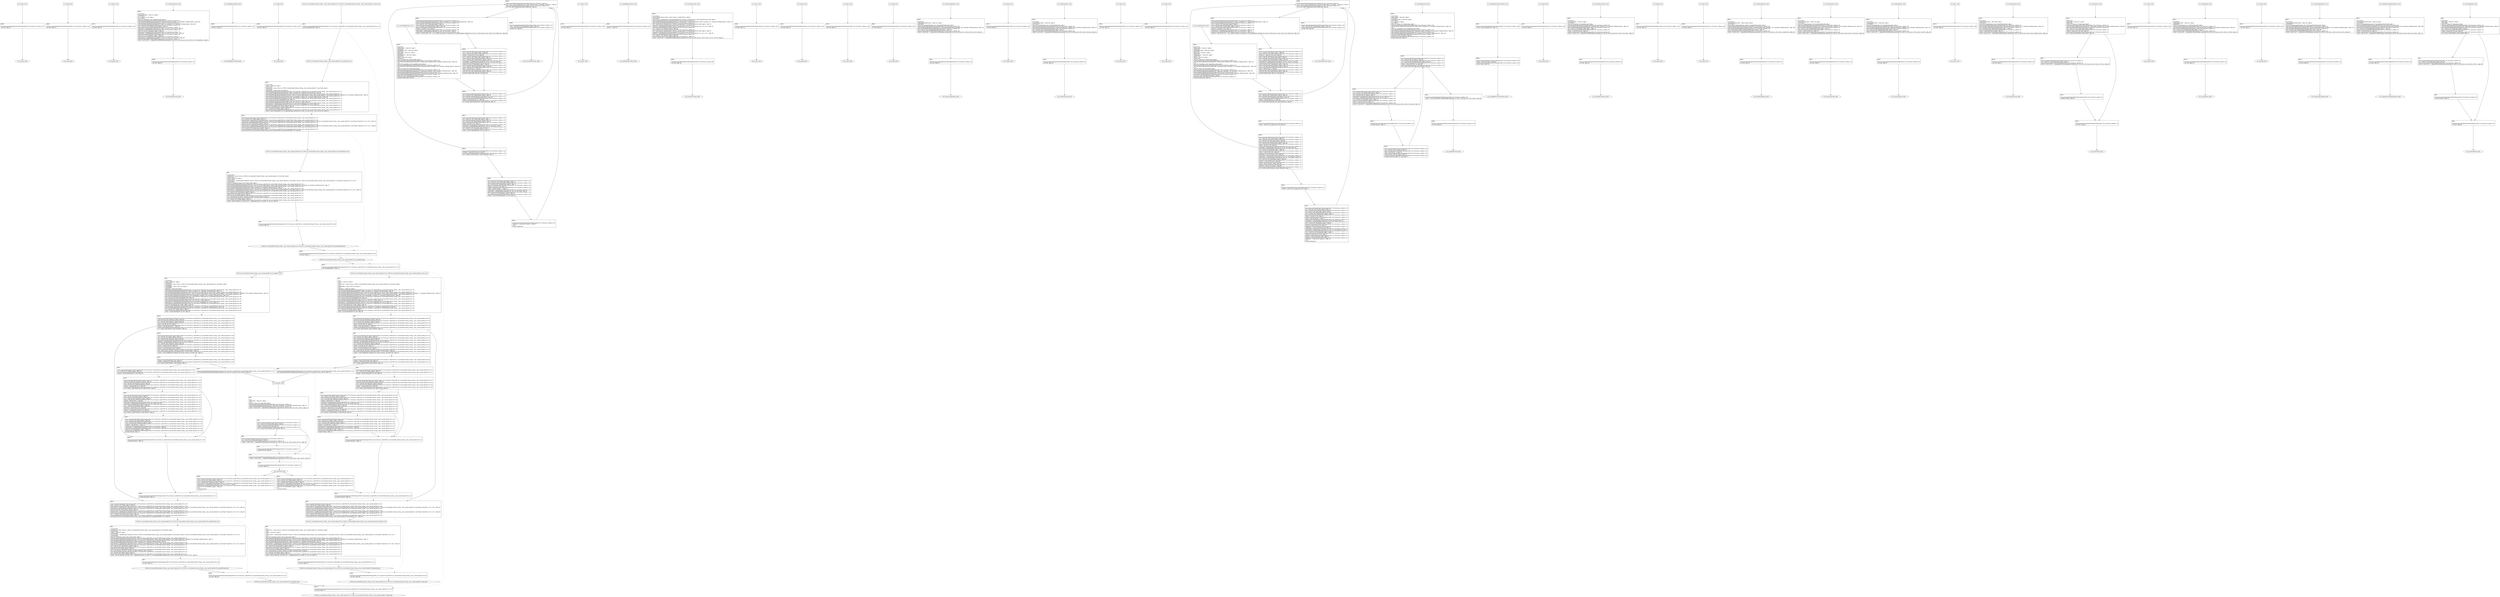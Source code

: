 digraph "icfg graph" {
BBio_ll_good1_end [label="{io_ll_good1_end}"];
BBio_ll_bad6_end [label="{io_ll_bad6_end}"];
BBio_ll_good5_end [label="{io_ll_good5_end}"];
BBio_ll_printWcharLine_end [label="{io_ll_printWcharLine_end}"];
BBio_ll_globalReturnsFalse_end [label="{io_ll_globalReturnsFalse_end}"];
BBio_ll_bad8_end [label="{io_ll_bad8_end}"];
BBCWE134_Uncontrolled_Format_String__char_console_fprintf_67b_ll_CWE134_Uncontrolled_Format_String__char_console_fprintf_67b_goodG2BSink_end [label="{CWE134_Uncontrolled_Format_String__char_console_fprintf_67b_ll_CWE134_Uncontrolled_Format_String__char_console_fprintf_67b_goodG2BSink_end}"];
BBio_ll_decodeHexWChars_end [label="{io_ll_decodeHexWChars_end}"];
BBio_ll_good7_end [label="{io_ll_good7_end}"];
BBio_ll_globalReturnsTrue_end [label="{io_ll_globalReturnsTrue_end}"];
BBio_ll_printStructLine_end [label="{io_ll_printStructLine_end}"];
BBio_ll_bad7_end [label="{io_ll_bad7_end}"];
BBio_ll_good6_end [label="{io_ll_good6_end}"];
BBio_ll_bad2_end [label="{io_ll_bad2_end}"];
BBio_ll_bad9_end [label="{io_ll_bad9_end}"];
BBio_ll_printUnsignedLine_end [label="{io_ll_printUnsignedLine_end}"];
BBio_ll_good4_end [label="{io_ll_good4_end}"];
BBio_ll_printSizeTLine_end [label="{io_ll_printSizeTLine_end}"];
BBio_ll_bad5_end [label="{io_ll_bad5_end}"];
BBio_ll_printLine_end [label="{io_ll_printLine_end}"];
BBCWE134_Uncontrolled_Format_String__char_console_fprintf_67b_ll_CWE134_Uncontrolled_Format_String__char_console_fprintf_67b_badSink_end [label="{CWE134_Uncontrolled_Format_String__char_console_fprintf_67b_ll_CWE134_Uncontrolled_Format_String__char_console_fprintf_67b_badSink_end}"];
BBio_ll_bad4_end [label="{io_ll_bad4_end}"];
BBCWE134_Uncontrolled_Format_String__char_console_fprintf_67b_ll_CWE134_Uncontrolled_Format_String__char_console_fprintf_67b_goodB2GSink_end [label="{CWE134_Uncontrolled_Format_String__char_console_fprintf_67b_ll_CWE134_Uncontrolled_Format_String__char_console_fprintf_67b_goodB2GSink_end}"];
BBio_ll_decodeHexChars_end [label="{io_ll_decodeHexChars_end}"];
BBio_ll_printBytesLine_end [label="{io_ll_printBytesLine_end}"];
BBio_ll_globalReturnsTrueOrFalse_end [label="{io_ll_globalReturnsTrueOrFalse_end}"];
BBio_ll_good3_end [label="{io_ll_good3_end}"];
BBio_ll_printHexCharLine_end [label="{io_ll_printHexCharLine_end}"];
BBio_ll_good9_end [label="{io_ll_good9_end}"];
BBCWE134_Uncontrolled_Format_String__char_console_fprintf_67a_ll_goodG2B_end [label="{CWE134_Uncontrolled_Format_String__char_console_fprintf_67a_ll_goodG2B_end}"];
BBio_ll_bad3_end [label="{io_ll_bad3_end}"];
BBio_ll_printDoubleLine_end [label="{io_ll_printDoubleLine_end}"];
BBio_ll_printShortLine_end [label="{io_ll_printShortLine_end}"];
BBio_ll_printLongLine_end [label="{io_ll_printLongLine_end}"];
BBio_ll_bad1_end [label="{io_ll_bad1_end}"];
BBio_ll_printFloatLine_end [label="{io_ll_printFloatLine_end}"];
BBCWE134_Uncontrolled_Format_String__char_console_fprintf_67a_ll_CWE134_Uncontrolled_Format_String__char_console_fprintf_67_bad_end [label="{CWE134_Uncontrolled_Format_String__char_console_fprintf_67a_ll_CWE134_Uncontrolled_Format_String__char_console_fprintf_67_bad_end}"];
BBio_ll_printWLine_end [label="{io_ll_printWLine_end}"];
BBio_ll_good2_end [label="{io_ll_good2_end}"];
BBio_ll_printIntLine_end [label="{io_ll_printIntLine_end}"];
BBio_ll_good8_end [label="{io_ll_good8_end}"];
BBio_ll_printLongLongLine_end [label="{io_ll_printLongLongLine_end}"];
BBio_ll_printHexUnsignedCharLine_end [label="{io_ll_printHexUnsignedCharLine_end}"];
BBCWE134_Uncontrolled_Format_String__char_console_fprintf_67a_ll_goodB2G_end [label="{CWE134_Uncontrolled_Format_String__char_console_fprintf_67a_ll_goodB2G_end}"];
BBio_ll_printSinkLine_end [label="{io_ll_printSinkLine_end}"];
BBCWE134_Uncontrolled_Format_String__char_console_fprintf_67a_ll_CWE134_Uncontrolled_Format_String__char_console_fprintf_67_good_end [label="{CWE134_Uncontrolled_Format_String__char_console_fprintf_67a_ll_CWE134_Uncontrolled_Format_String__char_console_fprintf_67_good_end}"];
BBio_ll_good1_start [label="{io_ll_good1_start}", shape=record];
io_ll_good1BB69 [label="{BB69:\l\l/home/raoxue/Desktop/MemVerif/workspace/000_079_425/source_code/io.c:187\l
  ret void, !dbg !52\l
}", shape=record];
BBio_ll_bad6_start [label="{io_ll_bad6_start}", shape=record];
io_ll_bad6BB83 [label="{BB83:\l\l/home/raoxue/Desktop/MemVerif/workspace/000_079_425/source_code/io.c:203\l
  ret void, !dbg !52\l
}", shape=record];
BBio_ll_good5_start [label="{io_ll_good5_start}", shape=record];
io_ll_good5BB73 [label="{BB73:\l\l/home/raoxue/Desktop/MemVerif/workspace/000_079_425/source_code/io.c:191\l
  ret void, !dbg !52\l
}", shape=record];
BBio_ll_printWcharLine_start [label="{io_ll_printWcharLine_start}", shape=record];
io_ll_printWcharLineBB28 [label="{BB28:\l\l/:675279872\l
  %wideChar.addr = alloca i32, align 4\l
/:675279872\l
  %s = alloca [2 x i32], align 4\l
/:675279872\l
  store i32 %wideChar, i32* %wideChar.addr, align 4\l
/home/raoxue/Desktop/MemVerif/workspace/000_079_425/source_code/io.c:70\l
  call void @llvm.dbg.declare(metadata i32* %wideChar.addr, metadata !162, metadata !DIExpression()), !dbg !163\l
/home/raoxue/Desktop/MemVerif/workspace/000_079_425/source_code/io.c:74\l
  call void @llvm.dbg.declare(metadata [2 x i32]* %s, metadata !164, metadata !DIExpression()), !dbg !168\l
/home/raoxue/Desktop/MemVerif/workspace/000_079_425/source_code/io.c:75\l
  %0 = load i32, i32* %wideChar.addr, align 4, !dbg !61\l
/home/raoxue/Desktop/MemVerif/workspace/000_079_425/source_code/io.c:75\l
  %arrayidx = getelementptr inbounds [2 x i32], [2 x i32]* %s, i64 0, i64 0, !dbg !62\l
/home/raoxue/Desktop/MemVerif/workspace/000_079_425/source_code/io.c:75\l
  store i32 %0, i32* %arrayidx, align 4, !dbg !63\l
/home/raoxue/Desktop/MemVerif/workspace/000_079_425/source_code/io.c:76\l
  %arrayidx1 = getelementptr inbounds [2 x i32], [2 x i32]* %s, i64 0, i64 1, !dbg !64\l
/home/raoxue/Desktop/MemVerif/workspace/000_079_425/source_code/io.c:76\l
  store i32 0, i32* %arrayidx1, align 4, !dbg !65\l
/home/raoxue/Desktop/MemVerif/workspace/000_079_425/source_code/io.c:77\l
  %arraydecay = getelementptr inbounds [2 x i32], [2 x i32]* %s, i64 0, i64 0, !dbg !66\l
/home/raoxue/Desktop/MemVerif/workspace/000_079_425/source_code/io.c:77\l
  %call = call i32 (i8*, ...) @printf(i8* getelementptr inbounds ([5 x i8], [5 x i8]* @.str.10, i64 0, i64 0), i32* %arraydecay), !dbg !67\l
}", shape=record];
io_ll_printWcharLineBB28 [label="{BB28:\l\l/:675279872\l
  %wideChar.addr = alloca i32, align 4\l
/:675279872\l
  %s = alloca [2 x i32], align 4\l
/:675279872\l
  store i32 %wideChar, i32* %wideChar.addr, align 4\l
/home/raoxue/Desktop/MemVerif/workspace/000_079_425/source_code/io.c:70\l
  call void @llvm.dbg.declare(metadata i32* %wideChar.addr, metadata !162, metadata !DIExpression()), !dbg !163\l
/home/raoxue/Desktop/MemVerif/workspace/000_079_425/source_code/io.c:74\l
  call void @llvm.dbg.declare(metadata [2 x i32]* %s, metadata !164, metadata !DIExpression()), !dbg !168\l
/home/raoxue/Desktop/MemVerif/workspace/000_079_425/source_code/io.c:75\l
  %0 = load i32, i32* %wideChar.addr, align 4, !dbg !61\l
/home/raoxue/Desktop/MemVerif/workspace/000_079_425/source_code/io.c:75\l
  %arrayidx = getelementptr inbounds [2 x i32], [2 x i32]* %s, i64 0, i64 0, !dbg !62\l
/home/raoxue/Desktop/MemVerif/workspace/000_079_425/source_code/io.c:75\l
  store i32 %0, i32* %arrayidx, align 4, !dbg !63\l
/home/raoxue/Desktop/MemVerif/workspace/000_079_425/source_code/io.c:76\l
  %arrayidx1 = getelementptr inbounds [2 x i32], [2 x i32]* %s, i64 0, i64 1, !dbg !64\l
/home/raoxue/Desktop/MemVerif/workspace/000_079_425/source_code/io.c:76\l
  store i32 0, i32* %arrayidx1, align 4, !dbg !65\l
/home/raoxue/Desktop/MemVerif/workspace/000_079_425/source_code/io.c:77\l
  %arraydecay = getelementptr inbounds [2 x i32], [2 x i32]* %s, i64 0, i64 0, !dbg !66\l
/home/raoxue/Desktop/MemVerif/workspace/000_079_425/source_code/io.c:77\l
  %call = call i32 (i8*, ...) @printf(i8* getelementptr inbounds ([5 x i8], [5 x i8]* @.str.10, i64 0, i64 0), i32* %arraydecay), !dbg !67\l
}", shape=record];
io_ll_printWcharLineBB29 [label="{BB29:\l\l/home/raoxue/Desktop/MemVerif/workspace/000_079_425/source_code/io.c:78\l
  ret void, !dbg !68\l
}", shape=record];
BBio_ll_globalReturnsFalse_start [label="{io_ll_globalReturnsFalse_start}", shape=record];
io_ll_globalReturnsFalseBB66 [label="{BB66:\l\l/home/raoxue/Desktop/MemVerif/workspace/000_079_425/source_code/io.c:163\l
  ret i32 0, !dbg !52\l
}", shape=record];
BBio_ll_bad8_start [label="{io_ll_bad8_start}", shape=record];
io_ll_bad8BB85 [label="{BB85:\l\l/home/raoxue/Desktop/MemVerif/workspace/000_079_425/source_code/io.c:205\l
  ret void, !dbg !52\l
}", shape=record];
BBCWE134_Uncontrolled_Format_String__char_console_fprintf_67b_ll_CWE134_Uncontrolled_Format_String__char_console_fprintf_67b_goodG2BSink_start [label="{CWE134_Uncontrolled_Format_String__char_console_fprintf_67b_ll_CWE134_Uncontrolled_Format_String__char_console_fprintf_67b_goodG2BSink_start}", shape=record];
CWE134_Uncontrolled_Format_String__char_console_fprintf_67b_ll_CWE134_Uncontrolled_Format_String__char_console_fprintf_67b_goodG2BSinkBB2 [label="{BB2:\l\l/:1591918616\l
  %myStruct = alloca %struct._CWE134_Uncontrolled_Format_String__char_console_fprintf_67_structType, align 8\l
/:1591918616\l
  %data = alloca i8*, align 8\l
/:1591918616\l
  %coerce.dive = getelementptr inbounds %struct._CWE134_Uncontrolled_Format_String__char_console_fprintf_67_structType, %struct._CWE134_Uncontrolled_Format_String__char_console_fprintf_67_structType* %myStruct, i32 0, i32 0\l
/:1591918616\l
  store i8* %myStruct.coerce, i8** %coerce.dive, align 8\l
/home/raoxue/Desktop/MemVerif/workspace/000_079_425/source_code/CWE134_Uncontrolled_Format_String__char_console_fprintf_67b.c:43\l
  call void @llvm.dbg.declare(metadata %struct._CWE134_Uncontrolled_Format_String__char_console_fprintf_67_structType* %myStruct, metadata !26, metadata !DIExpression()), !dbg !27\l
/home/raoxue/Desktop/MemVerif/workspace/000_079_425/source_code/CWE134_Uncontrolled_Format_String__char_console_fprintf_67b.c:45\l
  call void @llvm.dbg.declare(metadata i8** %data, metadata !28, metadata !DIExpression()), !dbg !29\l
/home/raoxue/Desktop/MemVerif/workspace/000_079_425/source_code/CWE134_Uncontrolled_Format_String__char_console_fprintf_67b.c:45\l
  %structFirst = getelementptr inbounds %struct._CWE134_Uncontrolled_Format_String__char_console_fprintf_67_structType, %struct._CWE134_Uncontrolled_Format_String__char_console_fprintf_67_structType* %myStruct, i32 0, i32 0, !dbg !20\l
/home/raoxue/Desktop/MemVerif/workspace/000_079_425/source_code/CWE134_Uncontrolled_Format_String__char_console_fprintf_67b.c:45\l
  %0 = load i8*, i8** %structFirst, align 8, !dbg !20\l
/home/raoxue/Desktop/MemVerif/workspace/000_079_425/source_code/CWE134_Uncontrolled_Format_String__char_console_fprintf_67b.c:45\l
  store i8* %0, i8** %data, align 8, !dbg !19\l
/home/raoxue/Desktop/MemVerif/workspace/000_079_425/source_code/CWE134_Uncontrolled_Format_String__char_console_fprintf_67b.c:47\l
  %1 = load %struct._IO_FILE*, %struct._IO_FILE** @stdout, align 8, !dbg !21\l
/home/raoxue/Desktop/MemVerif/workspace/000_079_425/source_code/CWE134_Uncontrolled_Format_String__char_console_fprintf_67b.c:47\l
  %2 = load i8*, i8** %data, align 8, !dbg !22\l
/home/raoxue/Desktop/MemVerif/workspace/000_079_425/source_code/CWE134_Uncontrolled_Format_String__char_console_fprintf_67b.c:47\l
  %call = call i32 (%struct._IO_FILE*, i8*, ...) @fprintf(%struct._IO_FILE* %1, i8* %2), !dbg !23\l
}", shape=record];
CWE134_Uncontrolled_Format_String__char_console_fprintf_67b_ll_CWE134_Uncontrolled_Format_String__char_console_fprintf_67b_goodG2BSinkBB2 [label="{BB2:\l\l/:1591918616\l
  %myStruct = alloca %struct._CWE134_Uncontrolled_Format_String__char_console_fprintf_67_structType, align 8\l
/:1591918616\l
  %data = alloca i8*, align 8\l
/:1591918616\l
  %coerce.dive = getelementptr inbounds %struct._CWE134_Uncontrolled_Format_String__char_console_fprintf_67_structType, %struct._CWE134_Uncontrolled_Format_String__char_console_fprintf_67_structType* %myStruct, i32 0, i32 0\l
/:1591918616\l
  store i8* %myStruct.coerce, i8** %coerce.dive, align 8\l
/home/raoxue/Desktop/MemVerif/workspace/000_079_425/source_code/CWE134_Uncontrolled_Format_String__char_console_fprintf_67b.c:43\l
  call void @llvm.dbg.declare(metadata %struct._CWE134_Uncontrolled_Format_String__char_console_fprintf_67_structType* %myStruct, metadata !26, metadata !DIExpression()), !dbg !27\l
/home/raoxue/Desktop/MemVerif/workspace/000_079_425/source_code/CWE134_Uncontrolled_Format_String__char_console_fprintf_67b.c:45\l
  call void @llvm.dbg.declare(metadata i8** %data, metadata !28, metadata !DIExpression()), !dbg !29\l
/home/raoxue/Desktop/MemVerif/workspace/000_079_425/source_code/CWE134_Uncontrolled_Format_String__char_console_fprintf_67b.c:45\l
  %structFirst = getelementptr inbounds %struct._CWE134_Uncontrolled_Format_String__char_console_fprintf_67_structType, %struct._CWE134_Uncontrolled_Format_String__char_console_fprintf_67_structType* %myStruct, i32 0, i32 0, !dbg !20\l
/home/raoxue/Desktop/MemVerif/workspace/000_079_425/source_code/CWE134_Uncontrolled_Format_String__char_console_fprintf_67b.c:45\l
  %0 = load i8*, i8** %structFirst, align 8, !dbg !20\l
/home/raoxue/Desktop/MemVerif/workspace/000_079_425/source_code/CWE134_Uncontrolled_Format_String__char_console_fprintf_67b.c:45\l
  store i8* %0, i8** %data, align 8, !dbg !19\l
/home/raoxue/Desktop/MemVerif/workspace/000_079_425/source_code/CWE134_Uncontrolled_Format_String__char_console_fprintf_67b.c:47\l
  %1 = load %struct._IO_FILE*, %struct._IO_FILE** @stdout, align 8, !dbg !21\l
/home/raoxue/Desktop/MemVerif/workspace/000_079_425/source_code/CWE134_Uncontrolled_Format_String__char_console_fprintf_67b.c:47\l
  %2 = load i8*, i8** %data, align 8, !dbg !22\l
/home/raoxue/Desktop/MemVerif/workspace/000_079_425/source_code/CWE134_Uncontrolled_Format_String__char_console_fprintf_67b.c:47\l
  %call = call i32 (%struct._IO_FILE*, i8*, ...) @fprintf(%struct._IO_FILE* %1, i8* %2), !dbg !23\l
}", shape=record];
CWE134_Uncontrolled_Format_String__char_console_fprintf_67b_ll_CWE134_Uncontrolled_Format_String__char_console_fprintf_67b_goodG2BSinkBB3 [label="{BB3:\l\l/home/raoxue/Desktop/MemVerif/workspace/000_079_425/source_code/CWE134_Uncontrolled_Format_String__char_console_fprintf_67b.c:48\l
  ret void, !dbg !24\l
}", shape=record];
BBio_ll_decodeHexWChars_start [label="{io_ll_decodeHexWChars_start}", shape=record];
io_ll_decodeHexWCharsBB55 [label="{BB55:\l\l/:96283208\l
  %bytes.addr = alloca i8*, align 8\l
/:96283208\l
  %numBytes.addr = alloca i64, align 8\l
/:96283208\l
  %hex.addr = alloca i32*, align 8\l
/:96283208\l
  %numWritten = alloca i64, align 8\l
/:96283208\l
  %byte = alloca i32, align 4\l
/:96283208\l
  store i8* %bytes, i8** %bytes.addr, align 8\l
/home/raoxue/Desktop/MemVerif/workspace/000_079_425/source_code/io.c:135\l
  call void @llvm.dbg.declare(metadata i8** %bytes.addr, metadata !290, metadata !DIExpression()), !dbg !291\l
/:135\l
  store i64 %numBytes, i64* %numBytes.addr, align 8\l
/home/raoxue/Desktop/MemVerif/workspace/000_079_425/source_code/io.c:135\l
  call void @llvm.dbg.declare(metadata i64* %numBytes.addr, metadata !292, metadata !DIExpression()), !dbg !293\l
/:135\l
  store i32* %hex, i32** %hex.addr, align 8\l
/home/raoxue/Desktop/MemVerif/workspace/000_079_425/source_code/io.c:135\l
  call void @llvm.dbg.declare(metadata i32** %hex.addr, metadata !294, metadata !DIExpression()), !dbg !295\l
/home/raoxue/Desktop/MemVerif/workspace/000_079_425/source_code/io.c:137\l
  call void @llvm.dbg.declare(metadata i64* %numWritten, metadata !296, metadata !DIExpression()), !dbg !297\l
/home/raoxue/Desktop/MemVerif/workspace/000_079_425/source_code/io.c:137\l
  store i64 0, i64* %numWritten, align 8, !dbg !65\l
/home/raoxue/Desktop/MemVerif/workspace/000_079_425/source_code/io.c:143\l
  br label %while.cond, !dbg !66\l
}", shape=record];
io_ll_decodeHexWCharsBB56 [label="{BB56:\l\l/home/raoxue/Desktop/MemVerif/workspace/000_079_425/source_code/io.c:143\l
  %0 = load i64, i64* %numWritten, align 8, !dbg !67\l
/home/raoxue/Desktop/MemVerif/workspace/000_079_425/source_code/io.c:143\l
  %1 = load i64, i64* %numBytes.addr, align 8, !dbg !68\l
/home/raoxue/Desktop/MemVerif/workspace/000_079_425/source_code/io.c:143\l
  %cmp = icmp ult i64 %0, %1, !dbg !69\l
/home/raoxue/Desktop/MemVerif/workspace/000_079_425/source_code/io.c:143\l
  br i1 %cmp, label %land.lhs.true, label %land.end, !dbg !70\l
}", shape=record];
io_ll_decodeHexWCharsBB57 [label="{BB57:\l\l/home/raoxue/Desktop/MemVerif/workspace/000_079_425/source_code/io.c:143\l
  %2 = load i32*, i32** %hex.addr, align 8, !dbg !71\l
/home/raoxue/Desktop/MemVerif/workspace/000_079_425/source_code/io.c:143\l
  %3 = load i64, i64* %numWritten, align 8, !dbg !72\l
/home/raoxue/Desktop/MemVerif/workspace/000_079_425/source_code/io.c:143\l
  %mul = mul i64 2, %3, !dbg !73\l
/home/raoxue/Desktop/MemVerif/workspace/000_079_425/source_code/io.c:143\l
  %arrayidx = getelementptr inbounds i32, i32* %2, i64 %mul, !dbg !71\l
/home/raoxue/Desktop/MemVerif/workspace/000_079_425/source_code/io.c:143\l
  %4 = load i32, i32* %arrayidx, align 4, !dbg !71\l
/home/raoxue/Desktop/MemVerif/workspace/000_079_425/source_code/io.c:143\l
  %call = call i32 @iswxdigit(i32 %4) #5, !dbg !74\l
}", shape=record];
io_ll_decodeHexWCharsBB57 [label="{BB57:\l\l/home/raoxue/Desktop/MemVerif/workspace/000_079_425/source_code/io.c:143\l
  %2 = load i32*, i32** %hex.addr, align 8, !dbg !71\l
/home/raoxue/Desktop/MemVerif/workspace/000_079_425/source_code/io.c:143\l
  %3 = load i64, i64* %numWritten, align 8, !dbg !72\l
/home/raoxue/Desktop/MemVerif/workspace/000_079_425/source_code/io.c:143\l
  %mul = mul i64 2, %3, !dbg !73\l
/home/raoxue/Desktop/MemVerif/workspace/000_079_425/source_code/io.c:143\l
  %arrayidx = getelementptr inbounds i32, i32* %2, i64 %mul, !dbg !71\l
/home/raoxue/Desktop/MemVerif/workspace/000_079_425/source_code/io.c:143\l
  %4 = load i32, i32* %arrayidx, align 4, !dbg !71\l
/home/raoxue/Desktop/MemVerif/workspace/000_079_425/source_code/io.c:143\l
  %call = call i32 @iswxdigit(i32 %4) #5, !dbg !74\l
}", shape=record];
io_ll_decodeHexWCharsBB59 [label="{BB59:\l\l/home/raoxue/Desktop/MemVerif/workspace/000_079_425/source_code/io.c:143\l
  %tobool = icmp ne i32 %call, 0, !dbg !74\l
/home/raoxue/Desktop/MemVerif/workspace/000_079_425/source_code/io.c:143\l
  br i1 %tobool, label %land.rhs, label %land.end, !dbg !75\l
}", shape=record];
io_ll_decodeHexWCharsBB60 [label="{BB60:\l\l/home/raoxue/Desktop/MemVerif/workspace/000_079_425/source_code/io.c:143\l
  %5 = load i32*, i32** %hex.addr, align 8, !dbg !76\l
/home/raoxue/Desktop/MemVerif/workspace/000_079_425/source_code/io.c:143\l
  %6 = load i64, i64* %numWritten, align 8, !dbg !77\l
/home/raoxue/Desktop/MemVerif/workspace/000_079_425/source_code/io.c:143\l
  %mul1 = mul i64 2, %6, !dbg !78\l
/home/raoxue/Desktop/MemVerif/workspace/000_079_425/source_code/io.c:143\l
  %add = add i64 %mul1, 1, !dbg !79\l
/home/raoxue/Desktop/MemVerif/workspace/000_079_425/source_code/io.c:143\l
  %arrayidx2 = getelementptr inbounds i32, i32* %5, i64 %add, !dbg !76\l
/home/raoxue/Desktop/MemVerif/workspace/000_079_425/source_code/io.c:143\l
  %7 = load i32, i32* %arrayidx2, align 4, !dbg !76\l
/home/raoxue/Desktop/MemVerif/workspace/000_079_425/source_code/io.c:143\l
  %call3 = call i32 @iswxdigit(i32 %7) #5, !dbg !80\l
}", shape=record];
io_ll_decodeHexWCharsBB60 [label="{BB60:\l\l/home/raoxue/Desktop/MemVerif/workspace/000_079_425/source_code/io.c:143\l
  %5 = load i32*, i32** %hex.addr, align 8, !dbg !76\l
/home/raoxue/Desktop/MemVerif/workspace/000_079_425/source_code/io.c:143\l
  %6 = load i64, i64* %numWritten, align 8, !dbg !77\l
/home/raoxue/Desktop/MemVerif/workspace/000_079_425/source_code/io.c:143\l
  %mul1 = mul i64 2, %6, !dbg !78\l
/home/raoxue/Desktop/MemVerif/workspace/000_079_425/source_code/io.c:143\l
  %add = add i64 %mul1, 1, !dbg !79\l
/home/raoxue/Desktop/MemVerif/workspace/000_079_425/source_code/io.c:143\l
  %arrayidx2 = getelementptr inbounds i32, i32* %5, i64 %add, !dbg !76\l
/home/raoxue/Desktop/MemVerif/workspace/000_079_425/source_code/io.c:143\l
  %7 = load i32, i32* %arrayidx2, align 4, !dbg !76\l
/home/raoxue/Desktop/MemVerif/workspace/000_079_425/source_code/io.c:143\l
  %call3 = call i32 @iswxdigit(i32 %7) #5, !dbg !80\l
}", shape=record];
io_ll_decodeHexWCharsBB61 [label="{BB61:\l\l/home/raoxue/Desktop/MemVerif/workspace/000_079_425/source_code/io.c:143\l
  %tobool4 = icmp ne i32 %call3, 0, !dbg !75\l
/:143\l
  br label %land.end\l
}", shape=record];
io_ll_decodeHexWCharsBB58 [label="{BB58:\l\l/home/raoxue/Desktop/MemVerif/workspace/000_079_425/source_code/io.c:0\l
  %8 = phi i1 [ false, %land.lhs.true ], [ false, %while.cond ], [ %tobool4, %land.rhs ], !dbg !81\l
/home/raoxue/Desktop/MemVerif/workspace/000_079_425/source_code/io.c:143\l
  br i1 %8, label %while.body, label %while.end, !dbg !66\l
}", shape=record];
io_ll_decodeHexWCharsBB62 [label="{BB62:\l\l/home/raoxue/Desktop/MemVerif/workspace/000_079_425/source_code/io.c:145\l
  call void @llvm.dbg.declare(metadata i32* %byte, metadata !314, metadata !DIExpression()), !dbg !316\l
/home/raoxue/Desktop/MemVerif/workspace/000_079_425/source_code/io.c:146\l
  %9 = load i32*, i32** %hex.addr, align 8, !dbg !85\l
/home/raoxue/Desktop/MemVerif/workspace/000_079_425/source_code/io.c:146\l
  %10 = load i64, i64* %numWritten, align 8, !dbg !86\l
/home/raoxue/Desktop/MemVerif/workspace/000_079_425/source_code/io.c:146\l
  %mul5 = mul i64 2, %10, !dbg !87\l
/home/raoxue/Desktop/MemVerif/workspace/000_079_425/source_code/io.c:146\l
  %arrayidx6 = getelementptr inbounds i32, i32* %9, i64 %mul5, !dbg !85\l
/home/raoxue/Desktop/MemVerif/workspace/000_079_425/source_code/io.c:146\l
  %call7 = call i32 (i32*, i32*, ...) @__isoc99_swscanf(i32* %arrayidx6, i32* getelementptr inbounds ([5 x i32], [5 x i32]* @.str.16, i64 0, i64 0), i32* %byte) #5, !dbg !88\l
}", shape=record];
io_ll_decodeHexWCharsBB62 [label="{BB62:\l\l/home/raoxue/Desktop/MemVerif/workspace/000_079_425/source_code/io.c:145\l
  call void @llvm.dbg.declare(metadata i32* %byte, metadata !314, metadata !DIExpression()), !dbg !316\l
/home/raoxue/Desktop/MemVerif/workspace/000_079_425/source_code/io.c:146\l
  %9 = load i32*, i32** %hex.addr, align 8, !dbg !85\l
/home/raoxue/Desktop/MemVerif/workspace/000_079_425/source_code/io.c:146\l
  %10 = load i64, i64* %numWritten, align 8, !dbg !86\l
/home/raoxue/Desktop/MemVerif/workspace/000_079_425/source_code/io.c:146\l
  %mul5 = mul i64 2, %10, !dbg !87\l
/home/raoxue/Desktop/MemVerif/workspace/000_079_425/source_code/io.c:146\l
  %arrayidx6 = getelementptr inbounds i32, i32* %9, i64 %mul5, !dbg !85\l
/home/raoxue/Desktop/MemVerif/workspace/000_079_425/source_code/io.c:146\l
  %call7 = call i32 (i32*, i32*, ...) @__isoc99_swscanf(i32* %arrayidx6, i32* getelementptr inbounds ([5 x i32], [5 x i32]* @.str.16, i64 0, i64 0), i32* %byte) #5, !dbg !88\l
}", shape=record];
io_ll_decodeHexWCharsBB64 [label="{BB64:\l\l/home/raoxue/Desktop/MemVerif/workspace/000_079_425/source_code/io.c:147\l
  %11 = load i32, i32* %byte, align 4, !dbg !89\l
/home/raoxue/Desktop/MemVerif/workspace/000_079_425/source_code/io.c:147\l
  %conv = trunc i32 %11 to i8, !dbg !90\l
/home/raoxue/Desktop/MemVerif/workspace/000_079_425/source_code/io.c:147\l
  %12 = load i8*, i8** %bytes.addr, align 8, !dbg !91\l
/home/raoxue/Desktop/MemVerif/workspace/000_079_425/source_code/io.c:147\l
  %13 = load i64, i64* %numWritten, align 8, !dbg !92\l
/home/raoxue/Desktop/MemVerif/workspace/000_079_425/source_code/io.c:147\l
  %arrayidx8 = getelementptr inbounds i8, i8* %12, i64 %13, !dbg !91\l
/home/raoxue/Desktop/MemVerif/workspace/000_079_425/source_code/io.c:147\l
  store i8 %conv, i8* %arrayidx8, align 1, !dbg !93\l
/home/raoxue/Desktop/MemVerif/workspace/000_079_425/source_code/io.c:148\l
  %14 = load i64, i64* %numWritten, align 8, !dbg !94\l
/home/raoxue/Desktop/MemVerif/workspace/000_079_425/source_code/io.c:148\l
  %inc = add i64 %14, 1, !dbg !94\l
/home/raoxue/Desktop/MemVerif/workspace/000_079_425/source_code/io.c:148\l
  store i64 %inc, i64* %numWritten, align 8, !dbg !94\l
/home/raoxue/Desktop/MemVerif/workspace/000_079_425/source_code/io.c:143\l
  br label %while.cond, !dbg !66, !llvm.loop !95\l
}", shape=record];
io_ll_decodeHexWCharsBB63 [label="{BB63:\l\l/home/raoxue/Desktop/MemVerif/workspace/000_079_425/source_code/io.c:151\l
  %15 = load i64, i64* %numWritten, align 8, !dbg !98\l
/home/raoxue/Desktop/MemVerif/workspace/000_079_425/source_code/io.c:151\l
  ret i64 %15, !dbg !99\l
}", shape=record];
BBio_ll_good7_start [label="{io_ll_good7_start}", shape=record];
io_ll_good7BB75 [label="{BB75:\l\l/home/raoxue/Desktop/MemVerif/workspace/000_079_425/source_code/io.c:193\l
  ret void, !dbg !52\l
}", shape=record];
BBio_ll_globalReturnsTrue_start [label="{io_ll_globalReturnsTrue_start}", shape=record];
io_ll_globalReturnsTrueBB65 [label="{BB65:\l\l/home/raoxue/Desktop/MemVerif/workspace/000_079_425/source_code/io.c:158\l
  ret i32 1, !dbg !52\l
}", shape=record];
BBio_ll_printStructLine_start [label="{io_ll_printStructLine_start}", shape=record];
io_ll_printStructLineBB36 [label="{BB36:\l\l/:675279872\l
  %structTwoIntsStruct.addr = alloca %struct._twoIntsStruct*, align 8\l
/:675279872\l
  store %struct._twoIntsStruct* %structTwoIntsStruct, %struct._twoIntsStruct** %structTwoIntsStruct.addr, align 8\l
/home/raoxue/Desktop/MemVerif/workspace/000_079_425/source_code/io.c:95\l
  call void @llvm.dbg.declare(metadata %struct._twoIntsStruct** %structTwoIntsStruct.addr, metadata !212, metadata !DIExpression()), !dbg !213\l
/home/raoxue/Desktop/MemVerif/workspace/000_079_425/source_code/io.c:97\l
  %0 = load %struct._twoIntsStruct*, %struct._twoIntsStruct** %structTwoIntsStruct.addr, align 8, !dbg !61\l
/home/raoxue/Desktop/MemVerif/workspace/000_079_425/source_code/io.c:97\l
  %intOne = getelementptr inbounds %struct._twoIntsStruct, %struct._twoIntsStruct* %0, i32 0, i32 0, !dbg !62\l
/home/raoxue/Desktop/MemVerif/workspace/000_079_425/source_code/io.c:97\l
  %1 = load i32, i32* %intOne, align 4, !dbg !62\l
/home/raoxue/Desktop/MemVerif/workspace/000_079_425/source_code/io.c:97\l
  %2 = load %struct._twoIntsStruct*, %struct._twoIntsStruct** %structTwoIntsStruct.addr, align 8, !dbg !63\l
/home/raoxue/Desktop/MemVerif/workspace/000_079_425/source_code/io.c:97\l
  %intTwo = getelementptr inbounds %struct._twoIntsStruct, %struct._twoIntsStruct* %2, i32 0, i32 1, !dbg !64\l
/home/raoxue/Desktop/MemVerif/workspace/000_079_425/source_code/io.c:97\l
  %3 = load i32, i32* %intTwo, align 4, !dbg !64\l
/home/raoxue/Desktop/MemVerif/workspace/000_079_425/source_code/io.c:97\l
  %call = call i32 (i8*, ...) @printf(i8* getelementptr inbounds ([10 x i8], [10 x i8]* @.str.13, i64 0, i64 0), i32 %1, i32 %3), !dbg !65\l
}", shape=record];
io_ll_printStructLineBB36 [label="{BB36:\l\l/:675279872\l
  %structTwoIntsStruct.addr = alloca %struct._twoIntsStruct*, align 8\l
/:675279872\l
  store %struct._twoIntsStruct* %structTwoIntsStruct, %struct._twoIntsStruct** %structTwoIntsStruct.addr, align 8\l
/home/raoxue/Desktop/MemVerif/workspace/000_079_425/source_code/io.c:95\l
  call void @llvm.dbg.declare(metadata %struct._twoIntsStruct** %structTwoIntsStruct.addr, metadata !212, metadata !DIExpression()), !dbg !213\l
/home/raoxue/Desktop/MemVerif/workspace/000_079_425/source_code/io.c:97\l
  %0 = load %struct._twoIntsStruct*, %struct._twoIntsStruct** %structTwoIntsStruct.addr, align 8, !dbg !61\l
/home/raoxue/Desktop/MemVerif/workspace/000_079_425/source_code/io.c:97\l
  %intOne = getelementptr inbounds %struct._twoIntsStruct, %struct._twoIntsStruct* %0, i32 0, i32 0, !dbg !62\l
/home/raoxue/Desktop/MemVerif/workspace/000_079_425/source_code/io.c:97\l
  %1 = load i32, i32* %intOne, align 4, !dbg !62\l
/home/raoxue/Desktop/MemVerif/workspace/000_079_425/source_code/io.c:97\l
  %2 = load %struct._twoIntsStruct*, %struct._twoIntsStruct** %structTwoIntsStruct.addr, align 8, !dbg !63\l
/home/raoxue/Desktop/MemVerif/workspace/000_079_425/source_code/io.c:97\l
  %intTwo = getelementptr inbounds %struct._twoIntsStruct, %struct._twoIntsStruct* %2, i32 0, i32 1, !dbg !64\l
/home/raoxue/Desktop/MemVerif/workspace/000_079_425/source_code/io.c:97\l
  %3 = load i32, i32* %intTwo, align 4, !dbg !64\l
/home/raoxue/Desktop/MemVerif/workspace/000_079_425/source_code/io.c:97\l
  %call = call i32 (i8*, ...) @printf(i8* getelementptr inbounds ([10 x i8], [10 x i8]* @.str.13, i64 0, i64 0), i32 %1, i32 %3), !dbg !65\l
}", shape=record];
io_ll_printStructLineBB37 [label="{BB37:\l\l/home/raoxue/Desktop/MemVerif/workspace/000_079_425/source_code/io.c:98\l
  ret void, !dbg !66\l
}", shape=record];
BBio_ll_bad7_start [label="{io_ll_bad7_start}", shape=record];
io_ll_bad7BB84 [label="{BB84:\l\l/home/raoxue/Desktop/MemVerif/workspace/000_079_425/source_code/io.c:204\l
  ret void, !dbg !52\l
}", shape=record];
BBio_ll_good6_start [label="{io_ll_good6_start}", shape=record];
io_ll_good6BB74 [label="{BB74:\l\l/home/raoxue/Desktop/MemVerif/workspace/000_079_425/source_code/io.c:192\l
  ret void, !dbg !52\l
}", shape=record];
BBio_ll_bad2_start [label="{io_ll_bad2_start}", shape=record];
io_ll_bad2BB79 [label="{BB79:\l\l/home/raoxue/Desktop/MemVerif/workspace/000_079_425/source_code/io.c:199\l
  ret void, !dbg !52\l
}", shape=record];
BBio_ll_bad9_start [label="{io_ll_bad9_start}", shape=record];
io_ll_bad9BB86 [label="{BB86:\l\l/home/raoxue/Desktop/MemVerif/workspace/000_079_425/source_code/io.c:206\l
  ret void, !dbg !52\l
}", shape=record];
BBio_ll_printUnsignedLine_start [label="{io_ll_printUnsignedLine_start}", shape=record];
io_ll_printUnsignedLineBB30 [label="{BB30:\l\l/:96444248\l
  %unsignedNumber.addr = alloca i32, align 4\l
/:96444248\l
  store i32 %unsignedNumber, i32* %unsignedNumber.addr, align 4\l
/home/raoxue/Desktop/MemVerif/workspace/000_079_425/source_code/io.c:80\l
  call void @llvm.dbg.declare(metadata i32* %unsignedNumber.addr, metadata !180, metadata !DIExpression()), !dbg !181\l
/home/raoxue/Desktop/MemVerif/workspace/000_079_425/source_code/io.c:82\l
  %0 = load i32, i32* %unsignedNumber.addr, align 4, !dbg !54\l
/home/raoxue/Desktop/MemVerif/workspace/000_079_425/source_code/io.c:82\l
  %call = call i32 (i8*, ...) @printf(i8* getelementptr inbounds ([4 x i8], [4 x i8]* @.str.11, i64 0, i64 0), i32 %0), !dbg !55\l
}", shape=record];
io_ll_printUnsignedLineBB30 [label="{BB30:\l\l/:96444248\l
  %unsignedNumber.addr = alloca i32, align 4\l
/:96444248\l
  store i32 %unsignedNumber, i32* %unsignedNumber.addr, align 4\l
/home/raoxue/Desktop/MemVerif/workspace/000_079_425/source_code/io.c:80\l
  call void @llvm.dbg.declare(metadata i32* %unsignedNumber.addr, metadata !180, metadata !DIExpression()), !dbg !181\l
/home/raoxue/Desktop/MemVerif/workspace/000_079_425/source_code/io.c:82\l
  %0 = load i32, i32* %unsignedNumber.addr, align 4, !dbg !54\l
/home/raoxue/Desktop/MemVerif/workspace/000_079_425/source_code/io.c:82\l
  %call = call i32 (i8*, ...) @printf(i8* getelementptr inbounds ([4 x i8], [4 x i8]* @.str.11, i64 0, i64 0), i32 %0), !dbg !55\l
}", shape=record];
io_ll_printUnsignedLineBB31 [label="{BB31:\l\l/home/raoxue/Desktop/MemVerif/workspace/000_079_425/source_code/io.c:83\l
  ret void, !dbg !56\l
}", shape=record];
BBio_ll_good4_start [label="{io_ll_good4_start}", shape=record];
io_ll_good4BB72 [label="{BB72:\l\l/home/raoxue/Desktop/MemVerif/workspace/000_079_425/source_code/io.c:190\l
  ret void, !dbg !52\l
}", shape=record];
BBio_ll_printSizeTLine_start [label="{io_ll_printSizeTLine_start}", shape=record];
io_ll_printSizeTLineBB24 [label="{BB24:\l\l/:675279872\l
  %sizeTNumber.addr = alloca i64, align 8\l
/:675279872\l
  store i64 %sizeTNumber, i64* %sizeTNumber.addr, align 8\l
/home/raoxue/Desktop/MemVerif/workspace/000_079_425/source_code/io.c:60\l
  call void @llvm.dbg.declare(metadata i64* %sizeTNumber.addr, metadata !146, metadata !DIExpression()), !dbg !147\l
/home/raoxue/Desktop/MemVerif/workspace/000_079_425/source_code/io.c:62\l
  %0 = load i64, i64* %sizeTNumber.addr, align 8, !dbg !57\l
/home/raoxue/Desktop/MemVerif/workspace/000_079_425/source_code/io.c:62\l
  %call = call i32 (i8*, ...) @printf(i8* getelementptr inbounds ([5 x i8], [5 x i8]* @.str.8, i64 0, i64 0), i64 %0), !dbg !58\l
}", shape=record];
io_ll_printSizeTLineBB24 [label="{BB24:\l\l/:675279872\l
  %sizeTNumber.addr = alloca i64, align 8\l
/:675279872\l
  store i64 %sizeTNumber, i64* %sizeTNumber.addr, align 8\l
/home/raoxue/Desktop/MemVerif/workspace/000_079_425/source_code/io.c:60\l
  call void @llvm.dbg.declare(metadata i64* %sizeTNumber.addr, metadata !146, metadata !DIExpression()), !dbg !147\l
/home/raoxue/Desktop/MemVerif/workspace/000_079_425/source_code/io.c:62\l
  %0 = load i64, i64* %sizeTNumber.addr, align 8, !dbg !57\l
/home/raoxue/Desktop/MemVerif/workspace/000_079_425/source_code/io.c:62\l
  %call = call i32 (i8*, ...) @printf(i8* getelementptr inbounds ([5 x i8], [5 x i8]* @.str.8, i64 0, i64 0), i64 %0), !dbg !58\l
}", shape=record];
io_ll_printSizeTLineBB25 [label="{BB25:\l\l/home/raoxue/Desktop/MemVerif/workspace/000_079_425/source_code/io.c:63\l
  ret void, !dbg !59\l
}", shape=record];
BBio_ll_bad5_start [label="{io_ll_bad5_start}", shape=record];
io_ll_bad5BB82 [label="{BB82:\l\l/home/raoxue/Desktop/MemVerif/workspace/000_079_425/source_code/io.c:202\l
  ret void, !dbg !52\l
}", shape=record];
BBio_ll_printLine_start [label="{io_ll_printLine_start}", shape=record];
io_ll_printLineBB0 [label="{BB0:\l\l/:415\l
  %line.addr = alloca i8*, align 8\l
/:415\l
  store i8* %line, i8** %line.addr, align 8\l
/home/raoxue/Desktop/MemVerif/workspace/000_079_425/source_code/io.c:11\l
  call void @llvm.dbg.declare(metadata i8** %line.addr, metadata !52, metadata !DIExpression()), !dbg !53\l
/home/raoxue/Desktop/MemVerif/workspace/000_079_425/source_code/io.c:13\l
  %call = call i32 (i8*, ...) @printf(i8* getelementptr inbounds ([9 x i8], [9 x i8]* @.str, i64 0, i64 0)), !dbg !54\l
}", shape=record];
io_ll_printLineBB0 [label="{BB0:\l\l/:415\l
  %line.addr = alloca i8*, align 8\l
/:415\l
  store i8* %line, i8** %line.addr, align 8\l
/home/raoxue/Desktop/MemVerif/workspace/000_079_425/source_code/io.c:11\l
  call void @llvm.dbg.declare(metadata i8** %line.addr, metadata !52, metadata !DIExpression()), !dbg !53\l
/home/raoxue/Desktop/MemVerif/workspace/000_079_425/source_code/io.c:13\l
  %call = call i32 (i8*, ...) @printf(i8* getelementptr inbounds ([9 x i8], [9 x i8]* @.str, i64 0, i64 0)), !dbg !54\l
}", shape=record];
io_ll_printLineBB1 [label="{BB1:\l\l/home/raoxue/Desktop/MemVerif/workspace/000_079_425/source_code/io.c:14\l
  %0 = load i8*, i8** %line.addr, align 8, !dbg !55\l
/home/raoxue/Desktop/MemVerif/workspace/000_079_425/source_code/io.c:14\l
  %cmp = icmp ne i8* %0, null, !dbg !57\l
/home/raoxue/Desktop/MemVerif/workspace/000_079_425/source_code/io.c:14\l
  br i1 %cmp, label %if.then, label %if.end, !dbg !58\l
}", shape=record];
io_ll_printLineBB2 [label="{BB2:\l\l/home/raoxue/Desktop/MemVerif/workspace/000_079_425/source_code/io.c:16\l
  %1 = load i8*, i8** %line.addr, align 8, !dbg !59\l
/home/raoxue/Desktop/MemVerif/workspace/000_079_425/source_code/io.c:16\l
  %call1 = call i32 (i8*, ...) @printf(i8* getelementptr inbounds ([4 x i8], [4 x i8]* @.str.1, i64 0, i64 0), i8* %1), !dbg !61\l
}", shape=record];
io_ll_printLineBB2 [label="{BB2:\l\l/home/raoxue/Desktop/MemVerif/workspace/000_079_425/source_code/io.c:16\l
  %1 = load i8*, i8** %line.addr, align 8, !dbg !59\l
/home/raoxue/Desktop/MemVerif/workspace/000_079_425/source_code/io.c:16\l
  %call1 = call i32 (i8*, ...) @printf(i8* getelementptr inbounds ([4 x i8], [4 x i8]* @.str.1, i64 0, i64 0), i8* %1), !dbg !61\l
}", shape=record];
io_ll_printLineBB4 [label="{BB4:\l\l/home/raoxue/Desktop/MemVerif/workspace/000_079_425/source_code/io.c:17\l
  br label %if.end, !dbg !62\l
}", shape=record];
io_ll_printLineBB3 [label="{BB3:\l\l/home/raoxue/Desktop/MemVerif/workspace/000_079_425/source_code/io.c:18\l
  %call2 = call i32 (i8*, ...) @printf(i8* getelementptr inbounds ([9 x i8], [9 x i8]* @.str.2, i64 0, i64 0)), !dbg !63\l
}", shape=record];
io_ll_printLineBB3 [label="{BB3:\l\l/home/raoxue/Desktop/MemVerif/workspace/000_079_425/source_code/io.c:18\l
  %call2 = call i32 (i8*, ...) @printf(i8* getelementptr inbounds ([9 x i8], [9 x i8]* @.str.2, i64 0, i64 0)), !dbg !63\l
}", shape=record];
io_ll_printLineBB5 [label="{BB5:\l\l/home/raoxue/Desktop/MemVerif/workspace/000_079_425/source_code/io.c:19\l
  ret void, !dbg !64\l
}", shape=record];
BBCWE134_Uncontrolled_Format_String__char_console_fprintf_67b_ll_CWE134_Uncontrolled_Format_String__char_console_fprintf_67b_badSink_start [label="{CWE134_Uncontrolled_Format_String__char_console_fprintf_67b_ll_CWE134_Uncontrolled_Format_String__char_console_fprintf_67b_badSink_start}", shape=record];
CWE134_Uncontrolled_Format_String__char_console_fprintf_67b_ll_CWE134_Uncontrolled_Format_String__char_console_fprintf_67b_badSinkBB0 [label="{BB0:\l\l/:415\l
  %myStruct = alloca %struct._CWE134_Uncontrolled_Format_String__char_console_fprintf_67_structType, align 8\l
/:415\l
  %data = alloca i8*, align 8\l
/:415\l
  %coerce.dive = getelementptr inbounds %struct._CWE134_Uncontrolled_Format_String__char_console_fprintf_67_structType, %struct._CWE134_Uncontrolled_Format_String__char_console_fprintf_67_structType* %myStruct, i32 0, i32 0\l
/:415\l
  store i8* %myStruct.coerce, i8** %coerce.dive, align 8\l
/home/raoxue/Desktop/MemVerif/workspace/000_079_425/source_code/CWE134_Uncontrolled_Format_String__char_console_fprintf_67b.c:31\l
  call void @llvm.dbg.declare(metadata %struct._CWE134_Uncontrolled_Format_String__char_console_fprintf_67_structType* %myStruct, metadata !16, metadata !DIExpression()), !dbg !17\l
/home/raoxue/Desktop/MemVerif/workspace/000_079_425/source_code/CWE134_Uncontrolled_Format_String__char_console_fprintf_67b.c:33\l
  call void @llvm.dbg.declare(metadata i8** %data, metadata !18, metadata !DIExpression()), !dbg !19\l
/home/raoxue/Desktop/MemVerif/workspace/000_079_425/source_code/CWE134_Uncontrolled_Format_String__char_console_fprintf_67b.c:33\l
  %structFirst = getelementptr inbounds %struct._CWE134_Uncontrolled_Format_String__char_console_fprintf_67_structType, %struct._CWE134_Uncontrolled_Format_String__char_console_fprintf_67_structType* %myStruct, i32 0, i32 0, !dbg !20\l
/home/raoxue/Desktop/MemVerif/workspace/000_079_425/source_code/CWE134_Uncontrolled_Format_String__char_console_fprintf_67b.c:33\l
  %0 = load i8*, i8** %structFirst, align 8, !dbg !20\l
/home/raoxue/Desktop/MemVerif/workspace/000_079_425/source_code/CWE134_Uncontrolled_Format_String__char_console_fprintf_67b.c:33\l
  store i8* %0, i8** %data, align 8, !dbg !19\l
/home/raoxue/Desktop/MemVerif/workspace/000_079_425/source_code/CWE134_Uncontrolled_Format_String__char_console_fprintf_67b.c:35\l
  %1 = load %struct._IO_FILE*, %struct._IO_FILE** @stdout, align 8, !dbg !21\l
/home/raoxue/Desktop/MemVerif/workspace/000_079_425/source_code/CWE134_Uncontrolled_Format_String__char_console_fprintf_67b.c:35\l
  %2 = load i8*, i8** %data, align 8, !dbg !22\l
/home/raoxue/Desktop/MemVerif/workspace/000_079_425/source_code/CWE134_Uncontrolled_Format_String__char_console_fprintf_67b.c:35\l
  %call = call i32 (%struct._IO_FILE*, i8*, ...) @fprintf(%struct._IO_FILE* %1, i8* %2), !dbg !23\l
}", shape=record];
CWE134_Uncontrolled_Format_String__char_console_fprintf_67b_ll_CWE134_Uncontrolled_Format_String__char_console_fprintf_67b_badSinkBB0 [label="{BB0:\l\l/:415\l
  %myStruct = alloca %struct._CWE134_Uncontrolled_Format_String__char_console_fprintf_67_structType, align 8\l
/:415\l
  %data = alloca i8*, align 8\l
/:415\l
  %coerce.dive = getelementptr inbounds %struct._CWE134_Uncontrolled_Format_String__char_console_fprintf_67_structType, %struct._CWE134_Uncontrolled_Format_String__char_console_fprintf_67_structType* %myStruct, i32 0, i32 0\l
/:415\l
  store i8* %myStruct.coerce, i8** %coerce.dive, align 8\l
/home/raoxue/Desktop/MemVerif/workspace/000_079_425/source_code/CWE134_Uncontrolled_Format_String__char_console_fprintf_67b.c:31\l
  call void @llvm.dbg.declare(metadata %struct._CWE134_Uncontrolled_Format_String__char_console_fprintf_67_structType* %myStruct, metadata !16, metadata !DIExpression()), !dbg !17\l
/home/raoxue/Desktop/MemVerif/workspace/000_079_425/source_code/CWE134_Uncontrolled_Format_String__char_console_fprintf_67b.c:33\l
  call void @llvm.dbg.declare(metadata i8** %data, metadata !18, metadata !DIExpression()), !dbg !19\l
/home/raoxue/Desktop/MemVerif/workspace/000_079_425/source_code/CWE134_Uncontrolled_Format_String__char_console_fprintf_67b.c:33\l
  %structFirst = getelementptr inbounds %struct._CWE134_Uncontrolled_Format_String__char_console_fprintf_67_structType, %struct._CWE134_Uncontrolled_Format_String__char_console_fprintf_67_structType* %myStruct, i32 0, i32 0, !dbg !20\l
/home/raoxue/Desktop/MemVerif/workspace/000_079_425/source_code/CWE134_Uncontrolled_Format_String__char_console_fprintf_67b.c:33\l
  %0 = load i8*, i8** %structFirst, align 8, !dbg !20\l
/home/raoxue/Desktop/MemVerif/workspace/000_079_425/source_code/CWE134_Uncontrolled_Format_String__char_console_fprintf_67b.c:33\l
  store i8* %0, i8** %data, align 8, !dbg !19\l
/home/raoxue/Desktop/MemVerif/workspace/000_079_425/source_code/CWE134_Uncontrolled_Format_String__char_console_fprintf_67b.c:35\l
  %1 = load %struct._IO_FILE*, %struct._IO_FILE** @stdout, align 8, !dbg !21\l
/home/raoxue/Desktop/MemVerif/workspace/000_079_425/source_code/CWE134_Uncontrolled_Format_String__char_console_fprintf_67b.c:35\l
  %2 = load i8*, i8** %data, align 8, !dbg !22\l
/home/raoxue/Desktop/MemVerif/workspace/000_079_425/source_code/CWE134_Uncontrolled_Format_String__char_console_fprintf_67b.c:35\l
  %call = call i32 (%struct._IO_FILE*, i8*, ...) @fprintf(%struct._IO_FILE* %1, i8* %2), !dbg !23\l
}", shape=record];
CWE134_Uncontrolled_Format_String__char_console_fprintf_67b_ll_CWE134_Uncontrolled_Format_String__char_console_fprintf_67b_badSinkBB1 [label="{BB1:\l\l/home/raoxue/Desktop/MemVerif/workspace/000_079_425/source_code/CWE134_Uncontrolled_Format_String__char_console_fprintf_67b.c:36\l
  ret void, !dbg !24\l
}", shape=record];
BBio_ll_bad4_start [label="{io_ll_bad4_start}", shape=record];
io_ll_bad4BB81 [label="{BB81:\l\l/home/raoxue/Desktop/MemVerif/workspace/000_079_425/source_code/io.c:201\l
  ret void, !dbg !52\l
}", shape=record];
BBCWE134_Uncontrolled_Format_String__char_console_fprintf_67b_ll_CWE134_Uncontrolled_Format_String__char_console_fprintf_67b_goodB2GSink_start [label="{CWE134_Uncontrolled_Format_String__char_console_fprintf_67b_ll_CWE134_Uncontrolled_Format_String__char_console_fprintf_67b_goodB2GSink_start}", shape=record];
CWE134_Uncontrolled_Format_String__char_console_fprintf_67b_ll_CWE134_Uncontrolled_Format_String__char_console_fprintf_67b_goodB2GSinkBB4 [label="{BB4:\l\l/:4235492096\l
  %myStruct = alloca %struct._CWE134_Uncontrolled_Format_String__char_console_fprintf_67_structType, align 8\l
/:4235492096\l
  %data = alloca i8*, align 8\l
/:4235492096\l
  %coerce.dive = getelementptr inbounds %struct._CWE134_Uncontrolled_Format_String__char_console_fprintf_67_structType, %struct._CWE134_Uncontrolled_Format_String__char_console_fprintf_67_structType* %myStruct, i32 0, i32 0\l
/:4235492096\l
  store i8* %myStruct.coerce, i8** %coerce.dive, align 8\l
/home/raoxue/Desktop/MemVerif/workspace/000_079_425/source_code/CWE134_Uncontrolled_Format_String__char_console_fprintf_67b.c:51\l
  call void @llvm.dbg.declare(metadata %struct._CWE134_Uncontrolled_Format_String__char_console_fprintf_67_structType* %myStruct, metadata !36, metadata !DIExpression()), !dbg !37\l
/home/raoxue/Desktop/MemVerif/workspace/000_079_425/source_code/CWE134_Uncontrolled_Format_String__char_console_fprintf_67b.c:53\l
  call void @llvm.dbg.declare(metadata i8** %data, metadata !38, metadata !DIExpression()), !dbg !39\l
/home/raoxue/Desktop/MemVerif/workspace/000_079_425/source_code/CWE134_Uncontrolled_Format_String__char_console_fprintf_67b.c:53\l
  %structFirst = getelementptr inbounds %struct._CWE134_Uncontrolled_Format_String__char_console_fprintf_67_structType, %struct._CWE134_Uncontrolled_Format_String__char_console_fprintf_67_structType* %myStruct, i32 0, i32 0, !dbg !20\l
/home/raoxue/Desktop/MemVerif/workspace/000_079_425/source_code/CWE134_Uncontrolled_Format_String__char_console_fprintf_67b.c:53\l
  %0 = load i8*, i8** %structFirst, align 8, !dbg !20\l
/home/raoxue/Desktop/MemVerif/workspace/000_079_425/source_code/CWE134_Uncontrolled_Format_String__char_console_fprintf_67b.c:53\l
  store i8* %0, i8** %data, align 8, !dbg !19\l
/home/raoxue/Desktop/MemVerif/workspace/000_079_425/source_code/CWE134_Uncontrolled_Format_String__char_console_fprintf_67b.c:55\l
  %1 = load %struct._IO_FILE*, %struct._IO_FILE** @stdout, align 8, !dbg !21\l
/home/raoxue/Desktop/MemVerif/workspace/000_079_425/source_code/CWE134_Uncontrolled_Format_String__char_console_fprintf_67b.c:55\l
  %2 = load i8*, i8** %data, align 8, !dbg !22\l
/home/raoxue/Desktop/MemVerif/workspace/000_079_425/source_code/CWE134_Uncontrolled_Format_String__char_console_fprintf_67b.c:55\l
  %call = call i32 (%struct._IO_FILE*, i8*, ...) @fprintf(%struct._IO_FILE* %1, i8* getelementptr inbounds ([4 x i8], [4 x i8]* @.str, i64 0, i64 0), i8* %2), !dbg !23\l
}", shape=record];
CWE134_Uncontrolled_Format_String__char_console_fprintf_67b_ll_CWE134_Uncontrolled_Format_String__char_console_fprintf_67b_goodB2GSinkBB4 [label="{BB4:\l\l/:4235492096\l
  %myStruct = alloca %struct._CWE134_Uncontrolled_Format_String__char_console_fprintf_67_structType, align 8\l
/:4235492096\l
  %data = alloca i8*, align 8\l
/:4235492096\l
  %coerce.dive = getelementptr inbounds %struct._CWE134_Uncontrolled_Format_String__char_console_fprintf_67_structType, %struct._CWE134_Uncontrolled_Format_String__char_console_fprintf_67_structType* %myStruct, i32 0, i32 0\l
/:4235492096\l
  store i8* %myStruct.coerce, i8** %coerce.dive, align 8\l
/home/raoxue/Desktop/MemVerif/workspace/000_079_425/source_code/CWE134_Uncontrolled_Format_String__char_console_fprintf_67b.c:51\l
  call void @llvm.dbg.declare(metadata %struct._CWE134_Uncontrolled_Format_String__char_console_fprintf_67_structType* %myStruct, metadata !36, metadata !DIExpression()), !dbg !37\l
/home/raoxue/Desktop/MemVerif/workspace/000_079_425/source_code/CWE134_Uncontrolled_Format_String__char_console_fprintf_67b.c:53\l
  call void @llvm.dbg.declare(metadata i8** %data, metadata !38, metadata !DIExpression()), !dbg !39\l
/home/raoxue/Desktop/MemVerif/workspace/000_079_425/source_code/CWE134_Uncontrolled_Format_String__char_console_fprintf_67b.c:53\l
  %structFirst = getelementptr inbounds %struct._CWE134_Uncontrolled_Format_String__char_console_fprintf_67_structType, %struct._CWE134_Uncontrolled_Format_String__char_console_fprintf_67_structType* %myStruct, i32 0, i32 0, !dbg !20\l
/home/raoxue/Desktop/MemVerif/workspace/000_079_425/source_code/CWE134_Uncontrolled_Format_String__char_console_fprintf_67b.c:53\l
  %0 = load i8*, i8** %structFirst, align 8, !dbg !20\l
/home/raoxue/Desktop/MemVerif/workspace/000_079_425/source_code/CWE134_Uncontrolled_Format_String__char_console_fprintf_67b.c:53\l
  store i8* %0, i8** %data, align 8, !dbg !19\l
/home/raoxue/Desktop/MemVerif/workspace/000_079_425/source_code/CWE134_Uncontrolled_Format_String__char_console_fprintf_67b.c:55\l
  %1 = load %struct._IO_FILE*, %struct._IO_FILE** @stdout, align 8, !dbg !21\l
/home/raoxue/Desktop/MemVerif/workspace/000_079_425/source_code/CWE134_Uncontrolled_Format_String__char_console_fprintf_67b.c:55\l
  %2 = load i8*, i8** %data, align 8, !dbg !22\l
/home/raoxue/Desktop/MemVerif/workspace/000_079_425/source_code/CWE134_Uncontrolled_Format_String__char_console_fprintf_67b.c:55\l
  %call = call i32 (%struct._IO_FILE*, i8*, ...) @fprintf(%struct._IO_FILE* %1, i8* getelementptr inbounds ([4 x i8], [4 x i8]* @.str, i64 0, i64 0), i8* %2), !dbg !23\l
}", shape=record];
CWE134_Uncontrolled_Format_String__char_console_fprintf_67b_ll_CWE134_Uncontrolled_Format_String__char_console_fprintf_67b_goodB2GSinkBB5 [label="{BB5:\l\l/home/raoxue/Desktop/MemVerif/workspace/000_079_425/source_code/CWE134_Uncontrolled_Format_String__char_console_fprintf_67b.c:56\l
  ret void, !dbg !24\l
}", shape=record];
BBio_ll_decodeHexChars_start [label="{io_ll_decodeHexChars_start}", shape=record];
io_ll_decodeHexCharsBB45 [label="{BB45:\l\l/:96297536\l
  %bytes.addr = alloca i8*, align 8\l
/:96297536\l
  %numBytes.addr = alloca i64, align 8\l
/:96297536\l
  %hex.addr = alloca i8*, align 8\l
/:96297536\l
  %numWritten = alloca i64, align 8\l
/:96297536\l
  %byte = alloca i32, align 4\l
/:96297536\l
  store i8* %bytes, i8** %bytes.addr, align 8\l
/home/raoxue/Desktop/MemVerif/workspace/000_079_425/source_code/io.c:113\l
  call void @llvm.dbg.declare(metadata i8** %bytes.addr, metadata !253, metadata !DIExpression()), !dbg !254\l
/:113\l
  store i64 %numBytes, i64* %numBytes.addr, align 8\l
/home/raoxue/Desktop/MemVerif/workspace/000_079_425/source_code/io.c:113\l
  call void @llvm.dbg.declare(metadata i64* %numBytes.addr, metadata !255, metadata !DIExpression()), !dbg !256\l
/:113\l
  store i8* %hex, i8** %hex.addr, align 8\l
/home/raoxue/Desktop/MemVerif/workspace/000_079_425/source_code/io.c:113\l
  call void @llvm.dbg.declare(metadata i8** %hex.addr, metadata !257, metadata !DIExpression()), !dbg !258\l
/home/raoxue/Desktop/MemVerif/workspace/000_079_425/source_code/io.c:115\l
  call void @llvm.dbg.declare(metadata i64* %numWritten, metadata !259, metadata !DIExpression()), !dbg !260\l
/home/raoxue/Desktop/MemVerif/workspace/000_079_425/source_code/io.c:115\l
  store i64 0, i64* %numWritten, align 8, !dbg !63\l
/home/raoxue/Desktop/MemVerif/workspace/000_079_425/source_code/io.c:121\l
  br label %while.cond, !dbg !64\l
}", shape=record];
io_ll_decodeHexCharsBB46 [label="{BB46:\l\l/home/raoxue/Desktop/MemVerif/workspace/000_079_425/source_code/io.c:121\l
  %0 = load i64, i64* %numWritten, align 8, !dbg !65\l
/home/raoxue/Desktop/MemVerif/workspace/000_079_425/source_code/io.c:121\l
  %1 = load i64, i64* %numBytes.addr, align 8, !dbg !66\l
/home/raoxue/Desktop/MemVerif/workspace/000_079_425/source_code/io.c:121\l
  %cmp = icmp ult i64 %0, %1, !dbg !67\l
/home/raoxue/Desktop/MemVerif/workspace/000_079_425/source_code/io.c:121\l
  br i1 %cmp, label %land.lhs.true, label %land.end, !dbg !68\l
}", shape=record];
io_ll_decodeHexCharsBB47 [label="{BB47:\l\l/home/raoxue/Desktop/MemVerif/workspace/000_079_425/source_code/io.c:121\l
  %call = call i16** @__ctype_b_loc() #5, !dbg !69\l
}", shape=record];
io_ll_decodeHexCharsBB47 [label="{BB47:\l\l/home/raoxue/Desktop/MemVerif/workspace/000_079_425/source_code/io.c:121\l
  %call = call i16** @__ctype_b_loc() #5, !dbg !69\l
}", shape=record];
io_ll_decodeHexCharsBB49 [label="{BB49:\l\l/home/raoxue/Desktop/MemVerif/workspace/000_079_425/source_code/io.c:121\l
  %2 = load i16*, i16** %call, align 8, !dbg !69\l
/home/raoxue/Desktop/MemVerif/workspace/000_079_425/source_code/io.c:121\l
  %3 = load i8*, i8** %hex.addr, align 8, !dbg !69\l
/home/raoxue/Desktop/MemVerif/workspace/000_079_425/source_code/io.c:121\l
  %4 = load i64, i64* %numWritten, align 8, !dbg !69\l
/home/raoxue/Desktop/MemVerif/workspace/000_079_425/source_code/io.c:121\l
  %mul = mul i64 2, %4, !dbg !69\l
/home/raoxue/Desktop/MemVerif/workspace/000_079_425/source_code/io.c:121\l
  %arrayidx = getelementptr inbounds i8, i8* %3, i64 %mul, !dbg !69\l
/home/raoxue/Desktop/MemVerif/workspace/000_079_425/source_code/io.c:121\l
  %5 = load i8, i8* %arrayidx, align 1, !dbg !69\l
/home/raoxue/Desktop/MemVerif/workspace/000_079_425/source_code/io.c:121\l
  %conv = sext i8 %5 to i32, !dbg !69\l
/home/raoxue/Desktop/MemVerif/workspace/000_079_425/source_code/io.c:121\l
  %idxprom = sext i32 %conv to i64, !dbg !69\l
/home/raoxue/Desktop/MemVerif/workspace/000_079_425/source_code/io.c:121\l
  %arrayidx1 = getelementptr inbounds i16, i16* %2, i64 %idxprom, !dbg !69\l
/home/raoxue/Desktop/MemVerif/workspace/000_079_425/source_code/io.c:121\l
  %6 = load i16, i16* %arrayidx1, align 2, !dbg !69\l
/home/raoxue/Desktop/MemVerif/workspace/000_079_425/source_code/io.c:121\l
  %conv2 = zext i16 %6 to i32, !dbg !69\l
/home/raoxue/Desktop/MemVerif/workspace/000_079_425/source_code/io.c:121\l
  %and = and i32 %conv2, 4096, !dbg !69\l
/home/raoxue/Desktop/MemVerif/workspace/000_079_425/source_code/io.c:121\l
  %tobool = icmp ne i32 %and, 0, !dbg !69\l
/home/raoxue/Desktop/MemVerif/workspace/000_079_425/source_code/io.c:121\l
  br i1 %tobool, label %land.rhs, label %land.end, !dbg !70\l
}", shape=record];
io_ll_decodeHexCharsBB50 [label="{BB50:\l\l/home/raoxue/Desktop/MemVerif/workspace/000_079_425/source_code/io.c:121\l
  %call3 = call i16** @__ctype_b_loc() #5, !dbg !71\l
}", shape=record];
io_ll_decodeHexCharsBB50 [label="{BB50:\l\l/home/raoxue/Desktop/MemVerif/workspace/000_079_425/source_code/io.c:121\l
  %call3 = call i16** @__ctype_b_loc() #5, !dbg !71\l
}", shape=record];
io_ll_decodeHexCharsBB51 [label="{BB51:\l\l/home/raoxue/Desktop/MemVerif/workspace/000_079_425/source_code/io.c:121\l
  %7 = load i16*, i16** %call3, align 8, !dbg !71\l
/home/raoxue/Desktop/MemVerif/workspace/000_079_425/source_code/io.c:121\l
  %8 = load i8*, i8** %hex.addr, align 8, !dbg !71\l
/home/raoxue/Desktop/MemVerif/workspace/000_079_425/source_code/io.c:121\l
  %9 = load i64, i64* %numWritten, align 8, !dbg !71\l
/home/raoxue/Desktop/MemVerif/workspace/000_079_425/source_code/io.c:121\l
  %mul4 = mul i64 2, %9, !dbg !71\l
/home/raoxue/Desktop/MemVerif/workspace/000_079_425/source_code/io.c:121\l
  %add = add i64 %mul4, 1, !dbg !71\l
/home/raoxue/Desktop/MemVerif/workspace/000_079_425/source_code/io.c:121\l
  %arrayidx5 = getelementptr inbounds i8, i8* %8, i64 %add, !dbg !71\l
/home/raoxue/Desktop/MemVerif/workspace/000_079_425/source_code/io.c:121\l
  %10 = load i8, i8* %arrayidx5, align 1, !dbg !71\l
/home/raoxue/Desktop/MemVerif/workspace/000_079_425/source_code/io.c:121\l
  %conv6 = sext i8 %10 to i32, !dbg !71\l
/home/raoxue/Desktop/MemVerif/workspace/000_079_425/source_code/io.c:121\l
  %idxprom7 = sext i32 %conv6 to i64, !dbg !71\l
/home/raoxue/Desktop/MemVerif/workspace/000_079_425/source_code/io.c:121\l
  %arrayidx8 = getelementptr inbounds i16, i16* %7, i64 %idxprom7, !dbg !71\l
/home/raoxue/Desktop/MemVerif/workspace/000_079_425/source_code/io.c:121\l
  %11 = load i16, i16* %arrayidx8, align 2, !dbg !71\l
/home/raoxue/Desktop/MemVerif/workspace/000_079_425/source_code/io.c:121\l
  %conv9 = zext i16 %11 to i32, !dbg !71\l
/home/raoxue/Desktop/MemVerif/workspace/000_079_425/source_code/io.c:121\l
  %and10 = and i32 %conv9, 4096, !dbg !71\l
/home/raoxue/Desktop/MemVerif/workspace/000_079_425/source_code/io.c:121\l
  %tobool11 = icmp ne i32 %and10, 0, !dbg !70\l
/:121\l
  br label %land.end\l
}", shape=record];
io_ll_decodeHexCharsBB48 [label="{BB48:\l\l/home/raoxue/Desktop/MemVerif/workspace/000_079_425/source_code/io.c:0\l
  %12 = phi i1 [ false, %land.lhs.true ], [ false, %while.cond ], [ %tobool11, %land.rhs ], !dbg !72\l
/home/raoxue/Desktop/MemVerif/workspace/000_079_425/source_code/io.c:121\l
  br i1 %12, label %while.body, label %while.end, !dbg !64\l
}", shape=record];
io_ll_decodeHexCharsBB52 [label="{BB52:\l\l/home/raoxue/Desktop/MemVerif/workspace/000_079_425/source_code/io.c:123\l
  call void @llvm.dbg.declare(metadata i32* %byte, metadata !270, metadata !DIExpression()), !dbg !272\l
/home/raoxue/Desktop/MemVerif/workspace/000_079_425/source_code/io.c:124\l
  %13 = load i8*, i8** %hex.addr, align 8, !dbg !76\l
/home/raoxue/Desktop/MemVerif/workspace/000_079_425/source_code/io.c:124\l
  %14 = load i64, i64* %numWritten, align 8, !dbg !77\l
/home/raoxue/Desktop/MemVerif/workspace/000_079_425/source_code/io.c:124\l
  %mul12 = mul i64 2, %14, !dbg !78\l
/home/raoxue/Desktop/MemVerif/workspace/000_079_425/source_code/io.c:124\l
  %arrayidx13 = getelementptr inbounds i8, i8* %13, i64 %mul12, !dbg !76\l
/home/raoxue/Desktop/MemVerif/workspace/000_079_425/source_code/io.c:124\l
  %call14 = call i32 (i8*, i8*, ...) @__isoc99_sscanf(i8* %arrayidx13, i8* getelementptr inbounds ([5 x i8], [5 x i8]* @.str.14, i64 0, i64 0), i32* %byte) #6, !dbg !79\l
}", shape=record];
io_ll_decodeHexCharsBB52 [label="{BB52:\l\l/home/raoxue/Desktop/MemVerif/workspace/000_079_425/source_code/io.c:123\l
  call void @llvm.dbg.declare(metadata i32* %byte, metadata !270, metadata !DIExpression()), !dbg !272\l
/home/raoxue/Desktop/MemVerif/workspace/000_079_425/source_code/io.c:124\l
  %13 = load i8*, i8** %hex.addr, align 8, !dbg !76\l
/home/raoxue/Desktop/MemVerif/workspace/000_079_425/source_code/io.c:124\l
  %14 = load i64, i64* %numWritten, align 8, !dbg !77\l
/home/raoxue/Desktop/MemVerif/workspace/000_079_425/source_code/io.c:124\l
  %mul12 = mul i64 2, %14, !dbg !78\l
/home/raoxue/Desktop/MemVerif/workspace/000_079_425/source_code/io.c:124\l
  %arrayidx13 = getelementptr inbounds i8, i8* %13, i64 %mul12, !dbg !76\l
/home/raoxue/Desktop/MemVerif/workspace/000_079_425/source_code/io.c:124\l
  %call14 = call i32 (i8*, i8*, ...) @__isoc99_sscanf(i8* %arrayidx13, i8* getelementptr inbounds ([5 x i8], [5 x i8]* @.str.14, i64 0, i64 0), i32* %byte) #6, !dbg !79\l
}", shape=record];
io_ll_decodeHexCharsBB54 [label="{BB54:\l\l/home/raoxue/Desktop/MemVerif/workspace/000_079_425/source_code/io.c:125\l
  %15 = load i32, i32* %byte, align 4, !dbg !80\l
/home/raoxue/Desktop/MemVerif/workspace/000_079_425/source_code/io.c:125\l
  %conv15 = trunc i32 %15 to i8, !dbg !81\l
/home/raoxue/Desktop/MemVerif/workspace/000_079_425/source_code/io.c:125\l
  %16 = load i8*, i8** %bytes.addr, align 8, !dbg !82\l
/home/raoxue/Desktop/MemVerif/workspace/000_079_425/source_code/io.c:125\l
  %17 = load i64, i64* %numWritten, align 8, !dbg !83\l
/home/raoxue/Desktop/MemVerif/workspace/000_079_425/source_code/io.c:125\l
  %arrayidx16 = getelementptr inbounds i8, i8* %16, i64 %17, !dbg !82\l
/home/raoxue/Desktop/MemVerif/workspace/000_079_425/source_code/io.c:125\l
  store i8 %conv15, i8* %arrayidx16, align 1, !dbg !84\l
/home/raoxue/Desktop/MemVerif/workspace/000_079_425/source_code/io.c:126\l
  %18 = load i64, i64* %numWritten, align 8, !dbg !85\l
/home/raoxue/Desktop/MemVerif/workspace/000_079_425/source_code/io.c:126\l
  %inc = add i64 %18, 1, !dbg !85\l
/home/raoxue/Desktop/MemVerif/workspace/000_079_425/source_code/io.c:126\l
  store i64 %inc, i64* %numWritten, align 8, !dbg !85\l
/home/raoxue/Desktop/MemVerif/workspace/000_079_425/source_code/io.c:121\l
  br label %while.cond, !dbg !64, !llvm.loop !86\l
}", shape=record];
io_ll_decodeHexCharsBB53 [label="{BB53:\l\l/home/raoxue/Desktop/MemVerif/workspace/000_079_425/source_code/io.c:129\l
  %19 = load i64, i64* %numWritten, align 8, !dbg !89\l
/home/raoxue/Desktop/MemVerif/workspace/000_079_425/source_code/io.c:129\l
  ret i64 %19, !dbg !90\l
}", shape=record];
BBio_ll_printBytesLine_start [label="{io_ll_printBytesLine_start}", shape=record];
io_ll_printBytesLineBB38 [label="{BB38:\l\l/:675279872\l
  %bytes.addr = alloca i8*, align 8\l
/:675279872\l
  %numBytes.addr = alloca i64, align 8\l
/:675279872\l
  %i = alloca i64, align 8\l
/:675279872\l
  store i8* %bytes, i8** %bytes.addr, align 8\l
/home/raoxue/Desktop/MemVerif/workspace/000_079_425/source_code/io.c:100\l
  call void @llvm.dbg.declare(metadata i8** %bytes.addr, metadata !224, metadata !DIExpression()), !dbg !225\l
/:100\l
  store i64 %numBytes, i64* %numBytes.addr, align 8\l
/home/raoxue/Desktop/MemVerif/workspace/000_079_425/source_code/io.c:100\l
  call void @llvm.dbg.declare(metadata i64* %numBytes.addr, metadata !226, metadata !DIExpression()), !dbg !227\l
/home/raoxue/Desktop/MemVerif/workspace/000_079_425/source_code/io.c:102\l
  call void @llvm.dbg.declare(metadata i64* %i, metadata !228, metadata !DIExpression()), !dbg !229\l
/home/raoxue/Desktop/MemVerif/workspace/000_079_425/source_code/io.c:103\l
  store i64 0, i64* %i, align 8, !dbg !62\l
/home/raoxue/Desktop/MemVerif/workspace/000_079_425/source_code/io.c:103\l
  br label %for.cond, !dbg !64\l
}", shape=record];
io_ll_printBytesLineBB39 [label="{BB39:\l\l/home/raoxue/Desktop/MemVerif/workspace/000_079_425/source_code/io.c:103\l
  %0 = load i64, i64* %i, align 8, !dbg !65\l
/home/raoxue/Desktop/MemVerif/workspace/000_079_425/source_code/io.c:103\l
  %1 = load i64, i64* %numBytes.addr, align 8, !dbg !67\l
/home/raoxue/Desktop/MemVerif/workspace/000_079_425/source_code/io.c:103\l
  %cmp = icmp ult i64 %0, %1, !dbg !68\l
/home/raoxue/Desktop/MemVerif/workspace/000_079_425/source_code/io.c:103\l
  br i1 %cmp, label %for.body, label %for.end, !dbg !69\l
}", shape=record];
io_ll_printBytesLineBB40 [label="{BB40:\l\l/home/raoxue/Desktop/MemVerif/workspace/000_079_425/source_code/io.c:105\l
  %2 = load i8*, i8** %bytes.addr, align 8, !dbg !70\l
/home/raoxue/Desktop/MemVerif/workspace/000_079_425/source_code/io.c:105\l
  %3 = load i64, i64* %i, align 8, !dbg !72\l
/home/raoxue/Desktop/MemVerif/workspace/000_079_425/source_code/io.c:105\l
  %arrayidx = getelementptr inbounds i8, i8* %2, i64 %3, !dbg !70\l
/home/raoxue/Desktop/MemVerif/workspace/000_079_425/source_code/io.c:105\l
  %4 = load i8, i8* %arrayidx, align 1, !dbg !70\l
/home/raoxue/Desktop/MemVerif/workspace/000_079_425/source_code/io.c:105\l
  %conv = zext i8 %4 to i32, !dbg !70\l
/home/raoxue/Desktop/MemVerif/workspace/000_079_425/source_code/io.c:105\l
  %call = call i32 (i8*, ...) @printf(i8* getelementptr inbounds ([5 x i8], [5 x i8]* @.str.14, i64 0, i64 0), i32 %conv), !dbg !73\l
}", shape=record];
io_ll_printBytesLineBB40 [label="{BB40:\l\l/home/raoxue/Desktop/MemVerif/workspace/000_079_425/source_code/io.c:105\l
  %2 = load i8*, i8** %bytes.addr, align 8, !dbg !70\l
/home/raoxue/Desktop/MemVerif/workspace/000_079_425/source_code/io.c:105\l
  %3 = load i64, i64* %i, align 8, !dbg !72\l
/home/raoxue/Desktop/MemVerif/workspace/000_079_425/source_code/io.c:105\l
  %arrayidx = getelementptr inbounds i8, i8* %2, i64 %3, !dbg !70\l
/home/raoxue/Desktop/MemVerif/workspace/000_079_425/source_code/io.c:105\l
  %4 = load i8, i8* %arrayidx, align 1, !dbg !70\l
/home/raoxue/Desktop/MemVerif/workspace/000_079_425/source_code/io.c:105\l
  %conv = zext i8 %4 to i32, !dbg !70\l
/home/raoxue/Desktop/MemVerif/workspace/000_079_425/source_code/io.c:105\l
  %call = call i32 (i8*, ...) @printf(i8* getelementptr inbounds ([5 x i8], [5 x i8]* @.str.14, i64 0, i64 0), i32 %conv), !dbg !73\l
}", shape=record];
io_ll_printBytesLineBB42 [label="{BB42:\l\l/home/raoxue/Desktop/MemVerif/workspace/000_079_425/source_code/io.c:106\l
  br label %for.inc, !dbg !74\l
}", shape=record];
io_ll_printBytesLineBB43 [label="{BB43:\l\l/home/raoxue/Desktop/MemVerif/workspace/000_079_425/source_code/io.c:103\l
  %5 = load i64, i64* %i, align 8, !dbg !75\l
/home/raoxue/Desktop/MemVerif/workspace/000_079_425/source_code/io.c:103\l
  %inc = add i64 %5, 1, !dbg !75\l
/home/raoxue/Desktop/MemVerif/workspace/000_079_425/source_code/io.c:103\l
  store i64 %inc, i64* %i, align 8, !dbg !75\l
/home/raoxue/Desktop/MemVerif/workspace/000_079_425/source_code/io.c:103\l
  br label %for.cond, !dbg !76, !llvm.loop !77\l
}", shape=record];
io_ll_printBytesLineBB41 [label="{BB41:\l\l/home/raoxue/Desktop/MemVerif/workspace/000_079_425/source_code/io.c:107\l
  %call1 = call i32 @puts(i8* getelementptr inbounds ([1 x i8], [1 x i8]* @.str.15, i64 0, i64 0)), !dbg !80\l
}", shape=record];
io_ll_printBytesLineBB41 [label="{BB41:\l\l/home/raoxue/Desktop/MemVerif/workspace/000_079_425/source_code/io.c:107\l
  %call1 = call i32 @puts(i8* getelementptr inbounds ([1 x i8], [1 x i8]* @.str.15, i64 0, i64 0)), !dbg !80\l
}", shape=record];
io_ll_printBytesLineBB44 [label="{BB44:\l\l/home/raoxue/Desktop/MemVerif/workspace/000_079_425/source_code/io.c:108\l
  ret void, !dbg !81\l
}", shape=record];
BBio_ll_globalReturnsTrueOrFalse_start [label="{io_ll_globalReturnsTrueOrFalse_start}", shape=record];
io_ll_globalReturnsTrueOrFalseBB67 [label="{BB67:\l\l/home/raoxue/Desktop/MemVerif/workspace/000_079_425/source_code/io.c:168\l
  %call = call i32 @rand() #5, !dbg !52\l
}", shape=record];
io_ll_globalReturnsTrueOrFalseBB67 [label="{BB67:\l\l/home/raoxue/Desktop/MemVerif/workspace/000_079_425/source_code/io.c:168\l
  %call = call i32 @rand() #5, !dbg !52\l
}", shape=record];
io_ll_globalReturnsTrueOrFalseBB68 [label="{BB68:\l\l/home/raoxue/Desktop/MemVerif/workspace/000_079_425/source_code/io.c:168\l
  %rem = srem i32 %call, 2, !dbg !53\l
/home/raoxue/Desktop/MemVerif/workspace/000_079_425/source_code/io.c:168\l
  ret i32 %rem, !dbg !54\l
}", shape=record];
BBio_ll_good3_start [label="{io_ll_good3_start}", shape=record];
io_ll_good3BB71 [label="{BB71:\l\l/home/raoxue/Desktop/MemVerif/workspace/000_079_425/source_code/io.c:189\l
  ret void, !dbg !52\l
}", shape=record];
BBio_ll_printHexCharLine_start [label="{io_ll_printHexCharLine_start}", shape=record];
io_ll_printHexCharLineBB26 [label="{BB26:\l\l/:675279872\l
  %charHex.addr = alloca i8, align 1\l
/:675279872\l
  store i8 %charHex, i8* %charHex.addr, align 1\l
/home/raoxue/Desktop/MemVerif/workspace/000_079_425/source_code/io.c:65\l
  call void @llvm.dbg.declare(metadata i8* %charHex.addr, metadata !154, metadata !DIExpression()), !dbg !155\l
/home/raoxue/Desktop/MemVerif/workspace/000_079_425/source_code/io.c:67\l
  %0 = load i8, i8* %charHex.addr, align 1, !dbg !54\l
/home/raoxue/Desktop/MemVerif/workspace/000_079_425/source_code/io.c:67\l
  %conv = sext i8 %0 to i32, !dbg !54\l
/home/raoxue/Desktop/MemVerif/workspace/000_079_425/source_code/io.c:67\l
  %call = call i32 (i8*, ...) @printf(i8* getelementptr inbounds ([6 x i8], [6 x i8]* @.str.9, i64 0, i64 0), i32 %conv), !dbg !55\l
}", shape=record];
io_ll_printHexCharLineBB26 [label="{BB26:\l\l/:675279872\l
  %charHex.addr = alloca i8, align 1\l
/:675279872\l
  store i8 %charHex, i8* %charHex.addr, align 1\l
/home/raoxue/Desktop/MemVerif/workspace/000_079_425/source_code/io.c:65\l
  call void @llvm.dbg.declare(metadata i8* %charHex.addr, metadata !154, metadata !DIExpression()), !dbg !155\l
/home/raoxue/Desktop/MemVerif/workspace/000_079_425/source_code/io.c:67\l
  %0 = load i8, i8* %charHex.addr, align 1, !dbg !54\l
/home/raoxue/Desktop/MemVerif/workspace/000_079_425/source_code/io.c:67\l
  %conv = sext i8 %0 to i32, !dbg !54\l
/home/raoxue/Desktop/MemVerif/workspace/000_079_425/source_code/io.c:67\l
  %call = call i32 (i8*, ...) @printf(i8* getelementptr inbounds ([6 x i8], [6 x i8]* @.str.9, i64 0, i64 0), i32 %conv), !dbg !55\l
}", shape=record];
io_ll_printHexCharLineBB27 [label="{BB27:\l\l/home/raoxue/Desktop/MemVerif/workspace/000_079_425/source_code/io.c:68\l
  ret void, !dbg !56\l
}", shape=record];
BBio_ll_good9_start [label="{io_ll_good9_start}", shape=record];
io_ll_good9BB77 [label="{BB77:\l\l/home/raoxue/Desktop/MemVerif/workspace/000_079_425/source_code/io.c:195\l
  ret void, !dbg !52\l
}", shape=record];
BBCWE134_Uncontrolled_Format_String__char_console_fprintf_67a_ll_goodG2B_start [label="{CWE134_Uncontrolled_Format_String__char_console_fprintf_67a_ll_goodG2B_start}", shape=record];
CWE134_Uncontrolled_Format_String__char_console_fprintf_67a_ll_goodG2BBB14 [label="{BB14:\l\l/:103175320\l
  %data = alloca i8*, align 8\l
/:103175320\l
  %myStruct = alloca %struct._CWE134_Uncontrolled_Format_String__char_console_fprintf_67_structType, align 8\l
/:103175320\l
  %dataBuffer = alloca [100 x i8], align 16\l
/home/raoxue/Desktop/MemVerif/workspace/000_079_425/source_code/CWE134_Uncontrolled_Format_String__char_console_fprintf_67a.c:73\l
  call void @llvm.dbg.declare(metadata i8** %data, metadata !88, metadata !DIExpression()), !dbg !89\l
/home/raoxue/Desktop/MemVerif/workspace/000_079_425/source_code/CWE134_Uncontrolled_Format_String__char_console_fprintf_67a.c:74\l
  call void @llvm.dbg.declare(metadata %struct._CWE134_Uncontrolled_Format_String__char_console_fprintf_67_structType* %myStruct, metadata !90, metadata !DIExpression()), !dbg !91\l
/home/raoxue/Desktop/MemVerif/workspace/000_079_425/source_code/CWE134_Uncontrolled_Format_String__char_console_fprintf_67a.c:75\l
  call void @llvm.dbg.declare(metadata [100 x i8]* %dataBuffer, metadata !92, metadata !DIExpression()), !dbg !93\l
/home/raoxue/Desktop/MemVerif/workspace/000_079_425/source_code/CWE134_Uncontrolled_Format_String__char_console_fprintf_67a.c:75\l
  %0 = bitcast [100 x i8]* %dataBuffer to i8*, !dbg !28\l
/home/raoxue/Desktop/MemVerif/workspace/000_079_425/source_code/CWE134_Uncontrolled_Format_String__char_console_fprintf_67a.c:75\l
  call void @llvm.memset.p0i8.i64(i8* align 16 %0, i8 0, i64 100, i1 false), !dbg !28\l
/home/raoxue/Desktop/MemVerif/workspace/000_079_425/source_code/CWE134_Uncontrolled_Format_String__char_console_fprintf_67a.c:76\l
  %arraydecay = getelementptr inbounds [100 x i8], [100 x i8]* %dataBuffer, i64 0, i64 0, !dbg !29\l
/home/raoxue/Desktop/MemVerif/workspace/000_079_425/source_code/CWE134_Uncontrolled_Format_String__char_console_fprintf_67a.c:76\l
  store i8* %arraydecay, i8** %data, align 8, !dbg !30\l
/home/raoxue/Desktop/MemVerif/workspace/000_079_425/source_code/CWE134_Uncontrolled_Format_String__char_console_fprintf_67a.c:78\l
  %1 = load i8*, i8** %data, align 8, !dbg !31\l
/home/raoxue/Desktop/MemVerif/workspace/000_079_425/source_code/CWE134_Uncontrolled_Format_String__char_console_fprintf_67a.c:78\l
  %call = call i8* @strcpy(i8* %1, i8* getelementptr inbounds ([16 x i8], [16 x i8]* @.str.1, i64 0, i64 0)) #6, !dbg !32\l
}", shape=record];
CWE134_Uncontrolled_Format_String__char_console_fprintf_67a_ll_goodG2BBB14 [label="{BB14:\l\l/:103175320\l
  %data = alloca i8*, align 8\l
/:103175320\l
  %myStruct = alloca %struct._CWE134_Uncontrolled_Format_String__char_console_fprintf_67_structType, align 8\l
/:103175320\l
  %dataBuffer = alloca [100 x i8], align 16\l
/home/raoxue/Desktop/MemVerif/workspace/000_079_425/source_code/CWE134_Uncontrolled_Format_String__char_console_fprintf_67a.c:73\l
  call void @llvm.dbg.declare(metadata i8** %data, metadata !88, metadata !DIExpression()), !dbg !89\l
/home/raoxue/Desktop/MemVerif/workspace/000_079_425/source_code/CWE134_Uncontrolled_Format_String__char_console_fprintf_67a.c:74\l
  call void @llvm.dbg.declare(metadata %struct._CWE134_Uncontrolled_Format_String__char_console_fprintf_67_structType* %myStruct, metadata !90, metadata !DIExpression()), !dbg !91\l
/home/raoxue/Desktop/MemVerif/workspace/000_079_425/source_code/CWE134_Uncontrolled_Format_String__char_console_fprintf_67a.c:75\l
  call void @llvm.dbg.declare(metadata [100 x i8]* %dataBuffer, metadata !92, metadata !DIExpression()), !dbg !93\l
/home/raoxue/Desktop/MemVerif/workspace/000_079_425/source_code/CWE134_Uncontrolled_Format_String__char_console_fprintf_67a.c:75\l
  %0 = bitcast [100 x i8]* %dataBuffer to i8*, !dbg !28\l
/home/raoxue/Desktop/MemVerif/workspace/000_079_425/source_code/CWE134_Uncontrolled_Format_String__char_console_fprintf_67a.c:75\l
  call void @llvm.memset.p0i8.i64(i8* align 16 %0, i8 0, i64 100, i1 false), !dbg !28\l
/home/raoxue/Desktop/MemVerif/workspace/000_079_425/source_code/CWE134_Uncontrolled_Format_String__char_console_fprintf_67a.c:76\l
  %arraydecay = getelementptr inbounds [100 x i8], [100 x i8]* %dataBuffer, i64 0, i64 0, !dbg !29\l
/home/raoxue/Desktop/MemVerif/workspace/000_079_425/source_code/CWE134_Uncontrolled_Format_String__char_console_fprintf_67a.c:76\l
  store i8* %arraydecay, i8** %data, align 8, !dbg !30\l
/home/raoxue/Desktop/MemVerif/workspace/000_079_425/source_code/CWE134_Uncontrolled_Format_String__char_console_fprintf_67a.c:78\l
  %1 = load i8*, i8** %data, align 8, !dbg !31\l
/home/raoxue/Desktop/MemVerif/workspace/000_079_425/source_code/CWE134_Uncontrolled_Format_String__char_console_fprintf_67a.c:78\l
  %call = call i8* @strcpy(i8* %1, i8* getelementptr inbounds ([16 x i8], [16 x i8]* @.str.1, i64 0, i64 0)) #6, !dbg !32\l
}", shape=record];
CWE134_Uncontrolled_Format_String__char_console_fprintf_67a_ll_goodG2BBB15 [label="{BB15:\l\l/home/raoxue/Desktop/MemVerif/workspace/000_079_425/source_code/CWE134_Uncontrolled_Format_String__char_console_fprintf_67a.c:79\l
  %2 = load i8*, i8** %data, align 8, !dbg !33\l
/home/raoxue/Desktop/MemVerif/workspace/000_079_425/source_code/CWE134_Uncontrolled_Format_String__char_console_fprintf_67a.c:79\l
  %structFirst = getelementptr inbounds %struct._CWE134_Uncontrolled_Format_String__char_console_fprintf_67_structType, %struct._CWE134_Uncontrolled_Format_String__char_console_fprintf_67_structType* %myStruct, i32 0, i32 0, !dbg !34\l
/home/raoxue/Desktop/MemVerif/workspace/000_079_425/source_code/CWE134_Uncontrolled_Format_String__char_console_fprintf_67a.c:79\l
  store i8* %2, i8** %structFirst, align 8, !dbg !35\l
/home/raoxue/Desktop/MemVerif/workspace/000_079_425/source_code/CWE134_Uncontrolled_Format_String__char_console_fprintf_67a.c:80\l
  %coerce.dive = getelementptr inbounds %struct._CWE134_Uncontrolled_Format_String__char_console_fprintf_67_structType, %struct._CWE134_Uncontrolled_Format_String__char_console_fprintf_67_structType* %myStruct, i32 0, i32 0, !dbg !36\l
/home/raoxue/Desktop/MemVerif/workspace/000_079_425/source_code/CWE134_Uncontrolled_Format_String__char_console_fprintf_67a.c:80\l
  %3 = load i8*, i8** %coerce.dive, align 8, !dbg !36\l
/home/raoxue/Desktop/MemVerif/workspace/000_079_425/source_code/CWE134_Uncontrolled_Format_String__char_console_fprintf_67a.c:80\l
  call void @CWE134_Uncontrolled_Format_String__char_console_fprintf_67b_goodG2BSink(i8* %3), !dbg !36\l
}", shape=record];
CWE134_Uncontrolled_Format_String__char_console_fprintf_67a_ll_goodG2BBB15 [label="{BB15:\l\l/home/raoxue/Desktop/MemVerif/workspace/000_079_425/source_code/CWE134_Uncontrolled_Format_String__char_console_fprintf_67a.c:79\l
  %2 = load i8*, i8** %data, align 8, !dbg !33\l
/home/raoxue/Desktop/MemVerif/workspace/000_079_425/source_code/CWE134_Uncontrolled_Format_String__char_console_fprintf_67a.c:79\l
  %structFirst = getelementptr inbounds %struct._CWE134_Uncontrolled_Format_String__char_console_fprintf_67_structType, %struct._CWE134_Uncontrolled_Format_String__char_console_fprintf_67_structType* %myStruct, i32 0, i32 0, !dbg !34\l
/home/raoxue/Desktop/MemVerif/workspace/000_079_425/source_code/CWE134_Uncontrolled_Format_String__char_console_fprintf_67a.c:79\l
  store i8* %2, i8** %structFirst, align 8, !dbg !35\l
/home/raoxue/Desktop/MemVerif/workspace/000_079_425/source_code/CWE134_Uncontrolled_Format_String__char_console_fprintf_67a.c:80\l
  %coerce.dive = getelementptr inbounds %struct._CWE134_Uncontrolled_Format_String__char_console_fprintf_67_structType, %struct._CWE134_Uncontrolled_Format_String__char_console_fprintf_67_structType* %myStruct, i32 0, i32 0, !dbg !36\l
/home/raoxue/Desktop/MemVerif/workspace/000_079_425/source_code/CWE134_Uncontrolled_Format_String__char_console_fprintf_67a.c:80\l
  %3 = load i8*, i8** %coerce.dive, align 8, !dbg !36\l
/home/raoxue/Desktop/MemVerif/workspace/000_079_425/source_code/CWE134_Uncontrolled_Format_String__char_console_fprintf_67a.c:80\l
  call void @CWE134_Uncontrolled_Format_String__char_console_fprintf_67b_goodG2BSink(i8* %3), !dbg !36\l
}", shape=record];
CWE134_Uncontrolled_Format_String__char_console_fprintf_67a_ll_goodG2BBB16 [label="{BB16:\l\l/home/raoxue/Desktop/MemVerif/workspace/000_079_425/source_code/CWE134_Uncontrolled_Format_String__char_console_fprintf_67a.c:81\l
  ret void, !dbg !37\l
}", shape=record];
BBio_ll_bad3_start [label="{io_ll_bad3_start}", shape=record];
io_ll_bad3BB80 [label="{BB80:\l\l/home/raoxue/Desktop/MemVerif/workspace/000_079_425/source_code/io.c:200\l
  ret void, !dbg !52\l
}", shape=record];
BBio_ll_printDoubleLine_start [label="{io_ll_printDoubleLine_start}", shape=record];
io_ll_printDoubleLineBB34 [label="{BB34:\l\l/:675279872\l
  %doubleNumber.addr = alloca double, align 8\l
/:675279872\l
  store double %doubleNumber, double* %doubleNumber.addr, align 8\l
/home/raoxue/Desktop/MemVerif/workspace/000_079_425/source_code/io.c:90\l
  call void @llvm.dbg.declare(metadata double* %doubleNumber.addr, metadata !197, metadata !DIExpression()), !dbg !198\l
/home/raoxue/Desktop/MemVerif/workspace/000_079_425/source_code/io.c:92\l
  %0 = load double, double* %doubleNumber.addr, align 8, !dbg !55\l
/home/raoxue/Desktop/MemVerif/workspace/000_079_425/source_code/io.c:92\l
  %call = call i32 (i8*, ...) @printf(i8* getelementptr inbounds ([4 x i8], [4 x i8]* @.str.12, i64 0, i64 0), double %0), !dbg !56\l
}", shape=record];
io_ll_printDoubleLineBB34 [label="{BB34:\l\l/:675279872\l
  %doubleNumber.addr = alloca double, align 8\l
/:675279872\l
  store double %doubleNumber, double* %doubleNumber.addr, align 8\l
/home/raoxue/Desktop/MemVerif/workspace/000_079_425/source_code/io.c:90\l
  call void @llvm.dbg.declare(metadata double* %doubleNumber.addr, metadata !197, metadata !DIExpression()), !dbg !198\l
/home/raoxue/Desktop/MemVerif/workspace/000_079_425/source_code/io.c:92\l
  %0 = load double, double* %doubleNumber.addr, align 8, !dbg !55\l
/home/raoxue/Desktop/MemVerif/workspace/000_079_425/source_code/io.c:92\l
  %call = call i32 (i8*, ...) @printf(i8* getelementptr inbounds ([4 x i8], [4 x i8]* @.str.12, i64 0, i64 0), double %0), !dbg !56\l
}", shape=record];
io_ll_printDoubleLineBB35 [label="{BB35:\l\l/home/raoxue/Desktop/MemVerif/workspace/000_079_425/source_code/io.c:93\l
  ret void, !dbg !57\l
}", shape=record];
BBio_ll_printShortLine_start [label="{io_ll_printShortLine_start}", shape=record];
io_ll_printShortLineBB16 [label="{BB16:\l\l/:675279872\l
  %shortNumber.addr = alloca i16, align 2\l
/:675279872\l
  store i16 %shortNumber, i16* %shortNumber.addr, align 2\l
/home/raoxue/Desktop/MemVerif/workspace/000_079_425/source_code/io.c:40\l
  call void @llvm.dbg.declare(metadata i16* %shortNumber.addr, metadata !106, metadata !DIExpression()), !dbg !107\l
/home/raoxue/Desktop/MemVerif/workspace/000_079_425/source_code/io.c:42\l
  %0 = load i16, i16* %shortNumber.addr, align 2, !dbg !55\l
/home/raoxue/Desktop/MemVerif/workspace/000_079_425/source_code/io.c:42\l
  %conv = sext i16 %0 to i32, !dbg !55\l
/home/raoxue/Desktop/MemVerif/workspace/000_079_425/source_code/io.c:42\l
  %call = call i32 (i8*, ...) @printf(i8* getelementptr inbounds ([5 x i8], [5 x i8]* @.str.5, i64 0, i64 0), i32 %conv), !dbg !56\l
}", shape=record];
io_ll_printShortLineBB16 [label="{BB16:\l\l/:675279872\l
  %shortNumber.addr = alloca i16, align 2\l
/:675279872\l
  store i16 %shortNumber, i16* %shortNumber.addr, align 2\l
/home/raoxue/Desktop/MemVerif/workspace/000_079_425/source_code/io.c:40\l
  call void @llvm.dbg.declare(metadata i16* %shortNumber.addr, metadata !106, metadata !DIExpression()), !dbg !107\l
/home/raoxue/Desktop/MemVerif/workspace/000_079_425/source_code/io.c:42\l
  %0 = load i16, i16* %shortNumber.addr, align 2, !dbg !55\l
/home/raoxue/Desktop/MemVerif/workspace/000_079_425/source_code/io.c:42\l
  %conv = sext i16 %0 to i32, !dbg !55\l
/home/raoxue/Desktop/MemVerif/workspace/000_079_425/source_code/io.c:42\l
  %call = call i32 (i8*, ...) @printf(i8* getelementptr inbounds ([5 x i8], [5 x i8]* @.str.5, i64 0, i64 0), i32 %conv), !dbg !56\l
}", shape=record];
io_ll_printShortLineBB17 [label="{BB17:\l\l/home/raoxue/Desktop/MemVerif/workspace/000_079_425/source_code/io.c:43\l
  ret void, !dbg !57\l
}", shape=record];
BBio_ll_printLongLine_start [label="{io_ll_printLongLine_start}", shape=record];
io_ll_printLongLineBB20 [label="{BB20:\l\l/:675279872\l
  %longNumber.addr = alloca i64, align 8\l
/:675279872\l
  store i64 %longNumber, i64* %longNumber.addr, align 8\l
/home/raoxue/Desktop/MemVerif/workspace/000_079_425/source_code/io.c:50\l
  call void @llvm.dbg.declare(metadata i64* %longNumber.addr, metadata !124, metadata !DIExpression()), !dbg !125\l
/home/raoxue/Desktop/MemVerif/workspace/000_079_425/source_code/io.c:52\l
  %0 = load i64, i64* %longNumber.addr, align 8, !dbg !55\l
/home/raoxue/Desktop/MemVerif/workspace/000_079_425/source_code/io.c:52\l
  %call = call i32 (i8*, ...) @printf(i8* getelementptr inbounds ([5 x i8], [5 x i8]* @.str.7, i64 0, i64 0), i64 %0), !dbg !56\l
}", shape=record];
io_ll_printLongLineBB20 [label="{BB20:\l\l/:675279872\l
  %longNumber.addr = alloca i64, align 8\l
/:675279872\l
  store i64 %longNumber, i64* %longNumber.addr, align 8\l
/home/raoxue/Desktop/MemVerif/workspace/000_079_425/source_code/io.c:50\l
  call void @llvm.dbg.declare(metadata i64* %longNumber.addr, metadata !124, metadata !DIExpression()), !dbg !125\l
/home/raoxue/Desktop/MemVerif/workspace/000_079_425/source_code/io.c:52\l
  %0 = load i64, i64* %longNumber.addr, align 8, !dbg !55\l
/home/raoxue/Desktop/MemVerif/workspace/000_079_425/source_code/io.c:52\l
  %call = call i32 (i8*, ...) @printf(i8* getelementptr inbounds ([5 x i8], [5 x i8]* @.str.7, i64 0, i64 0), i64 %0), !dbg !56\l
}", shape=record];
io_ll_printLongLineBB21 [label="{BB21:\l\l/home/raoxue/Desktop/MemVerif/workspace/000_079_425/source_code/io.c:53\l
  ret void, !dbg !57\l
}", shape=record];
BBio_ll_bad1_start [label="{io_ll_bad1_start}", shape=record];
io_ll_bad1BB78 [label="{BB78:\l\l/home/raoxue/Desktop/MemVerif/workspace/000_079_425/source_code/io.c:198\l
  ret void, !dbg !52\l
}", shape=record];
BBio_ll_printFloatLine_start [label="{io_ll_printFloatLine_start}", shape=record];
io_ll_printFloatLineBB18 [label="{BB18:\l\l/:675279872\l
  %floatNumber.addr = alloca float, align 4\l
/:675279872\l
  store float %floatNumber, float* %floatNumber.addr, align 4\l
/home/raoxue/Desktop/MemVerif/workspace/000_079_425/source_code/io.c:45\l
  call void @llvm.dbg.declare(metadata float* %floatNumber.addr, metadata !115, metadata !DIExpression()), !dbg !116\l
/home/raoxue/Desktop/MemVerif/workspace/000_079_425/source_code/io.c:47\l
  %0 = load float, float* %floatNumber.addr, align 4, !dbg !55\l
/home/raoxue/Desktop/MemVerif/workspace/000_079_425/source_code/io.c:47\l
  %conv = fpext float %0 to double, !dbg !55\l
/home/raoxue/Desktop/MemVerif/workspace/000_079_425/source_code/io.c:47\l
  %call = call i32 (i8*, ...) @printf(i8* getelementptr inbounds ([4 x i8], [4 x i8]* @.str.6, i64 0, i64 0), double %conv), !dbg !56\l
}", shape=record];
io_ll_printFloatLineBB18 [label="{BB18:\l\l/:675279872\l
  %floatNumber.addr = alloca float, align 4\l
/:675279872\l
  store float %floatNumber, float* %floatNumber.addr, align 4\l
/home/raoxue/Desktop/MemVerif/workspace/000_079_425/source_code/io.c:45\l
  call void @llvm.dbg.declare(metadata float* %floatNumber.addr, metadata !115, metadata !DIExpression()), !dbg !116\l
/home/raoxue/Desktop/MemVerif/workspace/000_079_425/source_code/io.c:47\l
  %0 = load float, float* %floatNumber.addr, align 4, !dbg !55\l
/home/raoxue/Desktop/MemVerif/workspace/000_079_425/source_code/io.c:47\l
  %conv = fpext float %0 to double, !dbg !55\l
/home/raoxue/Desktop/MemVerif/workspace/000_079_425/source_code/io.c:47\l
  %call = call i32 (i8*, ...) @printf(i8* getelementptr inbounds ([4 x i8], [4 x i8]* @.str.6, i64 0, i64 0), double %conv), !dbg !56\l
}", shape=record];
io_ll_printFloatLineBB19 [label="{BB19:\l\l/home/raoxue/Desktop/MemVerif/workspace/000_079_425/source_code/io.c:48\l
  ret void, !dbg !57\l
}", shape=record];
BBCWE134_Uncontrolled_Format_String__char_console_fprintf_67a_ll_CWE134_Uncontrolled_Format_String__char_console_fprintf_67_bad_start [label="{CWE134_Uncontrolled_Format_String__char_console_fprintf_67a_ll_CWE134_Uncontrolled_Format_String__char_console_fprintf_67_bad_start}", shape=record];
CWE134_Uncontrolled_Format_String__char_console_fprintf_67a_ll_CWE134_Uncontrolled_Format_String__char_console_fprintf_67_badBB0 [label="{BB0:\l\l/:415\l
  %data = alloca i8*, align 8\l
/:415\l
  %myStruct = alloca %struct._CWE134_Uncontrolled_Format_String__char_console_fprintf_67_structType, align 8\l
/:415\l
  %dataBuffer = alloca [100 x i8], align 16\l
/:415\l
  %dataLen = alloca i64, align 8\l
/home/raoxue/Desktop/MemVerif/workspace/000_079_425/source_code/CWE134_Uncontrolled_Format_String__char_console_fprintf_67a.c:32\l
  call void @llvm.dbg.declare(metadata i8** %data, metadata !13, metadata !DIExpression()), !dbg !16\l
/home/raoxue/Desktop/MemVerif/workspace/000_079_425/source_code/CWE134_Uncontrolled_Format_String__char_console_fprintf_67a.c:33\l
  call void @llvm.dbg.declare(metadata %struct._CWE134_Uncontrolled_Format_String__char_console_fprintf_67_structType* %myStruct, metadata !17, metadata !DIExpression()), !dbg !23\l
/home/raoxue/Desktop/MemVerif/workspace/000_079_425/source_code/CWE134_Uncontrolled_Format_String__char_console_fprintf_67a.c:34\l
  call void @llvm.dbg.declare(metadata [100 x i8]* %dataBuffer, metadata !24, metadata !DIExpression()), !dbg !28\l
/home/raoxue/Desktop/MemVerif/workspace/000_079_425/source_code/CWE134_Uncontrolled_Format_String__char_console_fprintf_67a.c:34\l
  %0 = bitcast [100 x i8]* %dataBuffer to i8*, !dbg !28\l
/home/raoxue/Desktop/MemVerif/workspace/000_079_425/source_code/CWE134_Uncontrolled_Format_String__char_console_fprintf_67a.c:34\l
  call void @llvm.memset.p0i8.i64(i8* align 16 %0, i8 0, i64 100, i1 false), !dbg !28\l
/home/raoxue/Desktop/MemVerif/workspace/000_079_425/source_code/CWE134_Uncontrolled_Format_String__char_console_fprintf_67a.c:35\l
  %arraydecay = getelementptr inbounds [100 x i8], [100 x i8]* %dataBuffer, i64 0, i64 0, !dbg !29\l
/home/raoxue/Desktop/MemVerif/workspace/000_079_425/source_code/CWE134_Uncontrolled_Format_String__char_console_fprintf_67a.c:35\l
  store i8* %arraydecay, i8** %data, align 8, !dbg !30\l
/home/raoxue/Desktop/MemVerif/workspace/000_079_425/source_code/CWE134_Uncontrolled_Format_String__char_console_fprintf_67a.c:38\l
  call void @llvm.dbg.declare(metadata i64* %dataLen, metadata !31, metadata !DIExpression()), !dbg !36\l
/home/raoxue/Desktop/MemVerif/workspace/000_079_425/source_code/CWE134_Uncontrolled_Format_String__char_console_fprintf_67a.c:38\l
  %1 = load i8*, i8** %data, align 8, !dbg !37\l
/home/raoxue/Desktop/MemVerif/workspace/000_079_425/source_code/CWE134_Uncontrolled_Format_String__char_console_fprintf_67a.c:38\l
  %call = call i64 @strlen(i8* %1) #6, !dbg !38\l
}", shape=record];
CWE134_Uncontrolled_Format_String__char_console_fprintf_67a_ll_CWE134_Uncontrolled_Format_String__char_console_fprintf_67_badBB0 [label="{BB0:\l\l/:415\l
  %data = alloca i8*, align 8\l
/:415\l
  %myStruct = alloca %struct._CWE134_Uncontrolled_Format_String__char_console_fprintf_67_structType, align 8\l
/:415\l
  %dataBuffer = alloca [100 x i8], align 16\l
/:415\l
  %dataLen = alloca i64, align 8\l
/home/raoxue/Desktop/MemVerif/workspace/000_079_425/source_code/CWE134_Uncontrolled_Format_String__char_console_fprintf_67a.c:32\l
  call void @llvm.dbg.declare(metadata i8** %data, metadata !13, metadata !DIExpression()), !dbg !16\l
/home/raoxue/Desktop/MemVerif/workspace/000_079_425/source_code/CWE134_Uncontrolled_Format_String__char_console_fprintf_67a.c:33\l
  call void @llvm.dbg.declare(metadata %struct._CWE134_Uncontrolled_Format_String__char_console_fprintf_67_structType* %myStruct, metadata !17, metadata !DIExpression()), !dbg !23\l
/home/raoxue/Desktop/MemVerif/workspace/000_079_425/source_code/CWE134_Uncontrolled_Format_String__char_console_fprintf_67a.c:34\l
  call void @llvm.dbg.declare(metadata [100 x i8]* %dataBuffer, metadata !24, metadata !DIExpression()), !dbg !28\l
/home/raoxue/Desktop/MemVerif/workspace/000_079_425/source_code/CWE134_Uncontrolled_Format_String__char_console_fprintf_67a.c:34\l
  %0 = bitcast [100 x i8]* %dataBuffer to i8*, !dbg !28\l
/home/raoxue/Desktop/MemVerif/workspace/000_079_425/source_code/CWE134_Uncontrolled_Format_String__char_console_fprintf_67a.c:34\l
  call void @llvm.memset.p0i8.i64(i8* align 16 %0, i8 0, i64 100, i1 false), !dbg !28\l
/home/raoxue/Desktop/MemVerif/workspace/000_079_425/source_code/CWE134_Uncontrolled_Format_String__char_console_fprintf_67a.c:35\l
  %arraydecay = getelementptr inbounds [100 x i8], [100 x i8]* %dataBuffer, i64 0, i64 0, !dbg !29\l
/home/raoxue/Desktop/MemVerif/workspace/000_079_425/source_code/CWE134_Uncontrolled_Format_String__char_console_fprintf_67a.c:35\l
  store i8* %arraydecay, i8** %data, align 8, !dbg !30\l
/home/raoxue/Desktop/MemVerif/workspace/000_079_425/source_code/CWE134_Uncontrolled_Format_String__char_console_fprintf_67a.c:38\l
  call void @llvm.dbg.declare(metadata i64* %dataLen, metadata !31, metadata !DIExpression()), !dbg !36\l
/home/raoxue/Desktop/MemVerif/workspace/000_079_425/source_code/CWE134_Uncontrolled_Format_String__char_console_fprintf_67a.c:38\l
  %1 = load i8*, i8** %data, align 8, !dbg !37\l
/home/raoxue/Desktop/MemVerif/workspace/000_079_425/source_code/CWE134_Uncontrolled_Format_String__char_console_fprintf_67a.c:38\l
  %call = call i64 @strlen(i8* %1) #6, !dbg !38\l
}", shape=record];
CWE134_Uncontrolled_Format_String__char_console_fprintf_67a_ll_CWE134_Uncontrolled_Format_String__char_console_fprintf_67_badBB1 [label="{BB1:\l\l/home/raoxue/Desktop/MemVerif/workspace/000_079_425/source_code/CWE134_Uncontrolled_Format_String__char_console_fprintf_67a.c:38\l
  store i64 %call, i64* %dataLen, align 8, !dbg !36\l
/home/raoxue/Desktop/MemVerif/workspace/000_079_425/source_code/CWE134_Uncontrolled_Format_String__char_console_fprintf_67a.c:40\l
  %2 = load i64, i64* %dataLen, align 8, !dbg !39\l
/home/raoxue/Desktop/MemVerif/workspace/000_079_425/source_code/CWE134_Uncontrolled_Format_String__char_console_fprintf_67a.c:40\l
  %sub = sub i64 100, %2, !dbg !41\l
/home/raoxue/Desktop/MemVerif/workspace/000_079_425/source_code/CWE134_Uncontrolled_Format_String__char_console_fprintf_67a.c:40\l
  %cmp = icmp ugt i64 %sub, 1, !dbg !42\l
/home/raoxue/Desktop/MemVerif/workspace/000_079_425/source_code/CWE134_Uncontrolled_Format_String__char_console_fprintf_67a.c:40\l
  br i1 %cmp, label %if.then, label %if.end18, !dbg !43\l
}", shape=record];
CWE134_Uncontrolled_Format_String__char_console_fprintf_67a_ll_CWE134_Uncontrolled_Format_String__char_console_fprintf_67_badBB2 [label="{BB2:\l\l/home/raoxue/Desktop/MemVerif/workspace/000_079_425/source_code/CWE134_Uncontrolled_Format_String__char_console_fprintf_67a.c:43\l
  %3 = load i8*, i8** %data, align 8, !dbg !44\l
/home/raoxue/Desktop/MemVerif/workspace/000_079_425/source_code/CWE134_Uncontrolled_Format_String__char_console_fprintf_67a.c:43\l
  %4 = load i64, i64* %dataLen, align 8, !dbg !47\l
/home/raoxue/Desktop/MemVerif/workspace/000_079_425/source_code/CWE134_Uncontrolled_Format_String__char_console_fprintf_67a.c:43\l
  %add.ptr = getelementptr inbounds i8, i8* %3, i64 %4, !dbg !48\l
/home/raoxue/Desktop/MemVerif/workspace/000_079_425/source_code/CWE134_Uncontrolled_Format_String__char_console_fprintf_67a.c:43\l
  %5 = load i64, i64* %dataLen, align 8, !dbg !49\l
/home/raoxue/Desktop/MemVerif/workspace/000_079_425/source_code/CWE134_Uncontrolled_Format_String__char_console_fprintf_67a.c:43\l
  %sub1 = sub i64 100, %5, !dbg !50\l
/home/raoxue/Desktop/MemVerif/workspace/000_079_425/source_code/CWE134_Uncontrolled_Format_String__char_console_fprintf_67a.c:43\l
  %conv = trunc i64 %sub1 to i32, !dbg !51\l
/home/raoxue/Desktop/MemVerif/workspace/000_079_425/source_code/CWE134_Uncontrolled_Format_String__char_console_fprintf_67a.c:43\l
  %6 = load %struct._IO_FILE*, %struct._IO_FILE** @stdin, align 8, !dbg !52\l
/home/raoxue/Desktop/MemVerif/workspace/000_079_425/source_code/CWE134_Uncontrolled_Format_String__char_console_fprintf_67a.c:43\l
  %call2 = call i8* @fgets(i8* %add.ptr, i32 %conv, %struct._IO_FILE* %6), !dbg !53\l
}", shape=record];
CWE134_Uncontrolled_Format_String__char_console_fprintf_67a_ll_CWE134_Uncontrolled_Format_String__char_console_fprintf_67_badBB2 [label="{BB2:\l\l/home/raoxue/Desktop/MemVerif/workspace/000_079_425/source_code/CWE134_Uncontrolled_Format_String__char_console_fprintf_67a.c:43\l
  %3 = load i8*, i8** %data, align 8, !dbg !44\l
/home/raoxue/Desktop/MemVerif/workspace/000_079_425/source_code/CWE134_Uncontrolled_Format_String__char_console_fprintf_67a.c:43\l
  %4 = load i64, i64* %dataLen, align 8, !dbg !47\l
/home/raoxue/Desktop/MemVerif/workspace/000_079_425/source_code/CWE134_Uncontrolled_Format_String__char_console_fprintf_67a.c:43\l
  %add.ptr = getelementptr inbounds i8, i8* %3, i64 %4, !dbg !48\l
/home/raoxue/Desktop/MemVerif/workspace/000_079_425/source_code/CWE134_Uncontrolled_Format_String__char_console_fprintf_67a.c:43\l
  %5 = load i64, i64* %dataLen, align 8, !dbg !49\l
/home/raoxue/Desktop/MemVerif/workspace/000_079_425/source_code/CWE134_Uncontrolled_Format_String__char_console_fprintf_67a.c:43\l
  %sub1 = sub i64 100, %5, !dbg !50\l
/home/raoxue/Desktop/MemVerif/workspace/000_079_425/source_code/CWE134_Uncontrolled_Format_String__char_console_fprintf_67a.c:43\l
  %conv = trunc i64 %sub1 to i32, !dbg !51\l
/home/raoxue/Desktop/MemVerif/workspace/000_079_425/source_code/CWE134_Uncontrolled_Format_String__char_console_fprintf_67a.c:43\l
  %6 = load %struct._IO_FILE*, %struct._IO_FILE** @stdin, align 8, !dbg !52\l
/home/raoxue/Desktop/MemVerif/workspace/000_079_425/source_code/CWE134_Uncontrolled_Format_String__char_console_fprintf_67a.c:43\l
  %call2 = call i8* @fgets(i8* %add.ptr, i32 %conv, %struct._IO_FILE* %6), !dbg !53\l
}", shape=record];
CWE134_Uncontrolled_Format_String__char_console_fprintf_67a_ll_CWE134_Uncontrolled_Format_String__char_console_fprintf_67_badBB4 [label="{BB4:\l\l/home/raoxue/Desktop/MemVerif/workspace/000_079_425/source_code/CWE134_Uncontrolled_Format_String__char_console_fprintf_67a.c:43\l
  %cmp3 = icmp ne i8* %call2, null, !dbg !54\l
/home/raoxue/Desktop/MemVerif/workspace/000_079_425/source_code/CWE134_Uncontrolled_Format_String__char_console_fprintf_67a.c:43\l
  br i1 %cmp3, label %if.then5, label %if.else, !dbg !55\l
}", shape=record];
CWE134_Uncontrolled_Format_String__char_console_fprintf_67a_ll_CWE134_Uncontrolled_Format_String__char_console_fprintf_67_badBB5 [label="{BB5:\l\l/home/raoxue/Desktop/MemVerif/workspace/000_079_425/source_code/CWE134_Uncontrolled_Format_String__char_console_fprintf_67a.c:47\l
  %7 = load i8*, i8** %data, align 8, !dbg !56\l
/home/raoxue/Desktop/MemVerif/workspace/000_079_425/source_code/CWE134_Uncontrolled_Format_String__char_console_fprintf_67a.c:47\l
  %call6 = call i64 @strlen(i8* %7) #6, !dbg !58\l
}", shape=record];
CWE134_Uncontrolled_Format_String__char_console_fprintf_67a_ll_CWE134_Uncontrolled_Format_String__char_console_fprintf_67_badBB5 [label="{BB5:\l\l/home/raoxue/Desktop/MemVerif/workspace/000_079_425/source_code/CWE134_Uncontrolled_Format_String__char_console_fprintf_67a.c:47\l
  %7 = load i8*, i8** %data, align 8, !dbg !56\l
/home/raoxue/Desktop/MemVerif/workspace/000_079_425/source_code/CWE134_Uncontrolled_Format_String__char_console_fprintf_67a.c:47\l
  %call6 = call i64 @strlen(i8* %7) #6, !dbg !58\l
}", shape=record];
CWE134_Uncontrolled_Format_String__char_console_fprintf_67a_ll_CWE134_Uncontrolled_Format_String__char_console_fprintf_67_badBB7 [label="{BB7:\l\l/home/raoxue/Desktop/MemVerif/workspace/000_079_425/source_code/CWE134_Uncontrolled_Format_String__char_console_fprintf_67a.c:47\l
  store i64 %call6, i64* %dataLen, align 8, !dbg !59\l
/home/raoxue/Desktop/MemVerif/workspace/000_079_425/source_code/CWE134_Uncontrolled_Format_String__char_console_fprintf_67a.c:48\l
  %8 = load i64, i64* %dataLen, align 8, !dbg !60\l
/home/raoxue/Desktop/MemVerif/workspace/000_079_425/source_code/CWE134_Uncontrolled_Format_String__char_console_fprintf_67a.c:48\l
  %cmp7 = icmp ugt i64 %8, 0, !dbg !62\l
/home/raoxue/Desktop/MemVerif/workspace/000_079_425/source_code/CWE134_Uncontrolled_Format_String__char_console_fprintf_67a.c:48\l
  br i1 %cmp7, label %land.lhs.true, label %if.end, !dbg !63\l
}", shape=record];
CWE134_Uncontrolled_Format_String__char_console_fprintf_67a_ll_CWE134_Uncontrolled_Format_String__char_console_fprintf_67_badBB8 [label="{BB8:\l\l/home/raoxue/Desktop/MemVerif/workspace/000_079_425/source_code/CWE134_Uncontrolled_Format_String__char_console_fprintf_67a.c:48\l
  %9 = load i8*, i8** %data, align 8, !dbg !64\l
/home/raoxue/Desktop/MemVerif/workspace/000_079_425/source_code/CWE134_Uncontrolled_Format_String__char_console_fprintf_67a.c:48\l
  %10 = load i64, i64* %dataLen, align 8, !dbg !65\l
/home/raoxue/Desktop/MemVerif/workspace/000_079_425/source_code/CWE134_Uncontrolled_Format_String__char_console_fprintf_67a.c:48\l
  %sub9 = sub i64 %10, 1, !dbg !66\l
/home/raoxue/Desktop/MemVerif/workspace/000_079_425/source_code/CWE134_Uncontrolled_Format_String__char_console_fprintf_67a.c:48\l
  %arrayidx = getelementptr inbounds i8, i8* %9, i64 %sub9, !dbg !64\l
/home/raoxue/Desktop/MemVerif/workspace/000_079_425/source_code/CWE134_Uncontrolled_Format_String__char_console_fprintf_67a.c:48\l
  %11 = load i8, i8* %arrayidx, align 1, !dbg !64\l
/home/raoxue/Desktop/MemVerif/workspace/000_079_425/source_code/CWE134_Uncontrolled_Format_String__char_console_fprintf_67a.c:48\l
  %conv10 = sext i8 %11 to i32, !dbg !64\l
/home/raoxue/Desktop/MemVerif/workspace/000_079_425/source_code/CWE134_Uncontrolled_Format_String__char_console_fprintf_67a.c:48\l
  %cmp11 = icmp eq i32 %conv10, 10, !dbg !67\l
/home/raoxue/Desktop/MemVerif/workspace/000_079_425/source_code/CWE134_Uncontrolled_Format_String__char_console_fprintf_67a.c:48\l
  br i1 %cmp11, label %if.then13, label %if.end, !dbg !68\l
}", shape=record];
CWE134_Uncontrolled_Format_String__char_console_fprintf_67a_ll_CWE134_Uncontrolled_Format_String__char_console_fprintf_67_badBB10 [label="{BB10:\l\l/home/raoxue/Desktop/MemVerif/workspace/000_079_425/source_code/CWE134_Uncontrolled_Format_String__char_console_fprintf_67a.c:50\l
  %12 = load i8*, i8** %data, align 8, !dbg !69\l
/home/raoxue/Desktop/MemVerif/workspace/000_079_425/source_code/CWE134_Uncontrolled_Format_String__char_console_fprintf_67a.c:50\l
  %13 = load i64, i64* %dataLen, align 8, !dbg !71\l
/home/raoxue/Desktop/MemVerif/workspace/000_079_425/source_code/CWE134_Uncontrolled_Format_String__char_console_fprintf_67a.c:50\l
  %sub14 = sub i64 %13, 1, !dbg !72\l
/home/raoxue/Desktop/MemVerif/workspace/000_079_425/source_code/CWE134_Uncontrolled_Format_String__char_console_fprintf_67a.c:50\l
  %arrayidx15 = getelementptr inbounds i8, i8* %12, i64 %sub14, !dbg !69\l
/home/raoxue/Desktop/MemVerif/workspace/000_079_425/source_code/CWE134_Uncontrolled_Format_String__char_console_fprintf_67a.c:50\l
  store i8 0, i8* %arrayidx15, align 1, !dbg !73\l
/home/raoxue/Desktop/MemVerif/workspace/000_079_425/source_code/CWE134_Uncontrolled_Format_String__char_console_fprintf_67a.c:51\l
  br label %if.end, !dbg !74\l
}", shape=record];
CWE134_Uncontrolled_Format_String__char_console_fprintf_67a_ll_CWE134_Uncontrolled_Format_String__char_console_fprintf_67_badBB9 [label="{BB9:\l\l/home/raoxue/Desktop/MemVerif/workspace/000_079_425/source_code/CWE134_Uncontrolled_Format_String__char_console_fprintf_67a.c:52\l
  br label %if.end17, !dbg !75\l
}", shape=record];
CWE134_Uncontrolled_Format_String__char_console_fprintf_67a_ll_CWE134_Uncontrolled_Format_String__char_console_fprintf_67_badBB6 [label="{BB6:\l\l/home/raoxue/Desktop/MemVerif/workspace/000_079_425/source_code/CWE134_Uncontrolled_Format_String__char_console_fprintf_67a.c:55\l
  call void @printLine(i8* getelementptr inbounds ([15 x i8], [15 x i8]* @.str, i64 0, i64 0)), !dbg !76\l
}", shape=record];
CWE134_Uncontrolled_Format_String__char_console_fprintf_67a_ll_CWE134_Uncontrolled_Format_String__char_console_fprintf_67_badBB6 [label="{BB6:\l\l/home/raoxue/Desktop/MemVerif/workspace/000_079_425/source_code/CWE134_Uncontrolled_Format_String__char_console_fprintf_67a.c:55\l
  call void @printLine(i8* getelementptr inbounds ([15 x i8], [15 x i8]* @.str, i64 0, i64 0)), !dbg !76\l
}", shape=record];
CWE134_Uncontrolled_Format_String__char_console_fprintf_67a_ll_CWE134_Uncontrolled_Format_String__char_console_fprintf_67_badBB12 [label="{BB12:\l\l/home/raoxue/Desktop/MemVerif/workspace/000_079_425/source_code/CWE134_Uncontrolled_Format_String__char_console_fprintf_67a.c:57\l
  %14 = load i8*, i8** %data, align 8, !dbg !78\l
/home/raoxue/Desktop/MemVerif/workspace/000_079_425/source_code/CWE134_Uncontrolled_Format_String__char_console_fprintf_67a.c:57\l
  %15 = load i64, i64* %dataLen, align 8, !dbg !79\l
/home/raoxue/Desktop/MemVerif/workspace/000_079_425/source_code/CWE134_Uncontrolled_Format_String__char_console_fprintf_67a.c:57\l
  %arrayidx16 = getelementptr inbounds i8, i8* %14, i64 %15, !dbg !78\l
/home/raoxue/Desktop/MemVerif/workspace/000_079_425/source_code/CWE134_Uncontrolled_Format_String__char_console_fprintf_67a.c:57\l
  store i8 0, i8* %arrayidx16, align 1, !dbg !80\l
/:57\l
  br label %if.end17\l
}", shape=record];
CWE134_Uncontrolled_Format_String__char_console_fprintf_67a_ll_CWE134_Uncontrolled_Format_String__char_console_fprintf_67_badBB11 [label="{BB11:\l\l/home/raoxue/Desktop/MemVerif/workspace/000_079_425/source_code/CWE134_Uncontrolled_Format_String__char_console_fprintf_67a.c:59\l
  br label %if.end18, !dbg !81\l
}", shape=record];
CWE134_Uncontrolled_Format_String__char_console_fprintf_67a_ll_CWE134_Uncontrolled_Format_String__char_console_fprintf_67_badBB3 [label="{BB3:\l\l/home/raoxue/Desktop/MemVerif/workspace/000_079_425/source_code/CWE134_Uncontrolled_Format_String__char_console_fprintf_67a.c:61\l
  %16 = load i8*, i8** %data, align 8, !dbg !82\l
/home/raoxue/Desktop/MemVerif/workspace/000_079_425/source_code/CWE134_Uncontrolled_Format_String__char_console_fprintf_67a.c:61\l
  %structFirst = getelementptr inbounds %struct._CWE134_Uncontrolled_Format_String__char_console_fprintf_67_structType, %struct._CWE134_Uncontrolled_Format_String__char_console_fprintf_67_structType* %myStruct, i32 0, i32 0, !dbg !83\l
/home/raoxue/Desktop/MemVerif/workspace/000_079_425/source_code/CWE134_Uncontrolled_Format_String__char_console_fprintf_67a.c:61\l
  store i8* %16, i8** %structFirst, align 8, !dbg !84\l
/home/raoxue/Desktop/MemVerif/workspace/000_079_425/source_code/CWE134_Uncontrolled_Format_String__char_console_fprintf_67a.c:62\l
  %coerce.dive = getelementptr inbounds %struct._CWE134_Uncontrolled_Format_String__char_console_fprintf_67_structType, %struct._CWE134_Uncontrolled_Format_String__char_console_fprintf_67_structType* %myStruct, i32 0, i32 0, !dbg !85\l
/home/raoxue/Desktop/MemVerif/workspace/000_079_425/source_code/CWE134_Uncontrolled_Format_String__char_console_fprintf_67a.c:62\l
  %17 = load i8*, i8** %coerce.dive, align 8, !dbg !85\l
/home/raoxue/Desktop/MemVerif/workspace/000_079_425/source_code/CWE134_Uncontrolled_Format_String__char_console_fprintf_67a.c:62\l
  call void @CWE134_Uncontrolled_Format_String__char_console_fprintf_67b_badSink(i8* %17), !dbg !85\l
}", shape=record];
CWE134_Uncontrolled_Format_String__char_console_fprintf_67a_ll_CWE134_Uncontrolled_Format_String__char_console_fprintf_67_badBB3 [label="{BB3:\l\l/home/raoxue/Desktop/MemVerif/workspace/000_079_425/source_code/CWE134_Uncontrolled_Format_String__char_console_fprintf_67a.c:61\l
  %16 = load i8*, i8** %data, align 8, !dbg !82\l
/home/raoxue/Desktop/MemVerif/workspace/000_079_425/source_code/CWE134_Uncontrolled_Format_String__char_console_fprintf_67a.c:61\l
  %structFirst = getelementptr inbounds %struct._CWE134_Uncontrolled_Format_String__char_console_fprintf_67_structType, %struct._CWE134_Uncontrolled_Format_String__char_console_fprintf_67_structType* %myStruct, i32 0, i32 0, !dbg !83\l
/home/raoxue/Desktop/MemVerif/workspace/000_079_425/source_code/CWE134_Uncontrolled_Format_String__char_console_fprintf_67a.c:61\l
  store i8* %16, i8** %structFirst, align 8, !dbg !84\l
/home/raoxue/Desktop/MemVerif/workspace/000_079_425/source_code/CWE134_Uncontrolled_Format_String__char_console_fprintf_67a.c:62\l
  %coerce.dive = getelementptr inbounds %struct._CWE134_Uncontrolled_Format_String__char_console_fprintf_67_structType, %struct._CWE134_Uncontrolled_Format_String__char_console_fprintf_67_structType* %myStruct, i32 0, i32 0, !dbg !85\l
/home/raoxue/Desktop/MemVerif/workspace/000_079_425/source_code/CWE134_Uncontrolled_Format_String__char_console_fprintf_67a.c:62\l
  %17 = load i8*, i8** %coerce.dive, align 8, !dbg !85\l
/home/raoxue/Desktop/MemVerif/workspace/000_079_425/source_code/CWE134_Uncontrolled_Format_String__char_console_fprintf_67a.c:62\l
  call void @CWE134_Uncontrolled_Format_String__char_console_fprintf_67b_badSink(i8* %17), !dbg !85\l
}", shape=record];
CWE134_Uncontrolled_Format_String__char_console_fprintf_67a_ll_CWE134_Uncontrolled_Format_String__char_console_fprintf_67_badBB13 [label="{BB13:\l\l/home/raoxue/Desktop/MemVerif/workspace/000_079_425/source_code/CWE134_Uncontrolled_Format_String__char_console_fprintf_67a.c:63\l
  ret void, !dbg !86\l
}", shape=record];
BBio_ll_printWLine_start [label="{io_ll_printWLine_start}", shape=record];
io_ll_printWLineBB10 [label="{BB10:\l\l/:96455336\l
  %line.addr = alloca i32*, align 8\l
/:96455336\l
  store i32* %line, i32** %line.addr, align 8\l
/home/raoxue/Desktop/MemVerif/workspace/000_079_425/source_code/io.c:27\l
  call void @llvm.dbg.declare(metadata i32** %line.addr, metadata !83, metadata !DIExpression()), !dbg !84\l
/home/raoxue/Desktop/MemVerif/workspace/000_079_425/source_code/io.c:29\l
  %0 = load i32*, i32** %line.addr, align 8, !dbg !57\l
/home/raoxue/Desktop/MemVerif/workspace/000_079_425/source_code/io.c:29\l
  %cmp = icmp ne i32* %0, null, !dbg !59\l
/home/raoxue/Desktop/MemVerif/workspace/000_079_425/source_code/io.c:29\l
  br i1 %cmp, label %if.then, label %if.end, !dbg !60\l
}", shape=record];
io_ll_printWLineBB11 [label="{BB11:\l\l/home/raoxue/Desktop/MemVerif/workspace/000_079_425/source_code/io.c:31\l
  %1 = load i32*, i32** %line.addr, align 8, !dbg !61\l
/home/raoxue/Desktop/MemVerif/workspace/000_079_425/source_code/io.c:31\l
  %call = call i32 (i32*, ...) @wprintf(i32* getelementptr inbounds ([5 x i32], [5 x i32]* @.str.3, i64 0, i64 0), i32* %1), !dbg !63\l
}", shape=record];
io_ll_printWLineBB11 [label="{BB11:\l\l/home/raoxue/Desktop/MemVerif/workspace/000_079_425/source_code/io.c:31\l
  %1 = load i32*, i32** %line.addr, align 8, !dbg !61\l
/home/raoxue/Desktop/MemVerif/workspace/000_079_425/source_code/io.c:31\l
  %call = call i32 (i32*, ...) @wprintf(i32* getelementptr inbounds ([5 x i32], [5 x i32]* @.str.3, i64 0, i64 0), i32* %1), !dbg !63\l
}", shape=record];
io_ll_printWLineBB13 [label="{BB13:\l\l/home/raoxue/Desktop/MemVerif/workspace/000_079_425/source_code/io.c:32\l
  br label %if.end, !dbg !64\l
}", shape=record];
io_ll_printWLineBB12 [label="{BB12:\l\l/home/raoxue/Desktop/MemVerif/workspace/000_079_425/source_code/io.c:33\l
  ret void, !dbg !65\l
}", shape=record];
BBio_ll_good2_start [label="{io_ll_good2_start}", shape=record];
io_ll_good2BB70 [label="{BB70:\l\l/home/raoxue/Desktop/MemVerif/workspace/000_079_425/source_code/io.c:188\l
  ret void, !dbg !52\l
}", shape=record];
BBio_ll_printIntLine_start [label="{io_ll_printIntLine_start}", shape=record];
io_ll_printIntLineBB14 [label="{BB14:\l\l/:96456280\l
  %intNumber.addr = alloca i32, align 4\l
/:96456280\l
  store i32 %intNumber, i32* %intNumber.addr, align 4\l
/home/raoxue/Desktop/MemVerif/workspace/000_079_425/source_code/io.c:35\l
  call void @llvm.dbg.declare(metadata i32* %intNumber.addr, metadata !97, metadata !DIExpression()), !dbg !98\l
/home/raoxue/Desktop/MemVerif/workspace/000_079_425/source_code/io.c:37\l
  %0 = load i32, i32* %intNumber.addr, align 4, !dbg !54\l
/home/raoxue/Desktop/MemVerif/workspace/000_079_425/source_code/io.c:37\l
  %call = call i32 (i8*, ...) @printf(i8* getelementptr inbounds ([4 x i8], [4 x i8]* @.str.4, i64 0, i64 0), i32 %0), !dbg !55\l
}", shape=record];
io_ll_printIntLineBB14 [label="{BB14:\l\l/:96456280\l
  %intNumber.addr = alloca i32, align 4\l
/:96456280\l
  store i32 %intNumber, i32* %intNumber.addr, align 4\l
/home/raoxue/Desktop/MemVerif/workspace/000_079_425/source_code/io.c:35\l
  call void @llvm.dbg.declare(metadata i32* %intNumber.addr, metadata !97, metadata !DIExpression()), !dbg !98\l
/home/raoxue/Desktop/MemVerif/workspace/000_079_425/source_code/io.c:37\l
  %0 = load i32, i32* %intNumber.addr, align 4, !dbg !54\l
/home/raoxue/Desktop/MemVerif/workspace/000_079_425/source_code/io.c:37\l
  %call = call i32 (i8*, ...) @printf(i8* getelementptr inbounds ([4 x i8], [4 x i8]* @.str.4, i64 0, i64 0), i32 %0), !dbg !55\l
}", shape=record];
io_ll_printIntLineBB15 [label="{BB15:\l\l/home/raoxue/Desktop/MemVerif/workspace/000_079_425/source_code/io.c:38\l
  ret void, !dbg !56\l
}", shape=record];
BBio_ll_good8_start [label="{io_ll_good8_start}", shape=record];
io_ll_good8BB76 [label="{BB76:\l\l/home/raoxue/Desktop/MemVerif/workspace/000_079_425/source_code/io.c:194\l
  ret void, !dbg !52\l
}", shape=record];
BBio_ll_printLongLongLine_start [label="{io_ll_printLongLongLine_start}", shape=record];
io_ll_printLongLongLineBB22 [label="{BB22:\l\l/:675279872\l
  %longLongIntNumber.addr = alloca i64, align 8\l
/:675279872\l
  store i64 %longLongIntNumber, i64* %longLongIntNumber.addr, align 8\l
/home/raoxue/Desktop/MemVerif/workspace/000_079_425/source_code/io.c:55\l
  call void @llvm.dbg.declare(metadata i64* %longLongIntNumber.addr, metadata !136, metadata !DIExpression()), !dbg !137\l
/home/raoxue/Desktop/MemVerif/workspace/000_079_425/source_code/io.c:57\l
  %0 = load i64, i64* %longLongIntNumber.addr, align 8, !dbg !59\l
/home/raoxue/Desktop/MemVerif/workspace/000_079_425/source_code/io.c:57\l
  %call = call i32 (i8*, ...) @printf(i8* getelementptr inbounds ([5 x i8], [5 x i8]* @.str.7, i64 0, i64 0), i64 %0), !dbg !60\l
}", shape=record];
io_ll_printLongLongLineBB22 [label="{BB22:\l\l/:675279872\l
  %longLongIntNumber.addr = alloca i64, align 8\l
/:675279872\l
  store i64 %longLongIntNumber, i64* %longLongIntNumber.addr, align 8\l
/home/raoxue/Desktop/MemVerif/workspace/000_079_425/source_code/io.c:55\l
  call void @llvm.dbg.declare(metadata i64* %longLongIntNumber.addr, metadata !136, metadata !DIExpression()), !dbg !137\l
/home/raoxue/Desktop/MemVerif/workspace/000_079_425/source_code/io.c:57\l
  %0 = load i64, i64* %longLongIntNumber.addr, align 8, !dbg !59\l
/home/raoxue/Desktop/MemVerif/workspace/000_079_425/source_code/io.c:57\l
  %call = call i32 (i8*, ...) @printf(i8* getelementptr inbounds ([5 x i8], [5 x i8]* @.str.7, i64 0, i64 0), i64 %0), !dbg !60\l
}", shape=record];
io_ll_printLongLongLineBB23 [label="{BB23:\l\l/home/raoxue/Desktop/MemVerif/workspace/000_079_425/source_code/io.c:58\l
  ret void, !dbg !61\l
}", shape=record];
BBio_ll_printHexUnsignedCharLine_start [label="{io_ll_printHexUnsignedCharLine_start}", shape=record];
io_ll_printHexUnsignedCharLineBB32 [label="{BB32:\l\l/:675279872\l
  %unsignedCharacter.addr = alloca i8, align 1\l
/:675279872\l
  store i8 %unsignedCharacter, i8* %unsignedCharacter.addr, align 1\l
/home/raoxue/Desktop/MemVerif/workspace/000_079_425/source_code/io.c:85\l
  call void @llvm.dbg.declare(metadata i8* %unsignedCharacter.addr, metadata !188, metadata !DIExpression()), !dbg !189\l
/home/raoxue/Desktop/MemVerif/workspace/000_079_425/source_code/io.c:87\l
  %0 = load i8, i8* %unsignedCharacter.addr, align 1, !dbg !54\l
/home/raoxue/Desktop/MemVerif/workspace/000_079_425/source_code/io.c:87\l
  %conv = zext i8 %0 to i32, !dbg !54\l
/home/raoxue/Desktop/MemVerif/workspace/000_079_425/source_code/io.c:87\l
  %call = call i32 (i8*, ...) @printf(i8* getelementptr inbounds ([6 x i8], [6 x i8]* @.str.9, i64 0, i64 0), i32 %conv), !dbg !55\l
}", shape=record];
io_ll_printHexUnsignedCharLineBB32 [label="{BB32:\l\l/:675279872\l
  %unsignedCharacter.addr = alloca i8, align 1\l
/:675279872\l
  store i8 %unsignedCharacter, i8* %unsignedCharacter.addr, align 1\l
/home/raoxue/Desktop/MemVerif/workspace/000_079_425/source_code/io.c:85\l
  call void @llvm.dbg.declare(metadata i8* %unsignedCharacter.addr, metadata !188, metadata !DIExpression()), !dbg !189\l
/home/raoxue/Desktop/MemVerif/workspace/000_079_425/source_code/io.c:87\l
  %0 = load i8, i8* %unsignedCharacter.addr, align 1, !dbg !54\l
/home/raoxue/Desktop/MemVerif/workspace/000_079_425/source_code/io.c:87\l
  %conv = zext i8 %0 to i32, !dbg !54\l
/home/raoxue/Desktop/MemVerif/workspace/000_079_425/source_code/io.c:87\l
  %call = call i32 (i8*, ...) @printf(i8* getelementptr inbounds ([6 x i8], [6 x i8]* @.str.9, i64 0, i64 0), i32 %conv), !dbg !55\l
}", shape=record];
io_ll_printHexUnsignedCharLineBB33 [label="{BB33:\l\l/home/raoxue/Desktop/MemVerif/workspace/000_079_425/source_code/io.c:88\l
  ret void, !dbg !56\l
}", shape=record];
BBCWE134_Uncontrolled_Format_String__char_console_fprintf_67a_ll_goodB2G_start [label="{CWE134_Uncontrolled_Format_String__char_console_fprintf_67a_ll_goodB2G_start}", shape=record];
CWE134_Uncontrolled_Format_String__char_console_fprintf_67a_ll_goodB2GBB17 [label="{BB17:\l\l/:103186088\l
  %data = alloca i8*, align 8\l
/:103186088\l
  %myStruct = alloca %struct._CWE134_Uncontrolled_Format_String__char_console_fprintf_67_structType, align 8\l
/:103186088\l
  %dataBuffer = alloca [100 x i8], align 16\l
/:103186088\l
  %dataLen = alloca i64, align 8\l
/home/raoxue/Desktop/MemVerif/workspace/000_079_425/source_code/CWE134_Uncontrolled_Format_String__char_console_fprintf_67a.c:87\l
  call void @llvm.dbg.declare(metadata i8** %data, metadata !104, metadata !DIExpression()), !dbg !105\l
/home/raoxue/Desktop/MemVerif/workspace/000_079_425/source_code/CWE134_Uncontrolled_Format_String__char_console_fprintf_67a.c:88\l
  call void @llvm.dbg.declare(metadata %struct._CWE134_Uncontrolled_Format_String__char_console_fprintf_67_structType* %myStruct, metadata !106, metadata !DIExpression()), !dbg !107\l
/home/raoxue/Desktop/MemVerif/workspace/000_079_425/source_code/CWE134_Uncontrolled_Format_String__char_console_fprintf_67a.c:89\l
  call void @llvm.dbg.declare(metadata [100 x i8]* %dataBuffer, metadata !108, metadata !DIExpression()), !dbg !109\l
/home/raoxue/Desktop/MemVerif/workspace/000_079_425/source_code/CWE134_Uncontrolled_Format_String__char_console_fprintf_67a.c:89\l
  %0 = bitcast [100 x i8]* %dataBuffer to i8*, !dbg !28\l
/home/raoxue/Desktop/MemVerif/workspace/000_079_425/source_code/CWE134_Uncontrolled_Format_String__char_console_fprintf_67a.c:89\l
  call void @llvm.memset.p0i8.i64(i8* align 16 %0, i8 0, i64 100, i1 false), !dbg !28\l
/home/raoxue/Desktop/MemVerif/workspace/000_079_425/source_code/CWE134_Uncontrolled_Format_String__char_console_fprintf_67a.c:90\l
  %arraydecay = getelementptr inbounds [100 x i8], [100 x i8]* %dataBuffer, i64 0, i64 0, !dbg !29\l
/home/raoxue/Desktop/MemVerif/workspace/000_079_425/source_code/CWE134_Uncontrolled_Format_String__char_console_fprintf_67a.c:90\l
  store i8* %arraydecay, i8** %data, align 8, !dbg !30\l
/home/raoxue/Desktop/MemVerif/workspace/000_079_425/source_code/CWE134_Uncontrolled_Format_String__char_console_fprintf_67a.c:93\l
  call void @llvm.dbg.declare(metadata i64* %dataLen, metadata !112, metadata !DIExpression()), !dbg !114\l
/home/raoxue/Desktop/MemVerif/workspace/000_079_425/source_code/CWE134_Uncontrolled_Format_String__char_console_fprintf_67a.c:93\l
  %1 = load i8*, i8** %data, align 8, !dbg !37\l
/home/raoxue/Desktop/MemVerif/workspace/000_079_425/source_code/CWE134_Uncontrolled_Format_String__char_console_fprintf_67a.c:93\l
  %call = call i64 @strlen(i8* %1) #6, !dbg !38\l
}", shape=record];
CWE134_Uncontrolled_Format_String__char_console_fprintf_67a_ll_goodB2GBB17 [label="{BB17:\l\l/:103186088\l
  %data = alloca i8*, align 8\l
/:103186088\l
  %myStruct = alloca %struct._CWE134_Uncontrolled_Format_String__char_console_fprintf_67_structType, align 8\l
/:103186088\l
  %dataBuffer = alloca [100 x i8], align 16\l
/:103186088\l
  %dataLen = alloca i64, align 8\l
/home/raoxue/Desktop/MemVerif/workspace/000_079_425/source_code/CWE134_Uncontrolled_Format_String__char_console_fprintf_67a.c:87\l
  call void @llvm.dbg.declare(metadata i8** %data, metadata !104, metadata !DIExpression()), !dbg !105\l
/home/raoxue/Desktop/MemVerif/workspace/000_079_425/source_code/CWE134_Uncontrolled_Format_String__char_console_fprintf_67a.c:88\l
  call void @llvm.dbg.declare(metadata %struct._CWE134_Uncontrolled_Format_String__char_console_fprintf_67_structType* %myStruct, metadata !106, metadata !DIExpression()), !dbg !107\l
/home/raoxue/Desktop/MemVerif/workspace/000_079_425/source_code/CWE134_Uncontrolled_Format_String__char_console_fprintf_67a.c:89\l
  call void @llvm.dbg.declare(metadata [100 x i8]* %dataBuffer, metadata !108, metadata !DIExpression()), !dbg !109\l
/home/raoxue/Desktop/MemVerif/workspace/000_079_425/source_code/CWE134_Uncontrolled_Format_String__char_console_fprintf_67a.c:89\l
  %0 = bitcast [100 x i8]* %dataBuffer to i8*, !dbg !28\l
/home/raoxue/Desktop/MemVerif/workspace/000_079_425/source_code/CWE134_Uncontrolled_Format_String__char_console_fprintf_67a.c:89\l
  call void @llvm.memset.p0i8.i64(i8* align 16 %0, i8 0, i64 100, i1 false), !dbg !28\l
/home/raoxue/Desktop/MemVerif/workspace/000_079_425/source_code/CWE134_Uncontrolled_Format_String__char_console_fprintf_67a.c:90\l
  %arraydecay = getelementptr inbounds [100 x i8], [100 x i8]* %dataBuffer, i64 0, i64 0, !dbg !29\l
/home/raoxue/Desktop/MemVerif/workspace/000_079_425/source_code/CWE134_Uncontrolled_Format_String__char_console_fprintf_67a.c:90\l
  store i8* %arraydecay, i8** %data, align 8, !dbg !30\l
/home/raoxue/Desktop/MemVerif/workspace/000_079_425/source_code/CWE134_Uncontrolled_Format_String__char_console_fprintf_67a.c:93\l
  call void @llvm.dbg.declare(metadata i64* %dataLen, metadata !112, metadata !DIExpression()), !dbg !114\l
/home/raoxue/Desktop/MemVerif/workspace/000_079_425/source_code/CWE134_Uncontrolled_Format_String__char_console_fprintf_67a.c:93\l
  %1 = load i8*, i8** %data, align 8, !dbg !37\l
/home/raoxue/Desktop/MemVerif/workspace/000_079_425/source_code/CWE134_Uncontrolled_Format_String__char_console_fprintf_67a.c:93\l
  %call = call i64 @strlen(i8* %1) #6, !dbg !38\l
}", shape=record];
CWE134_Uncontrolled_Format_String__char_console_fprintf_67a_ll_goodB2GBB18 [label="{BB18:\l\l/home/raoxue/Desktop/MemVerif/workspace/000_079_425/source_code/CWE134_Uncontrolled_Format_String__char_console_fprintf_67a.c:93\l
  store i64 %call, i64* %dataLen, align 8, !dbg !36\l
/home/raoxue/Desktop/MemVerif/workspace/000_079_425/source_code/CWE134_Uncontrolled_Format_String__char_console_fprintf_67a.c:95\l
  %2 = load i64, i64* %dataLen, align 8, !dbg !39\l
/home/raoxue/Desktop/MemVerif/workspace/000_079_425/source_code/CWE134_Uncontrolled_Format_String__char_console_fprintf_67a.c:95\l
  %sub = sub i64 100, %2, !dbg !41\l
/home/raoxue/Desktop/MemVerif/workspace/000_079_425/source_code/CWE134_Uncontrolled_Format_String__char_console_fprintf_67a.c:95\l
  %cmp = icmp ugt i64 %sub, 1, !dbg !42\l
/home/raoxue/Desktop/MemVerif/workspace/000_079_425/source_code/CWE134_Uncontrolled_Format_String__char_console_fprintf_67a.c:95\l
  br i1 %cmp, label %if.then, label %if.end18, !dbg !43\l
}", shape=record];
CWE134_Uncontrolled_Format_String__char_console_fprintf_67a_ll_goodB2GBB19 [label="{BB19:\l\l/home/raoxue/Desktop/MemVerif/workspace/000_079_425/source_code/CWE134_Uncontrolled_Format_String__char_console_fprintf_67a.c:98\l
  %3 = load i8*, i8** %data, align 8, !dbg !44\l
/home/raoxue/Desktop/MemVerif/workspace/000_079_425/source_code/CWE134_Uncontrolled_Format_String__char_console_fprintf_67a.c:98\l
  %4 = load i64, i64* %dataLen, align 8, !dbg !47\l
/home/raoxue/Desktop/MemVerif/workspace/000_079_425/source_code/CWE134_Uncontrolled_Format_String__char_console_fprintf_67a.c:98\l
  %add.ptr = getelementptr inbounds i8, i8* %3, i64 %4, !dbg !48\l
/home/raoxue/Desktop/MemVerif/workspace/000_079_425/source_code/CWE134_Uncontrolled_Format_String__char_console_fprintf_67a.c:98\l
  %5 = load i64, i64* %dataLen, align 8, !dbg !49\l
/home/raoxue/Desktop/MemVerif/workspace/000_079_425/source_code/CWE134_Uncontrolled_Format_String__char_console_fprintf_67a.c:98\l
  %sub1 = sub i64 100, %5, !dbg !50\l
/home/raoxue/Desktop/MemVerif/workspace/000_079_425/source_code/CWE134_Uncontrolled_Format_String__char_console_fprintf_67a.c:98\l
  %conv = trunc i64 %sub1 to i32, !dbg !51\l
/home/raoxue/Desktop/MemVerif/workspace/000_079_425/source_code/CWE134_Uncontrolled_Format_String__char_console_fprintf_67a.c:98\l
  %6 = load %struct._IO_FILE*, %struct._IO_FILE** @stdin, align 8, !dbg !52\l
/home/raoxue/Desktop/MemVerif/workspace/000_079_425/source_code/CWE134_Uncontrolled_Format_String__char_console_fprintf_67a.c:98\l
  %call2 = call i8* @fgets(i8* %add.ptr, i32 %conv, %struct._IO_FILE* %6), !dbg !53\l
}", shape=record];
CWE134_Uncontrolled_Format_String__char_console_fprintf_67a_ll_goodB2GBB19 [label="{BB19:\l\l/home/raoxue/Desktop/MemVerif/workspace/000_079_425/source_code/CWE134_Uncontrolled_Format_String__char_console_fprintf_67a.c:98\l
  %3 = load i8*, i8** %data, align 8, !dbg !44\l
/home/raoxue/Desktop/MemVerif/workspace/000_079_425/source_code/CWE134_Uncontrolled_Format_String__char_console_fprintf_67a.c:98\l
  %4 = load i64, i64* %dataLen, align 8, !dbg !47\l
/home/raoxue/Desktop/MemVerif/workspace/000_079_425/source_code/CWE134_Uncontrolled_Format_String__char_console_fprintf_67a.c:98\l
  %add.ptr = getelementptr inbounds i8, i8* %3, i64 %4, !dbg !48\l
/home/raoxue/Desktop/MemVerif/workspace/000_079_425/source_code/CWE134_Uncontrolled_Format_String__char_console_fprintf_67a.c:98\l
  %5 = load i64, i64* %dataLen, align 8, !dbg !49\l
/home/raoxue/Desktop/MemVerif/workspace/000_079_425/source_code/CWE134_Uncontrolled_Format_String__char_console_fprintf_67a.c:98\l
  %sub1 = sub i64 100, %5, !dbg !50\l
/home/raoxue/Desktop/MemVerif/workspace/000_079_425/source_code/CWE134_Uncontrolled_Format_String__char_console_fprintf_67a.c:98\l
  %conv = trunc i64 %sub1 to i32, !dbg !51\l
/home/raoxue/Desktop/MemVerif/workspace/000_079_425/source_code/CWE134_Uncontrolled_Format_String__char_console_fprintf_67a.c:98\l
  %6 = load %struct._IO_FILE*, %struct._IO_FILE** @stdin, align 8, !dbg !52\l
/home/raoxue/Desktop/MemVerif/workspace/000_079_425/source_code/CWE134_Uncontrolled_Format_String__char_console_fprintf_67a.c:98\l
  %call2 = call i8* @fgets(i8* %add.ptr, i32 %conv, %struct._IO_FILE* %6), !dbg !53\l
}", shape=record];
CWE134_Uncontrolled_Format_String__char_console_fprintf_67a_ll_goodB2GBB21 [label="{BB21:\l\l/home/raoxue/Desktop/MemVerif/workspace/000_079_425/source_code/CWE134_Uncontrolled_Format_String__char_console_fprintf_67a.c:98\l
  %cmp3 = icmp ne i8* %call2, null, !dbg !54\l
/home/raoxue/Desktop/MemVerif/workspace/000_079_425/source_code/CWE134_Uncontrolled_Format_String__char_console_fprintf_67a.c:98\l
  br i1 %cmp3, label %if.then5, label %if.else, !dbg !55\l
}", shape=record];
CWE134_Uncontrolled_Format_String__char_console_fprintf_67a_ll_goodB2GBB22 [label="{BB22:\l\l/home/raoxue/Desktop/MemVerif/workspace/000_079_425/source_code/CWE134_Uncontrolled_Format_String__char_console_fprintf_67a.c:102\l
  %7 = load i8*, i8** %data, align 8, !dbg !56\l
/home/raoxue/Desktop/MemVerif/workspace/000_079_425/source_code/CWE134_Uncontrolled_Format_String__char_console_fprintf_67a.c:102\l
  %call6 = call i64 @strlen(i8* %7) #6, !dbg !58\l
}", shape=record];
CWE134_Uncontrolled_Format_String__char_console_fprintf_67a_ll_goodB2GBB22 [label="{BB22:\l\l/home/raoxue/Desktop/MemVerif/workspace/000_079_425/source_code/CWE134_Uncontrolled_Format_String__char_console_fprintf_67a.c:102\l
  %7 = load i8*, i8** %data, align 8, !dbg !56\l
/home/raoxue/Desktop/MemVerif/workspace/000_079_425/source_code/CWE134_Uncontrolled_Format_String__char_console_fprintf_67a.c:102\l
  %call6 = call i64 @strlen(i8* %7) #6, !dbg !58\l
}", shape=record];
CWE134_Uncontrolled_Format_String__char_console_fprintf_67a_ll_goodB2GBB24 [label="{BB24:\l\l/home/raoxue/Desktop/MemVerif/workspace/000_079_425/source_code/CWE134_Uncontrolled_Format_String__char_console_fprintf_67a.c:102\l
  store i64 %call6, i64* %dataLen, align 8, !dbg !59\l
/home/raoxue/Desktop/MemVerif/workspace/000_079_425/source_code/CWE134_Uncontrolled_Format_String__char_console_fprintf_67a.c:103\l
  %8 = load i64, i64* %dataLen, align 8, !dbg !60\l
/home/raoxue/Desktop/MemVerif/workspace/000_079_425/source_code/CWE134_Uncontrolled_Format_String__char_console_fprintf_67a.c:103\l
  %cmp7 = icmp ugt i64 %8, 0, !dbg !62\l
/home/raoxue/Desktop/MemVerif/workspace/000_079_425/source_code/CWE134_Uncontrolled_Format_String__char_console_fprintf_67a.c:103\l
  br i1 %cmp7, label %land.lhs.true, label %if.end, !dbg !63\l
}", shape=record];
CWE134_Uncontrolled_Format_String__char_console_fprintf_67a_ll_goodB2GBB25 [label="{BB25:\l\l/home/raoxue/Desktop/MemVerif/workspace/000_079_425/source_code/CWE134_Uncontrolled_Format_String__char_console_fprintf_67a.c:103\l
  %9 = load i8*, i8** %data, align 8, !dbg !64\l
/home/raoxue/Desktop/MemVerif/workspace/000_079_425/source_code/CWE134_Uncontrolled_Format_String__char_console_fprintf_67a.c:103\l
  %10 = load i64, i64* %dataLen, align 8, !dbg !65\l
/home/raoxue/Desktop/MemVerif/workspace/000_079_425/source_code/CWE134_Uncontrolled_Format_String__char_console_fprintf_67a.c:103\l
  %sub9 = sub i64 %10, 1, !dbg !66\l
/home/raoxue/Desktop/MemVerif/workspace/000_079_425/source_code/CWE134_Uncontrolled_Format_String__char_console_fprintf_67a.c:103\l
  %arrayidx = getelementptr inbounds i8, i8* %9, i64 %sub9, !dbg !64\l
/home/raoxue/Desktop/MemVerif/workspace/000_079_425/source_code/CWE134_Uncontrolled_Format_String__char_console_fprintf_67a.c:103\l
  %11 = load i8, i8* %arrayidx, align 1, !dbg !64\l
/home/raoxue/Desktop/MemVerif/workspace/000_079_425/source_code/CWE134_Uncontrolled_Format_String__char_console_fprintf_67a.c:103\l
  %conv10 = sext i8 %11 to i32, !dbg !64\l
/home/raoxue/Desktop/MemVerif/workspace/000_079_425/source_code/CWE134_Uncontrolled_Format_String__char_console_fprintf_67a.c:103\l
  %cmp11 = icmp eq i32 %conv10, 10, !dbg !67\l
/home/raoxue/Desktop/MemVerif/workspace/000_079_425/source_code/CWE134_Uncontrolled_Format_String__char_console_fprintf_67a.c:103\l
  br i1 %cmp11, label %if.then13, label %if.end, !dbg !68\l
}", shape=record];
CWE134_Uncontrolled_Format_String__char_console_fprintf_67a_ll_goodB2GBB27 [label="{BB27:\l\l/home/raoxue/Desktop/MemVerif/workspace/000_079_425/source_code/CWE134_Uncontrolled_Format_String__char_console_fprintf_67a.c:105\l
  %12 = load i8*, i8** %data, align 8, !dbg !69\l
/home/raoxue/Desktop/MemVerif/workspace/000_079_425/source_code/CWE134_Uncontrolled_Format_String__char_console_fprintf_67a.c:105\l
  %13 = load i64, i64* %dataLen, align 8, !dbg !71\l
/home/raoxue/Desktop/MemVerif/workspace/000_079_425/source_code/CWE134_Uncontrolled_Format_String__char_console_fprintf_67a.c:105\l
  %sub14 = sub i64 %13, 1, !dbg !72\l
/home/raoxue/Desktop/MemVerif/workspace/000_079_425/source_code/CWE134_Uncontrolled_Format_String__char_console_fprintf_67a.c:105\l
  %arrayidx15 = getelementptr inbounds i8, i8* %12, i64 %sub14, !dbg !69\l
/home/raoxue/Desktop/MemVerif/workspace/000_079_425/source_code/CWE134_Uncontrolled_Format_String__char_console_fprintf_67a.c:105\l
  store i8 0, i8* %arrayidx15, align 1, !dbg !73\l
/home/raoxue/Desktop/MemVerif/workspace/000_079_425/source_code/CWE134_Uncontrolled_Format_String__char_console_fprintf_67a.c:106\l
  br label %if.end, !dbg !74\l
}", shape=record];
CWE134_Uncontrolled_Format_String__char_console_fprintf_67a_ll_goodB2GBB26 [label="{BB26:\l\l/home/raoxue/Desktop/MemVerif/workspace/000_079_425/source_code/CWE134_Uncontrolled_Format_String__char_console_fprintf_67a.c:107\l
  br label %if.end17, !dbg !75\l
}", shape=record];
CWE134_Uncontrolled_Format_String__char_console_fprintf_67a_ll_goodB2GBB23 [label="{BB23:\l\l/home/raoxue/Desktop/MemVerif/workspace/000_079_425/source_code/CWE134_Uncontrolled_Format_String__char_console_fprintf_67a.c:110\l
  call void @printLine(i8* getelementptr inbounds ([15 x i8], [15 x i8]* @.str, i64 0, i64 0)), !dbg !76\l
}", shape=record];
CWE134_Uncontrolled_Format_String__char_console_fprintf_67a_ll_goodB2GBB23 [label="{BB23:\l\l/home/raoxue/Desktop/MemVerif/workspace/000_079_425/source_code/CWE134_Uncontrolled_Format_String__char_console_fprintf_67a.c:110\l
  call void @printLine(i8* getelementptr inbounds ([15 x i8], [15 x i8]* @.str, i64 0, i64 0)), !dbg !76\l
}", shape=record];
CWE134_Uncontrolled_Format_String__char_console_fprintf_67a_ll_goodB2GBB29 [label="{BB29:\l\l/home/raoxue/Desktop/MemVerif/workspace/000_079_425/source_code/CWE134_Uncontrolled_Format_String__char_console_fprintf_67a.c:112\l
  %14 = load i8*, i8** %data, align 8, !dbg !78\l
/home/raoxue/Desktop/MemVerif/workspace/000_079_425/source_code/CWE134_Uncontrolled_Format_String__char_console_fprintf_67a.c:112\l
  %15 = load i64, i64* %dataLen, align 8, !dbg !79\l
/home/raoxue/Desktop/MemVerif/workspace/000_079_425/source_code/CWE134_Uncontrolled_Format_String__char_console_fprintf_67a.c:112\l
  %arrayidx16 = getelementptr inbounds i8, i8* %14, i64 %15, !dbg !78\l
/home/raoxue/Desktop/MemVerif/workspace/000_079_425/source_code/CWE134_Uncontrolled_Format_String__char_console_fprintf_67a.c:112\l
  store i8 0, i8* %arrayidx16, align 1, !dbg !80\l
/:112\l
  br label %if.end17\l
}", shape=record];
CWE134_Uncontrolled_Format_String__char_console_fprintf_67a_ll_goodB2GBB28 [label="{BB28:\l\l/home/raoxue/Desktop/MemVerif/workspace/000_079_425/source_code/CWE134_Uncontrolled_Format_String__char_console_fprintf_67a.c:114\l
  br label %if.end18, !dbg !81\l
}", shape=record];
CWE134_Uncontrolled_Format_String__char_console_fprintf_67a_ll_goodB2GBB20 [label="{BB20:\l\l/home/raoxue/Desktop/MemVerif/workspace/000_079_425/source_code/CWE134_Uncontrolled_Format_String__char_console_fprintf_67a.c:116\l
  %16 = load i8*, i8** %data, align 8, !dbg !82\l
/home/raoxue/Desktop/MemVerif/workspace/000_079_425/source_code/CWE134_Uncontrolled_Format_String__char_console_fprintf_67a.c:116\l
  %structFirst = getelementptr inbounds %struct._CWE134_Uncontrolled_Format_String__char_console_fprintf_67_structType, %struct._CWE134_Uncontrolled_Format_String__char_console_fprintf_67_structType* %myStruct, i32 0, i32 0, !dbg !83\l
/home/raoxue/Desktop/MemVerif/workspace/000_079_425/source_code/CWE134_Uncontrolled_Format_String__char_console_fprintf_67a.c:116\l
  store i8* %16, i8** %structFirst, align 8, !dbg !84\l
/home/raoxue/Desktop/MemVerif/workspace/000_079_425/source_code/CWE134_Uncontrolled_Format_String__char_console_fprintf_67a.c:117\l
  %coerce.dive = getelementptr inbounds %struct._CWE134_Uncontrolled_Format_String__char_console_fprintf_67_structType, %struct._CWE134_Uncontrolled_Format_String__char_console_fprintf_67_structType* %myStruct, i32 0, i32 0, !dbg !85\l
/home/raoxue/Desktop/MemVerif/workspace/000_079_425/source_code/CWE134_Uncontrolled_Format_String__char_console_fprintf_67a.c:117\l
  %17 = load i8*, i8** %coerce.dive, align 8, !dbg !85\l
/home/raoxue/Desktop/MemVerif/workspace/000_079_425/source_code/CWE134_Uncontrolled_Format_String__char_console_fprintf_67a.c:117\l
  call void @CWE134_Uncontrolled_Format_String__char_console_fprintf_67b_goodB2GSink(i8* %17), !dbg !85\l
}", shape=record];
CWE134_Uncontrolled_Format_String__char_console_fprintf_67a_ll_goodB2GBB20 [label="{BB20:\l\l/home/raoxue/Desktop/MemVerif/workspace/000_079_425/source_code/CWE134_Uncontrolled_Format_String__char_console_fprintf_67a.c:116\l
  %16 = load i8*, i8** %data, align 8, !dbg !82\l
/home/raoxue/Desktop/MemVerif/workspace/000_079_425/source_code/CWE134_Uncontrolled_Format_String__char_console_fprintf_67a.c:116\l
  %structFirst = getelementptr inbounds %struct._CWE134_Uncontrolled_Format_String__char_console_fprintf_67_structType, %struct._CWE134_Uncontrolled_Format_String__char_console_fprintf_67_structType* %myStruct, i32 0, i32 0, !dbg !83\l
/home/raoxue/Desktop/MemVerif/workspace/000_079_425/source_code/CWE134_Uncontrolled_Format_String__char_console_fprintf_67a.c:116\l
  store i8* %16, i8** %structFirst, align 8, !dbg !84\l
/home/raoxue/Desktop/MemVerif/workspace/000_079_425/source_code/CWE134_Uncontrolled_Format_String__char_console_fprintf_67a.c:117\l
  %coerce.dive = getelementptr inbounds %struct._CWE134_Uncontrolled_Format_String__char_console_fprintf_67_structType, %struct._CWE134_Uncontrolled_Format_String__char_console_fprintf_67_structType* %myStruct, i32 0, i32 0, !dbg !85\l
/home/raoxue/Desktop/MemVerif/workspace/000_079_425/source_code/CWE134_Uncontrolled_Format_String__char_console_fprintf_67a.c:117\l
  %17 = load i8*, i8** %coerce.dive, align 8, !dbg !85\l
/home/raoxue/Desktop/MemVerif/workspace/000_079_425/source_code/CWE134_Uncontrolled_Format_String__char_console_fprintf_67a.c:117\l
  call void @CWE134_Uncontrolled_Format_String__char_console_fprintf_67b_goodB2GSink(i8* %17), !dbg !85\l
}", shape=record];
CWE134_Uncontrolled_Format_String__char_console_fprintf_67a_ll_goodB2GBB30 [label="{BB30:\l\l/home/raoxue/Desktop/MemVerif/workspace/000_079_425/source_code/CWE134_Uncontrolled_Format_String__char_console_fprintf_67a.c:118\l
  ret void, !dbg !86\l
}", shape=record];
BBio_ll_printSinkLine_start [label="{io_ll_printSinkLine_start}", shape=record];
io_ll_printSinkLineBB6 [label="{BB6:\l\l/:96210096\l
  %line.addr = alloca i8*, align 8\l
/:96210096\l
  store i8* %line, i8** %line.addr, align 8\l
/home/raoxue/Desktop/MemVerif/workspace/000_079_425/source_code/io.c:20\l
  call void @llvm.dbg.declare(metadata i8** %line.addr, metadata !66, metadata !DIExpression()), !dbg !67\l
/home/raoxue/Desktop/MemVerif/workspace/000_079_425/source_code/io.c:22\l
  %0 = load i8*, i8** %line.addr, align 8, !dbg !54\l
/home/raoxue/Desktop/MemVerif/workspace/000_079_425/source_code/io.c:22\l
  %cmp = icmp ne i8* %0, null, !dbg !56\l
/home/raoxue/Desktop/MemVerif/workspace/000_079_425/source_code/io.c:22\l
  br i1 %cmp, label %if.then, label %if.end, !dbg !57\l
}", shape=record];
io_ll_printSinkLineBB7 [label="{BB7:\l\l/home/raoxue/Desktop/MemVerif/workspace/000_079_425/source_code/io.c:24\l
  %1 = load i8*, i8** %line.addr, align 8, !dbg !58\l
/home/raoxue/Desktop/MemVerif/workspace/000_079_425/source_code/io.c:24\l
  %call = call i32 (i8*, ...) @printf(i8* getelementptr inbounds ([4 x i8], [4 x i8]* @.str.1, i64 0, i64 0), i8* %1), !dbg !60\l
}", shape=record];
io_ll_printSinkLineBB7 [label="{BB7:\l\l/home/raoxue/Desktop/MemVerif/workspace/000_079_425/source_code/io.c:24\l
  %1 = load i8*, i8** %line.addr, align 8, !dbg !58\l
/home/raoxue/Desktop/MemVerif/workspace/000_079_425/source_code/io.c:24\l
  %call = call i32 (i8*, ...) @printf(i8* getelementptr inbounds ([4 x i8], [4 x i8]* @.str.1, i64 0, i64 0), i8* %1), !dbg !60\l
}", shape=record];
io_ll_printSinkLineBB9 [label="{BB9:\l\l/home/raoxue/Desktop/MemVerif/workspace/000_079_425/source_code/io.c:25\l
  br label %if.end, !dbg !61\l
}", shape=record];
io_ll_printSinkLineBB8 [label="{BB8:\l\l/home/raoxue/Desktop/MemVerif/workspace/000_079_425/source_code/io.c:26\l
  ret void, !dbg !62\l
}", shape=record];
BBCWE134_Uncontrolled_Format_String__char_console_fprintf_67a_ll_CWE134_Uncontrolled_Format_String__char_console_fprintf_67_good_start [label="{CWE134_Uncontrolled_Format_String__char_console_fprintf_67a_ll_CWE134_Uncontrolled_Format_String__char_console_fprintf_67_good_start}", shape=record];
CWE134_Uncontrolled_Format_String__char_console_fprintf_67a_ll_CWE134_Uncontrolled_Format_String__char_console_fprintf_67_goodBB31 [label="{BB31:\l\l/home/raoxue/Desktop/MemVerif/workspace/000_079_425/source_code/CWE134_Uncontrolled_Format_String__char_console_fprintf_67a.c:122\l
  call void @goodG2B(), !dbg !13\l
}", shape=record];
CWE134_Uncontrolled_Format_String__char_console_fprintf_67a_ll_CWE134_Uncontrolled_Format_String__char_console_fprintf_67_goodBB31 [label="{BB31:\l\l/home/raoxue/Desktop/MemVerif/workspace/000_079_425/source_code/CWE134_Uncontrolled_Format_String__char_console_fprintf_67a.c:122\l
  call void @goodG2B(), !dbg !13\l
}", shape=record];
CWE134_Uncontrolled_Format_String__char_console_fprintf_67a_ll_CWE134_Uncontrolled_Format_String__char_console_fprintf_67_goodBB32 [label="{BB32:\l\l/home/raoxue/Desktop/MemVerif/workspace/000_079_425/source_code/CWE134_Uncontrolled_Format_String__char_console_fprintf_67a.c:123\l
  call void @goodB2G(), !dbg !14\l
}", shape=record];
CWE134_Uncontrolled_Format_String__char_console_fprintf_67a_ll_CWE134_Uncontrolled_Format_String__char_console_fprintf_67_goodBB32 [label="{BB32:\l\l/home/raoxue/Desktop/MemVerif/workspace/000_079_425/source_code/CWE134_Uncontrolled_Format_String__char_console_fprintf_67a.c:123\l
  call void @goodB2G(), !dbg !14\l
}", shape=record];
CWE134_Uncontrolled_Format_String__char_console_fprintf_67a_ll_CWE134_Uncontrolled_Format_String__char_console_fprintf_67_goodBB33 [label="{BB33:\l\l/home/raoxue/Desktop/MemVerif/workspace/000_079_425/source_code/CWE134_Uncontrolled_Format_String__char_console_fprintf_67a.c:124\l
  ret void, !dbg !15\l
}", shape=record];
io_ll_good1BB69 -> BBio_ll_good1_end;
io_ll_bad6BB83 -> BBio_ll_bad6_end;
io_ll_good5BB73 -> BBio_ll_good5_end;
io_ll_printWcharLineBB29 -> BBio_ll_printWcharLine_end;
io_ll_globalReturnsFalseBB66 -> BBio_ll_globalReturnsFalse_end;
io_ll_bad8BB85 -> BBio_ll_bad8_end;
CWE134_Uncontrolled_Format_String__char_console_fprintf_67b_ll_CWE134_Uncontrolled_Format_String__char_console_fprintf_67b_goodG2BSinkBB3 -> BBCWE134_Uncontrolled_Format_String__char_console_fprintf_67b_ll_CWE134_Uncontrolled_Format_String__char_console_fprintf_67b_goodG2BSink_end;
io_ll_decodeHexWCharsBB63 -> BBio_ll_decodeHexWChars_end;
io_ll_good7BB75 -> BBio_ll_good7_end;
io_ll_globalReturnsTrueBB65 -> BBio_ll_globalReturnsTrue_end;
io_ll_printStructLineBB37 -> BBio_ll_printStructLine_end;
io_ll_bad7BB84 -> BBio_ll_bad7_end;
io_ll_good6BB74 -> BBio_ll_good6_end;
io_ll_bad2BB79 -> BBio_ll_bad2_end;
io_ll_bad9BB86 -> BBio_ll_bad9_end;
io_ll_printUnsignedLineBB31 -> BBio_ll_printUnsignedLine_end;
io_ll_good4BB72 -> BBio_ll_good4_end;
io_ll_printSizeTLineBB25 -> BBio_ll_printSizeTLine_end;
io_ll_bad5BB82 -> BBio_ll_bad5_end;
io_ll_printLineBB5 -> BBio_ll_printLine_end;
CWE134_Uncontrolled_Format_String__char_console_fprintf_67b_ll_CWE134_Uncontrolled_Format_String__char_console_fprintf_67b_badSinkBB1 -> BBCWE134_Uncontrolled_Format_String__char_console_fprintf_67b_ll_CWE134_Uncontrolled_Format_String__char_console_fprintf_67b_badSink_end;
io_ll_bad4BB81 -> BBio_ll_bad4_end;
CWE134_Uncontrolled_Format_String__char_console_fprintf_67b_ll_CWE134_Uncontrolled_Format_String__char_console_fprintf_67b_goodB2GSinkBB5 -> BBCWE134_Uncontrolled_Format_String__char_console_fprintf_67b_ll_CWE134_Uncontrolled_Format_String__char_console_fprintf_67b_goodB2GSink_end;
io_ll_decodeHexCharsBB53 -> BBio_ll_decodeHexChars_end;
io_ll_printBytesLineBB44 -> BBio_ll_printBytesLine_end;
io_ll_globalReturnsTrueOrFalseBB68 -> BBio_ll_globalReturnsTrueOrFalse_end;
io_ll_good3BB71 -> BBio_ll_good3_end;
io_ll_printHexCharLineBB27 -> BBio_ll_printHexCharLine_end;
io_ll_good9BB77 -> BBio_ll_good9_end;
CWE134_Uncontrolled_Format_String__char_console_fprintf_67a_ll_goodG2BBB16 -> BBCWE134_Uncontrolled_Format_String__char_console_fprintf_67a_ll_goodG2B_end;
io_ll_bad3BB80 -> BBio_ll_bad3_end;
io_ll_printDoubleLineBB35 -> BBio_ll_printDoubleLine_end;
io_ll_printShortLineBB17 -> BBio_ll_printShortLine_end;
io_ll_printLongLineBB21 -> BBio_ll_printLongLine_end;
io_ll_bad1BB78 -> BBio_ll_bad1_end;
io_ll_printFloatLineBB19 -> BBio_ll_printFloatLine_end;
CWE134_Uncontrolled_Format_String__char_console_fprintf_67a_ll_CWE134_Uncontrolled_Format_String__char_console_fprintf_67_badBB13 -> BBCWE134_Uncontrolled_Format_String__char_console_fprintf_67a_ll_CWE134_Uncontrolled_Format_String__char_console_fprintf_67_bad_end;
io_ll_printWLineBB12 -> BBio_ll_printWLine_end;
io_ll_good2BB70 -> BBio_ll_good2_end;
io_ll_printIntLineBB15 -> BBio_ll_printIntLine_end;
io_ll_good8BB76 -> BBio_ll_good8_end;
io_ll_printLongLongLineBB23 -> BBio_ll_printLongLongLine_end;
io_ll_printHexUnsignedCharLineBB33 -> BBio_ll_printHexUnsignedCharLine_end;
CWE134_Uncontrolled_Format_String__char_console_fprintf_67a_ll_goodB2GBB30 -> BBCWE134_Uncontrolled_Format_String__char_console_fprintf_67a_ll_goodB2G_end;
io_ll_printSinkLineBB8 -> BBio_ll_printSinkLine_end;
CWE134_Uncontrolled_Format_String__char_console_fprintf_67a_ll_CWE134_Uncontrolled_Format_String__char_console_fprintf_67_goodBB33 -> BBCWE134_Uncontrolled_Format_String__char_console_fprintf_67a_ll_CWE134_Uncontrolled_Format_String__char_console_fprintf_67_good_end;
BBio_ll_good1_start -> io_ll_good1BB69;
BBio_ll_bad6_start -> io_ll_bad6BB83;
BBio_ll_good5_start -> io_ll_good5BB73;
BBio_ll_printWcharLine_start -> io_ll_printWcharLineBB28;
io_ll_printWcharLineBB28 -> io_ll_printWcharLineBB29;
BBio_ll_globalReturnsFalse_start -> io_ll_globalReturnsFalseBB66;
BBio_ll_bad8_start -> io_ll_bad8BB85;
BBCWE134_Uncontrolled_Format_String__char_console_fprintf_67b_ll_CWE134_Uncontrolled_Format_String__char_console_fprintf_67b_goodG2BSink_start -> CWE134_Uncontrolled_Format_String__char_console_fprintf_67b_ll_CWE134_Uncontrolled_Format_String__char_console_fprintf_67b_goodG2BSinkBB2;
CWE134_Uncontrolled_Format_String__char_console_fprintf_67b_ll_CWE134_Uncontrolled_Format_String__char_console_fprintf_67b_goodG2BSinkBB2 -> CWE134_Uncontrolled_Format_String__char_console_fprintf_67b_ll_CWE134_Uncontrolled_Format_String__char_console_fprintf_67b_goodG2BSinkBB3;
BBio_ll_decodeHexWChars_start -> io_ll_decodeHexWCharsBB55;
io_ll_decodeHexWCharsBB55 -> io_ll_decodeHexWCharsBB56;
io_ll_decodeHexWCharsBB56 -> io_ll_decodeHexWCharsBB57;
io_ll_decodeHexWCharsBB56 -> io_ll_decodeHexWCharsBB58;
io_ll_decodeHexWCharsBB57 -> io_ll_decodeHexWCharsBB59;
io_ll_decodeHexWCharsBB59 -> io_ll_decodeHexWCharsBB60;
io_ll_decodeHexWCharsBB59 -> io_ll_decodeHexWCharsBB58;
io_ll_decodeHexWCharsBB60 -> io_ll_decodeHexWCharsBB61;
io_ll_decodeHexWCharsBB61 -> io_ll_decodeHexWCharsBB58;
io_ll_decodeHexWCharsBB58 -> io_ll_decodeHexWCharsBB62;
io_ll_decodeHexWCharsBB58 -> io_ll_decodeHexWCharsBB63;
io_ll_decodeHexWCharsBB62 -> io_ll_decodeHexWCharsBB64;
io_ll_decodeHexWCharsBB64 -> io_ll_decodeHexWCharsBB56;
BBio_ll_good7_start -> io_ll_good7BB75;
BBio_ll_globalReturnsTrue_start -> io_ll_globalReturnsTrueBB65;
BBio_ll_printStructLine_start -> io_ll_printStructLineBB36;
io_ll_printStructLineBB36 -> io_ll_printStructLineBB37;
BBio_ll_bad7_start -> io_ll_bad7BB84;
BBio_ll_good6_start -> io_ll_good6BB74;
BBio_ll_bad2_start -> io_ll_bad2BB79;
BBio_ll_bad9_start -> io_ll_bad9BB86;
BBio_ll_printUnsignedLine_start -> io_ll_printUnsignedLineBB30;
io_ll_printUnsignedLineBB30 -> io_ll_printUnsignedLineBB31;
BBio_ll_good4_start -> io_ll_good4BB72;
BBio_ll_printSizeTLine_start -> io_ll_printSizeTLineBB24;
io_ll_printSizeTLineBB24 -> io_ll_printSizeTLineBB25;
BBio_ll_bad5_start -> io_ll_bad5BB82;
BBio_ll_printLine_start -> io_ll_printLineBB0;
io_ll_printLineBB0 -> io_ll_printLineBB1;
io_ll_printLineBB1 -> io_ll_printLineBB2;
io_ll_printLineBB1 -> io_ll_printLineBB3;
io_ll_printLineBB2 -> io_ll_printLineBB4;
io_ll_printLineBB4 -> io_ll_printLineBB3;
io_ll_printLineBB3 -> io_ll_printLineBB5;
BBCWE134_Uncontrolled_Format_String__char_console_fprintf_67b_ll_CWE134_Uncontrolled_Format_String__char_console_fprintf_67b_badSink_start -> CWE134_Uncontrolled_Format_String__char_console_fprintf_67b_ll_CWE134_Uncontrolled_Format_String__char_console_fprintf_67b_badSinkBB0;
CWE134_Uncontrolled_Format_String__char_console_fprintf_67b_ll_CWE134_Uncontrolled_Format_String__char_console_fprintf_67b_badSinkBB0 -> CWE134_Uncontrolled_Format_String__char_console_fprintf_67b_ll_CWE134_Uncontrolled_Format_String__char_console_fprintf_67b_badSinkBB1;
BBio_ll_bad4_start -> io_ll_bad4BB81;
BBCWE134_Uncontrolled_Format_String__char_console_fprintf_67b_ll_CWE134_Uncontrolled_Format_String__char_console_fprintf_67b_goodB2GSink_start -> CWE134_Uncontrolled_Format_String__char_console_fprintf_67b_ll_CWE134_Uncontrolled_Format_String__char_console_fprintf_67b_goodB2GSinkBB4;
CWE134_Uncontrolled_Format_String__char_console_fprintf_67b_ll_CWE134_Uncontrolled_Format_String__char_console_fprintf_67b_goodB2GSinkBB4 -> CWE134_Uncontrolled_Format_String__char_console_fprintf_67b_ll_CWE134_Uncontrolled_Format_String__char_console_fprintf_67b_goodB2GSinkBB5;
BBio_ll_decodeHexChars_start -> io_ll_decodeHexCharsBB45;
io_ll_decodeHexCharsBB45 -> io_ll_decodeHexCharsBB46;
io_ll_decodeHexCharsBB46 -> io_ll_decodeHexCharsBB47;
io_ll_decodeHexCharsBB46 -> io_ll_decodeHexCharsBB48;
io_ll_decodeHexCharsBB47 -> io_ll_decodeHexCharsBB49;
io_ll_decodeHexCharsBB49 -> io_ll_decodeHexCharsBB50;
io_ll_decodeHexCharsBB49 -> io_ll_decodeHexCharsBB48;
io_ll_decodeHexCharsBB50 -> io_ll_decodeHexCharsBB51;
io_ll_decodeHexCharsBB51 -> io_ll_decodeHexCharsBB48;
io_ll_decodeHexCharsBB48 -> io_ll_decodeHexCharsBB52;
io_ll_decodeHexCharsBB48 -> io_ll_decodeHexCharsBB53;
io_ll_decodeHexCharsBB52 -> io_ll_decodeHexCharsBB54;
io_ll_decodeHexCharsBB54 -> io_ll_decodeHexCharsBB46;
BBio_ll_printBytesLine_start -> io_ll_printBytesLineBB38;
io_ll_printBytesLineBB38 -> io_ll_printBytesLineBB39;
io_ll_printBytesLineBB39 -> io_ll_printBytesLineBB40;
io_ll_printBytesLineBB39 -> io_ll_printBytesLineBB41;
io_ll_printBytesLineBB40 -> io_ll_printBytesLineBB42;
io_ll_printBytesLineBB42 -> io_ll_printBytesLineBB43;
io_ll_printBytesLineBB43 -> io_ll_printBytesLineBB39;
io_ll_printBytesLineBB41 -> io_ll_printBytesLineBB44;
BBio_ll_globalReturnsTrueOrFalse_start -> io_ll_globalReturnsTrueOrFalseBB67;
io_ll_globalReturnsTrueOrFalseBB67 -> io_ll_globalReturnsTrueOrFalseBB68;
BBio_ll_good3_start -> io_ll_good3BB71;
BBio_ll_printHexCharLine_start -> io_ll_printHexCharLineBB26;
io_ll_printHexCharLineBB26 -> io_ll_printHexCharLineBB27;
BBio_ll_good9_start -> io_ll_good9BB77;
CWE134_Uncontrolled_Format_String__char_console_fprintf_67a_ll_goodG2BBB15 -> BBCWE134_Uncontrolled_Format_String__char_console_fprintf_67b_ll_CWE134_Uncontrolled_Format_String__char_console_fprintf_67b_goodG2BSink_start;
BBCWE134_Uncontrolled_Format_String__char_console_fprintf_67b_ll_CWE134_Uncontrolled_Format_String__char_console_fprintf_67b_goodG2BSink_end -> CWE134_Uncontrolled_Format_String__char_console_fprintf_67a_ll_goodG2BBB16;
BBCWE134_Uncontrolled_Format_String__char_console_fprintf_67a_ll_goodG2B_start -> CWE134_Uncontrolled_Format_String__char_console_fprintf_67a_ll_goodG2BBB14;
CWE134_Uncontrolled_Format_String__char_console_fprintf_67a_ll_goodG2BBB14 -> CWE134_Uncontrolled_Format_String__char_console_fprintf_67a_ll_goodG2BBB15;
CWE134_Uncontrolled_Format_String__char_console_fprintf_67a_ll_goodG2BBB15 -> CWE134_Uncontrolled_Format_String__char_console_fprintf_67a_ll_goodG2BBB16  [style=dotted];
BBio_ll_bad3_start -> io_ll_bad3BB80;
BBio_ll_printDoubleLine_start -> io_ll_printDoubleLineBB34;
io_ll_printDoubleLineBB34 -> io_ll_printDoubleLineBB35;
BBio_ll_printShortLine_start -> io_ll_printShortLineBB16;
io_ll_printShortLineBB16 -> io_ll_printShortLineBB17;
BBio_ll_printLongLine_start -> io_ll_printLongLineBB20;
io_ll_printLongLineBB20 -> io_ll_printLongLineBB21;
BBio_ll_bad1_start -> io_ll_bad1BB78;
BBio_ll_printFloatLine_start -> io_ll_printFloatLineBB18;
io_ll_printFloatLineBB18 -> io_ll_printFloatLineBB19;
CWE134_Uncontrolled_Format_String__char_console_fprintf_67a_ll_CWE134_Uncontrolled_Format_String__char_console_fprintf_67_badBB6 -> BBio_ll_printLine_start;
BBio_ll_printLine_end -> CWE134_Uncontrolled_Format_String__char_console_fprintf_67a_ll_CWE134_Uncontrolled_Format_String__char_console_fprintf_67_badBB12;
CWE134_Uncontrolled_Format_String__char_console_fprintf_67a_ll_CWE134_Uncontrolled_Format_String__char_console_fprintf_67_badBB3 -> BBCWE134_Uncontrolled_Format_String__char_console_fprintf_67b_ll_CWE134_Uncontrolled_Format_String__char_console_fprintf_67b_badSink_start;
BBCWE134_Uncontrolled_Format_String__char_console_fprintf_67b_ll_CWE134_Uncontrolled_Format_String__char_console_fprintf_67b_badSink_end -> CWE134_Uncontrolled_Format_String__char_console_fprintf_67a_ll_CWE134_Uncontrolled_Format_String__char_console_fprintf_67_badBB13;
BBCWE134_Uncontrolled_Format_String__char_console_fprintf_67a_ll_CWE134_Uncontrolled_Format_String__char_console_fprintf_67_bad_start -> CWE134_Uncontrolled_Format_String__char_console_fprintf_67a_ll_CWE134_Uncontrolled_Format_String__char_console_fprintf_67_badBB0;
CWE134_Uncontrolled_Format_String__char_console_fprintf_67a_ll_CWE134_Uncontrolled_Format_String__char_console_fprintf_67_badBB0 -> CWE134_Uncontrolled_Format_String__char_console_fprintf_67a_ll_CWE134_Uncontrolled_Format_String__char_console_fprintf_67_badBB1;
CWE134_Uncontrolled_Format_String__char_console_fprintf_67a_ll_CWE134_Uncontrolled_Format_String__char_console_fprintf_67_badBB1 -> CWE134_Uncontrolled_Format_String__char_console_fprintf_67a_ll_CWE134_Uncontrolled_Format_String__char_console_fprintf_67_badBB2;
CWE134_Uncontrolled_Format_String__char_console_fprintf_67a_ll_CWE134_Uncontrolled_Format_String__char_console_fprintf_67_badBB1 -> CWE134_Uncontrolled_Format_String__char_console_fprintf_67a_ll_CWE134_Uncontrolled_Format_String__char_console_fprintf_67_badBB3;
CWE134_Uncontrolled_Format_String__char_console_fprintf_67a_ll_CWE134_Uncontrolled_Format_String__char_console_fprintf_67_badBB2 -> CWE134_Uncontrolled_Format_String__char_console_fprintf_67a_ll_CWE134_Uncontrolled_Format_String__char_console_fprintf_67_badBB4;
CWE134_Uncontrolled_Format_String__char_console_fprintf_67a_ll_CWE134_Uncontrolled_Format_String__char_console_fprintf_67_badBB4 -> CWE134_Uncontrolled_Format_String__char_console_fprintf_67a_ll_CWE134_Uncontrolled_Format_String__char_console_fprintf_67_badBB5;
CWE134_Uncontrolled_Format_String__char_console_fprintf_67a_ll_CWE134_Uncontrolled_Format_String__char_console_fprintf_67_badBB4 -> CWE134_Uncontrolled_Format_String__char_console_fprintf_67a_ll_CWE134_Uncontrolled_Format_String__char_console_fprintf_67_badBB6;
CWE134_Uncontrolled_Format_String__char_console_fprintf_67a_ll_CWE134_Uncontrolled_Format_String__char_console_fprintf_67_badBB5 -> CWE134_Uncontrolled_Format_String__char_console_fprintf_67a_ll_CWE134_Uncontrolled_Format_String__char_console_fprintf_67_badBB7;
CWE134_Uncontrolled_Format_String__char_console_fprintf_67a_ll_CWE134_Uncontrolled_Format_String__char_console_fprintf_67_badBB7 -> CWE134_Uncontrolled_Format_String__char_console_fprintf_67a_ll_CWE134_Uncontrolled_Format_String__char_console_fprintf_67_badBB8;
CWE134_Uncontrolled_Format_String__char_console_fprintf_67a_ll_CWE134_Uncontrolled_Format_String__char_console_fprintf_67_badBB7 -> CWE134_Uncontrolled_Format_String__char_console_fprintf_67a_ll_CWE134_Uncontrolled_Format_String__char_console_fprintf_67_badBB9;
CWE134_Uncontrolled_Format_String__char_console_fprintf_67a_ll_CWE134_Uncontrolled_Format_String__char_console_fprintf_67_badBB8 -> CWE134_Uncontrolled_Format_String__char_console_fprintf_67a_ll_CWE134_Uncontrolled_Format_String__char_console_fprintf_67_badBB10;
CWE134_Uncontrolled_Format_String__char_console_fprintf_67a_ll_CWE134_Uncontrolled_Format_String__char_console_fprintf_67_badBB8 -> CWE134_Uncontrolled_Format_String__char_console_fprintf_67a_ll_CWE134_Uncontrolled_Format_String__char_console_fprintf_67_badBB9;
CWE134_Uncontrolled_Format_String__char_console_fprintf_67a_ll_CWE134_Uncontrolled_Format_String__char_console_fprintf_67_badBB10 -> CWE134_Uncontrolled_Format_String__char_console_fprintf_67a_ll_CWE134_Uncontrolled_Format_String__char_console_fprintf_67_badBB9;
CWE134_Uncontrolled_Format_String__char_console_fprintf_67a_ll_CWE134_Uncontrolled_Format_String__char_console_fprintf_67_badBB9 -> CWE134_Uncontrolled_Format_String__char_console_fprintf_67a_ll_CWE134_Uncontrolled_Format_String__char_console_fprintf_67_badBB11;
CWE134_Uncontrolled_Format_String__char_console_fprintf_67a_ll_CWE134_Uncontrolled_Format_String__char_console_fprintf_67_badBB6 -> CWE134_Uncontrolled_Format_String__char_console_fprintf_67a_ll_CWE134_Uncontrolled_Format_String__char_console_fprintf_67_badBB12  [style=dotted];
CWE134_Uncontrolled_Format_String__char_console_fprintf_67a_ll_CWE134_Uncontrolled_Format_String__char_console_fprintf_67_badBB12 -> CWE134_Uncontrolled_Format_String__char_console_fprintf_67a_ll_CWE134_Uncontrolled_Format_String__char_console_fprintf_67_badBB11;
CWE134_Uncontrolled_Format_String__char_console_fprintf_67a_ll_CWE134_Uncontrolled_Format_String__char_console_fprintf_67_badBB11 -> CWE134_Uncontrolled_Format_String__char_console_fprintf_67a_ll_CWE134_Uncontrolled_Format_String__char_console_fprintf_67_badBB3;
CWE134_Uncontrolled_Format_String__char_console_fprintf_67a_ll_CWE134_Uncontrolled_Format_String__char_console_fprintf_67_badBB3 -> CWE134_Uncontrolled_Format_String__char_console_fprintf_67a_ll_CWE134_Uncontrolled_Format_String__char_console_fprintf_67_badBB13  [style=dotted];
BBio_ll_printWLine_start -> io_ll_printWLineBB10;
io_ll_printWLineBB10 -> io_ll_printWLineBB11;
io_ll_printWLineBB10 -> io_ll_printWLineBB12;
io_ll_printWLineBB11 -> io_ll_printWLineBB13;
io_ll_printWLineBB13 -> io_ll_printWLineBB12;
BBio_ll_good2_start -> io_ll_good2BB70;
BBio_ll_printIntLine_start -> io_ll_printIntLineBB14;
io_ll_printIntLineBB14 -> io_ll_printIntLineBB15;
BBio_ll_good8_start -> io_ll_good8BB76;
BBio_ll_printLongLongLine_start -> io_ll_printLongLongLineBB22;
io_ll_printLongLongLineBB22 -> io_ll_printLongLongLineBB23;
BBio_ll_printHexUnsignedCharLine_start -> io_ll_printHexUnsignedCharLineBB32;
io_ll_printHexUnsignedCharLineBB32 -> io_ll_printHexUnsignedCharLineBB33;
CWE134_Uncontrolled_Format_String__char_console_fprintf_67a_ll_goodB2GBB23 -> BBio_ll_printLine_start;
BBio_ll_printLine_end -> CWE134_Uncontrolled_Format_String__char_console_fprintf_67a_ll_goodB2GBB29;
CWE134_Uncontrolled_Format_String__char_console_fprintf_67a_ll_goodB2GBB20 -> BBCWE134_Uncontrolled_Format_String__char_console_fprintf_67b_ll_CWE134_Uncontrolled_Format_String__char_console_fprintf_67b_goodB2GSink_start;
BBCWE134_Uncontrolled_Format_String__char_console_fprintf_67b_ll_CWE134_Uncontrolled_Format_String__char_console_fprintf_67b_goodB2GSink_end -> CWE134_Uncontrolled_Format_String__char_console_fprintf_67a_ll_goodB2GBB30;
BBCWE134_Uncontrolled_Format_String__char_console_fprintf_67a_ll_goodB2G_start -> CWE134_Uncontrolled_Format_String__char_console_fprintf_67a_ll_goodB2GBB17;
CWE134_Uncontrolled_Format_String__char_console_fprintf_67a_ll_goodB2GBB17 -> CWE134_Uncontrolled_Format_String__char_console_fprintf_67a_ll_goodB2GBB18;
CWE134_Uncontrolled_Format_String__char_console_fprintf_67a_ll_goodB2GBB18 -> CWE134_Uncontrolled_Format_String__char_console_fprintf_67a_ll_goodB2GBB19;
CWE134_Uncontrolled_Format_String__char_console_fprintf_67a_ll_goodB2GBB18 -> CWE134_Uncontrolled_Format_String__char_console_fprintf_67a_ll_goodB2GBB20;
CWE134_Uncontrolled_Format_String__char_console_fprintf_67a_ll_goodB2GBB19 -> CWE134_Uncontrolled_Format_String__char_console_fprintf_67a_ll_goodB2GBB21;
CWE134_Uncontrolled_Format_String__char_console_fprintf_67a_ll_goodB2GBB21 -> CWE134_Uncontrolled_Format_String__char_console_fprintf_67a_ll_goodB2GBB22;
CWE134_Uncontrolled_Format_String__char_console_fprintf_67a_ll_goodB2GBB21 -> CWE134_Uncontrolled_Format_String__char_console_fprintf_67a_ll_goodB2GBB23;
CWE134_Uncontrolled_Format_String__char_console_fprintf_67a_ll_goodB2GBB22 -> CWE134_Uncontrolled_Format_String__char_console_fprintf_67a_ll_goodB2GBB24;
CWE134_Uncontrolled_Format_String__char_console_fprintf_67a_ll_goodB2GBB24 -> CWE134_Uncontrolled_Format_String__char_console_fprintf_67a_ll_goodB2GBB25;
CWE134_Uncontrolled_Format_String__char_console_fprintf_67a_ll_goodB2GBB24 -> CWE134_Uncontrolled_Format_String__char_console_fprintf_67a_ll_goodB2GBB26;
CWE134_Uncontrolled_Format_String__char_console_fprintf_67a_ll_goodB2GBB25 -> CWE134_Uncontrolled_Format_String__char_console_fprintf_67a_ll_goodB2GBB27;
CWE134_Uncontrolled_Format_String__char_console_fprintf_67a_ll_goodB2GBB25 -> CWE134_Uncontrolled_Format_String__char_console_fprintf_67a_ll_goodB2GBB26;
CWE134_Uncontrolled_Format_String__char_console_fprintf_67a_ll_goodB2GBB27 -> CWE134_Uncontrolled_Format_String__char_console_fprintf_67a_ll_goodB2GBB26;
CWE134_Uncontrolled_Format_String__char_console_fprintf_67a_ll_goodB2GBB26 -> CWE134_Uncontrolled_Format_String__char_console_fprintf_67a_ll_goodB2GBB28;
CWE134_Uncontrolled_Format_String__char_console_fprintf_67a_ll_goodB2GBB23 -> CWE134_Uncontrolled_Format_String__char_console_fprintf_67a_ll_goodB2GBB29  [style=dotted];
CWE134_Uncontrolled_Format_String__char_console_fprintf_67a_ll_goodB2GBB29 -> CWE134_Uncontrolled_Format_String__char_console_fprintf_67a_ll_goodB2GBB28;
CWE134_Uncontrolled_Format_String__char_console_fprintf_67a_ll_goodB2GBB28 -> CWE134_Uncontrolled_Format_String__char_console_fprintf_67a_ll_goodB2GBB20;
CWE134_Uncontrolled_Format_String__char_console_fprintf_67a_ll_goodB2GBB20 -> CWE134_Uncontrolled_Format_String__char_console_fprintf_67a_ll_goodB2GBB30  [style=dotted];
BBio_ll_printSinkLine_start -> io_ll_printSinkLineBB6;
io_ll_printSinkLineBB6 -> io_ll_printSinkLineBB7;
io_ll_printSinkLineBB6 -> io_ll_printSinkLineBB8;
io_ll_printSinkLineBB7 -> io_ll_printSinkLineBB9;
io_ll_printSinkLineBB9 -> io_ll_printSinkLineBB8;
CWE134_Uncontrolled_Format_String__char_console_fprintf_67a_ll_CWE134_Uncontrolled_Format_String__char_console_fprintf_67_goodBB31 -> BBCWE134_Uncontrolled_Format_String__char_console_fprintf_67a_ll_goodG2B_start;
BBCWE134_Uncontrolled_Format_String__char_console_fprintf_67a_ll_goodG2B_end -> CWE134_Uncontrolled_Format_String__char_console_fprintf_67a_ll_CWE134_Uncontrolled_Format_String__char_console_fprintf_67_goodBB32;
CWE134_Uncontrolled_Format_String__char_console_fprintf_67a_ll_CWE134_Uncontrolled_Format_String__char_console_fprintf_67_goodBB32 -> BBCWE134_Uncontrolled_Format_String__char_console_fprintf_67a_ll_goodB2G_start;
BBCWE134_Uncontrolled_Format_String__char_console_fprintf_67a_ll_goodB2G_end -> CWE134_Uncontrolled_Format_String__char_console_fprintf_67a_ll_CWE134_Uncontrolled_Format_String__char_console_fprintf_67_goodBB33;
BBCWE134_Uncontrolled_Format_String__char_console_fprintf_67a_ll_CWE134_Uncontrolled_Format_String__char_console_fprintf_67_good_start -> CWE134_Uncontrolled_Format_String__char_console_fprintf_67a_ll_CWE134_Uncontrolled_Format_String__char_console_fprintf_67_goodBB31;
CWE134_Uncontrolled_Format_String__char_console_fprintf_67a_ll_CWE134_Uncontrolled_Format_String__char_console_fprintf_67_goodBB31 -> CWE134_Uncontrolled_Format_String__char_console_fprintf_67a_ll_CWE134_Uncontrolled_Format_String__char_console_fprintf_67_goodBB32  [style=dotted];
CWE134_Uncontrolled_Format_String__char_console_fprintf_67a_ll_CWE134_Uncontrolled_Format_String__char_console_fprintf_67_goodBB32 -> CWE134_Uncontrolled_Format_String__char_console_fprintf_67a_ll_CWE134_Uncontrolled_Format_String__char_console_fprintf_67_goodBB33  [style=dotted];
}
